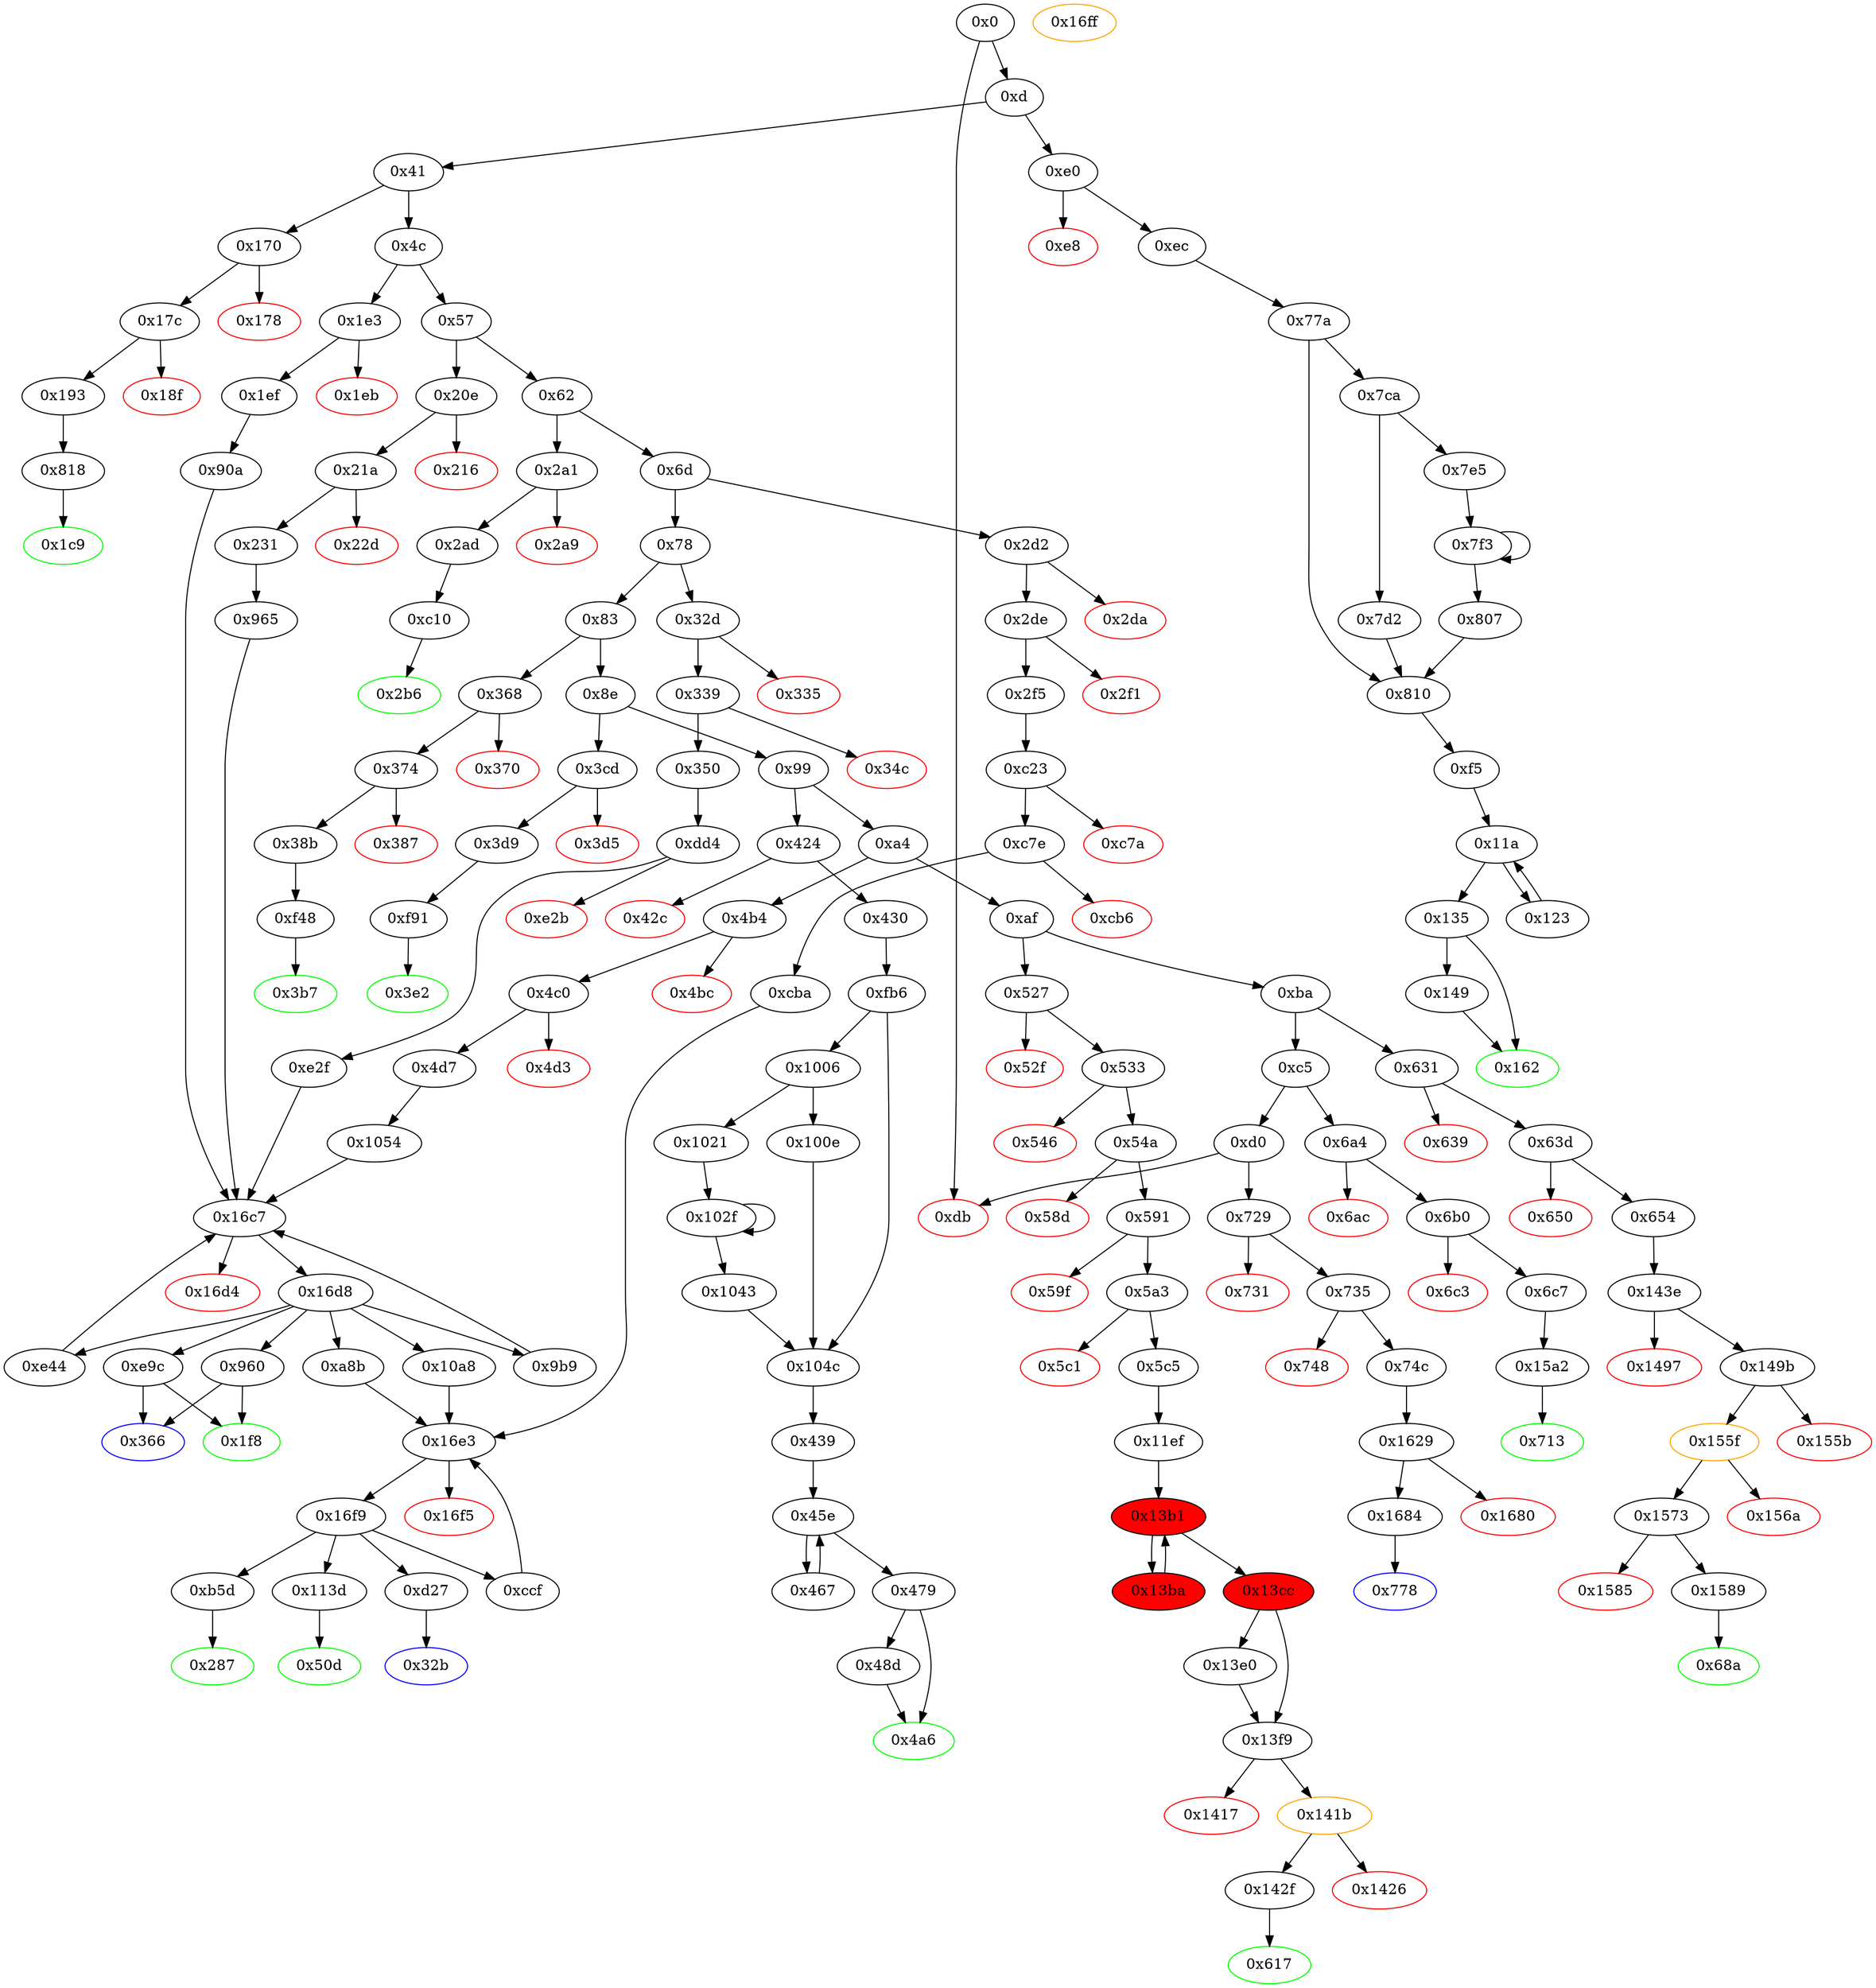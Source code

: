 digraph "" {
"0x42c" [color=red, fillcolor=white, id="0x42c", style=filled, tooltip="Block 0x42c\n[0x42c:0x42f]\n---\nPredecessors: [0x424]\nSuccessors: []\n---\n0x42c PUSH1 0x0\n0x42e DUP1\n0x42f REVERT\n---\n0x42c: V296 = 0x0\n0x42f: REVERT 0x0 0x0\n---\nEntry stack: [V11, V293]\nStack pops: 0\nStack additions: []\nExit stack: [V11, V293]\n\nDef sites:\nV11: {0xd.0x35}\nV293: {0x424.0x425}\n"];
"0x1589" [fillcolor=white, id="0x1589", style=filled, tooltip="Block 0x1589\n[0x1589:0x15a1]\n---\nPredecessors: [0x1573]\nSuccessors: [0x68a]\n---\n0x1589 JUMPDEST\n0x158a DUP2\n0x158b ADD\n0x158c SWAP1\n0x158d DUP1\n0x158e DUP1\n0x158f MLOAD\n0x1590 SWAP1\n0x1591 PUSH1 0x20\n0x1593 ADD\n0x1594 SWAP1\n0x1595 SWAP3\n0x1596 SWAP2\n0x1597 SWAP1\n0x1598 POP\n0x1599 POP\n0x159a POP\n0x159b SWAP1\n0x159c POP\n0x159d SWAP3\n0x159e SWAP2\n0x159f POP\n0x15a0 POP\n0x15a1 JUMP\n---\n0x1589: JUMPDEST \n0x158b: V1297 = ADD V1290 V1291\n0x158f: V1298 = M[V1290]\n0x1591: V1299 = 0x20\n0x1593: V1300 = ADD 0x20 V1290\n0x15a1: JUMP 0x68a\n---\nEntry stack: [V11, 0x68a, V473, V476, 0x0, V1290, V1291]\nStack pops: 6\nStack additions: [V1298]\nExit stack: [V11, V1298]\n\nDef sites:\nV11: {0xd.0x35}\n0x68a: {0x63d.0x63f}\nV473: {0x654.0x670}\nV476: {0x654.0x67a}\n0x0: {0x143e.0x143f}\nV1290: {0x1573.0x157a}\nV1291: {0x1573.0x157b}\n"];
"0x2ad" [fillcolor=white, id="0x2ad", style=filled, tooltip="Block 0x2ad\n[0x2ad:0x2b5]\n---\nPredecessors: [0x2a1]\nSuccessors: [0xc10]\n---\n0x2ad JUMPDEST\n0x2ae POP\n0x2af PUSH2 0x2b6\n0x2b2 PUSH2 0xc10\n0x2b5 JUMP\n---\n0x2ad: JUMPDEST \n0x2af: V195 = 0x2b6\n0x2b2: V196 = 0xc10\n0x2b5: JUMP 0xc10\n---\nEntry stack: [V11, V191]\nStack pops: 1\nStack additions: [0x2b6]\nExit stack: [V11, 0x2b6]\n\nDef sites:\nV11: {0xd.0x35}\nV191: {0x2a1.0x2a2}\n"];
"0xc7a" [color=red, fillcolor=white, id="0xc7a", style=filled, tooltip="Block 0xc7a\n[0xc7a:0xc7d]\n---\nPredecessors: [0xc23]\nSuccessors: []\n---\n0xc7a PUSH1 0x0\n0xc7c DUP1\n0xc7d REVERT\n---\n0xc7a: V815 = 0x0\n0xc7d: REVERT 0x0 0x0\n---\nEntry stack: [V11, 0x32b, V224, V227]\nStack pops: 0\nStack additions: []\nExit stack: [V11, 0x32b, V224, V227]\n\nDef sites:\nV11: {0xd.0x35}\n0x32b: {0x2de.0x2e0}\nV224: {0x2f5.0x311}\nV227: {0x2f5.0x31b}\n"];
"0xe44" [fillcolor=white, id="0xe44", style=filled, tooltip="Block 0xe44\n[0xe44:0xe9b]\n---\nPredecessors: [0x16d8]\nSuccessors: [0x16c7]\n---\n0xe44 JUMPDEST\n0xe45 PUSH1 0x4\n0xe47 DUP2\n0xe48 SWAP1\n0xe49 SSTORE\n0xe4a POP\n0xe4b PUSH2 0xe9c\n0xe4e DUP2\n0xe4f PUSH1 0x5\n0xe51 PUSH1 0x0\n0xe53 CALLER\n0xe54 PUSH20 0xffffffffffffffffffffffffffffffffffffffff\n0xe69 AND\n0xe6a PUSH20 0xffffffffffffffffffffffffffffffffffffffff\n0xe7f AND\n0xe80 DUP2\n0xe81 MSTORE\n0xe82 PUSH1 0x20\n0xe84 ADD\n0xe85 SWAP1\n0xe86 DUP2\n0xe87 MSTORE\n0xe88 PUSH1 0x20\n0xe8a ADD\n0xe8b PUSH1 0x0\n0xe8d SHA3\n0xe8e SLOAD\n0xe8f PUSH2 0x16c7\n0xe92 SWAP1\n0xe93 SWAP2\n0xe94 SWAP1\n0xe95 PUSH4 0xffffffff\n0xe9a AND\n0xe9b JUMP\n---\n0xe44: JUMPDEST \n0xe45: V899 = 0x4\n0xe49: S[0x4] = V1362\n0xe4b: V900 = 0xe9c\n0xe4f: V901 = 0x5\n0xe51: V902 = 0x0\n0xe53: V903 = CALLER\n0xe54: V904 = 0xffffffffffffffffffffffffffffffffffffffff\n0xe69: V905 = AND 0xffffffffffffffffffffffffffffffffffffffff V903\n0xe6a: V906 = 0xffffffffffffffffffffffffffffffffffffffff\n0xe7f: V907 = AND 0xffffffffffffffffffffffffffffffffffffffff V905\n0xe81: M[0x0] = V907\n0xe82: V908 = 0x20\n0xe84: V909 = ADD 0x20 0x0\n0xe87: M[0x20] = 0x5\n0xe88: V910 = 0x20\n0xe8a: V911 = ADD 0x20 0x20\n0xe8b: V912 = 0x0\n0xe8d: V913 = SHA3 0x0 0x40\n0xe8e: V914 = S[V913]\n0xe8f: V915 = 0x16c7\n0xe95: V916 = 0xffffffff\n0xe9a: V917 = AND 0xffffffff 0x16c7\n0xe9b: JUMP 0x16c7\n---\nEntry stack: [V11, S5, S4, S3, S2, S1, V1362]\nStack pops: 2\nStack additions: [S1, 0xe9c, V914, S1]\nExit stack: [V11, S5, S4, S3, S2, S1, 0xe9c, V914, S1]\n\nDef sites:\nV11: {0xd.0x35}\nS5: {0x21a.0x21c, 0xd.0x35}\nS4: {0x231.0x24d, 0x4c0.0x4c2}\nS3: {0x231.0x26d, 0xd.0x35, 0x4d7.0x4f3}\nS2: {0x231.0x277, 0x339.0x33b, 0x1ef.0x1f1, 0x4d7.0x4fd}\nS1: {0x350.0x356, 0x90a.0x90b, 0x965.0x966, 0x1054.0x1055}\nV1362: {0x16d8.0x16db}\n"];
"0xdd4" [fillcolor=white, id="0xdd4", style=filled, tooltip="Block 0xdd4\n[0xdd4:0xe2a]\n---\nPredecessors: [0x350]\nSuccessors: [0xe2b, 0xe2f]\n---\n0xdd4 JUMPDEST\n0xdd5 PUSH1 0x0\n0xdd7 DUP1\n0xdd8 SWAP1\n0xdd9 SLOAD\n0xdda SWAP1\n0xddb PUSH2 0x100\n0xdde EXP\n0xddf SWAP1\n0xde0 DIV\n0xde1 PUSH20 0xffffffffffffffffffffffffffffffffffffffff\n0xdf6 AND\n0xdf7 PUSH20 0xffffffffffffffffffffffffffffffffffffffff\n0xe0c AND\n0xe0d CALLER\n0xe0e PUSH20 0xffffffffffffffffffffffffffffffffffffffff\n0xe23 AND\n0xe24 EQ\n0xe25 ISZERO\n0xe26 ISZERO\n0xe27 PUSH2 0xe2f\n0xe2a JUMPI\n---\n0xdd4: JUMPDEST \n0xdd5: V876 = 0x0\n0xdd9: V877 = S[0x0]\n0xddb: V878 = 0x100\n0xdde: V879 = EXP 0x100 0x0\n0xde0: V880 = DIV V877 0x1\n0xde1: V881 = 0xffffffffffffffffffffffffffffffffffffffff\n0xdf6: V882 = AND 0xffffffffffffffffffffffffffffffffffffffff V880\n0xdf7: V883 = 0xffffffffffffffffffffffffffffffffffffffff\n0xe0c: V884 = AND 0xffffffffffffffffffffffffffffffffffffffff V882\n0xe0d: V885 = CALLER\n0xe0e: V886 = 0xffffffffffffffffffffffffffffffffffffffff\n0xe23: V887 = AND 0xffffffffffffffffffffffffffffffffffffffff V885\n0xe24: V888 = EQ V887 V884\n0xe25: V889 = ISZERO V888\n0xe26: V890 = ISZERO V889\n0xe27: V891 = 0xe2f\n0xe2a: JUMPI 0xe2f V890\n---\nEntry stack: [V11, 0x366, V245]\nStack pops: 0\nStack additions: []\nExit stack: [V11, 0x366, V245]\n\nDef sites:\nV11: {0xd.0x35}\n0x366: {0x339.0x33b}\nV245: {0x350.0x356}\n"];
"0x424" [fillcolor=white, id="0x424", style=filled, tooltip="Block 0x424\n[0x424:0x42b]\n---\nPredecessors: [0x99]\nSuccessors: [0x42c, 0x430]\n---\n0x424 JUMPDEST\n0x425 CALLVALUE\n0x426 DUP1\n0x427 ISZERO\n0x428 PUSH2 0x430\n0x42b JUMPI\n---\n0x424: JUMPDEST \n0x425: V293 = CALLVALUE\n0x427: V294 = ISZERO V293\n0x428: V295 = 0x430\n0x42b: JUMPI 0x430 V294\n---\nEntry stack: [V11]\nStack pops: 0\nStack additions: [V293]\nExit stack: [V11, V293]\n\nDef sites:\nV11: {0xd.0x35}\n"];
"0x729" [fillcolor=white, id="0x729", style=filled, tooltip="Block 0x729\n[0x729:0x730]\n---\nPredecessors: [0xd0]\nSuccessors: [0x731, 0x735]\n---\n0x729 JUMPDEST\n0x72a CALLVALUE\n0x72b DUP1\n0x72c ISZERO\n0x72d PUSH2 0x735\n0x730 JUMPI\n---\n0x729: JUMPDEST \n0x72a: V523 = CALLVALUE\n0x72c: V524 = ISZERO V523\n0x72d: V525 = 0x735\n0x730: JUMPI 0x735 V524\n---\nEntry stack: [V11]\nStack pops: 0\nStack additions: [V523]\nExit stack: [V11, V523]\n\nDef sites:\nV11: {0xd.0x35}\n"];
"0x713" [color=green, fillcolor=white, id="0x713", style=filled, tooltip="Block 0x713\n[0x713:0x728]\n---\nPredecessors: [0x15a2]\nSuccessors: []\n---\n0x713 JUMPDEST\n0x714 PUSH1 0x40\n0x716 MLOAD\n0x717 DUP1\n0x718 DUP3\n0x719 DUP2\n0x71a MSTORE\n0x71b PUSH1 0x20\n0x71d ADD\n0x71e SWAP2\n0x71f POP\n0x720 POP\n0x721 PUSH1 0x40\n0x723 MLOAD\n0x724 DUP1\n0x725 SWAP2\n0x726 SUB\n0x727 SWAP1\n0x728 RETURN\n---\n0x713: JUMPDEST \n0x714: V516 = 0x40\n0x716: V517 = M[0x40]\n0x71a: M[V517] = V1325\n0x71b: V518 = 0x20\n0x71d: V519 = ADD 0x20 V517\n0x721: V520 = 0x40\n0x723: V521 = M[0x40]\n0x726: V522 = SUB V519 V521\n0x728: RETURN V521 V522\n---\nEntry stack: [V11, V1325]\nStack pops: 1\nStack additions: []\nExit stack: [V11]\n\nDef sites:\nV11: {0xd.0x35}\nV1325: {0x15a2.0x1621}\n"];
"0x1680" [color=red, fillcolor=white, id="0x1680", style=filled, tooltip="Block 0x1680\n[0x1680:0x1683]\n---\nPredecessors: [0x1629]\nSuccessors: []\n---\n0x1680 PUSH1 0x0\n0x1682 DUP1\n0x1683 REVERT\n---\n0x1680: V1342 = 0x0\n0x1683: REVERT 0x0 0x0\n---\nEntry stack: [V11, 0x778, V539]\nStack pops: 0\nStack additions: []\nExit stack: [V11, 0x778, V539]\n\nDef sites:\nV11: {0xd.0x35}\n0x778: {0x735.0x737}\nV539: {0x74c.0x768}\n"];
"0x335" [color=red, fillcolor=white, id="0x335", style=filled, tooltip="Block 0x335\n[0x335:0x338]\n---\nPredecessors: [0x32d]\nSuccessors: []\n---\n0x335 PUSH1 0x0\n0x337 DUP1\n0x338 REVERT\n---\n0x335: V234 = 0x0\n0x338: REVERT 0x0 0x0\n---\nEntry stack: [V11, V231]\nStack pops: 0\nStack additions: []\nExit stack: [V11, V231]\n\nDef sites:\nV11: {0xd.0x35}\nV231: {0x32d.0x32e}\n"];
"0xaf" [fillcolor=white, id="0xaf", style=filled, tooltip="Block 0xaf\n[0xaf:0xb9]\n---\nPredecessors: [0xa4]\nSuccessors: [0xba, 0x527]\n---\n0xaf DUP1\n0xb0 PUSH4 0xcae9ca51\n0xb5 EQ\n0xb6 PUSH2 0x527\n0xb9 JUMPI\n---\n0xb0: V45 = 0xcae9ca51\n0xb5: V46 = EQ 0xcae9ca51 V11\n0xb6: V47 = 0x527\n0xb9: JUMPI 0x527 V46\n---\nEntry stack: [V11]\nStack pops: 1\nStack additions: [S0]\nExit stack: [V11]\n\nDef sites:\nV11: {0xd.0x35}\n"];
"0xfb6" [fillcolor=white, id="0xfb6", style=filled, tooltip="Block 0xfb6\n[0xfb6:0x1005]\n---\nPredecessors: [0x430]\nSuccessors: [0x1006, 0x104c]\n---\n0xfb6 JUMPDEST\n0xfb7 PUSH1 0x1\n0xfb9 DUP1\n0xfba SLOAD\n0xfbb PUSH1 0x1\n0xfbd DUP2\n0xfbe PUSH1 0x1\n0xfc0 AND\n0xfc1 ISZERO\n0xfc2 PUSH2 0x100\n0xfc5 MUL\n0xfc6 SUB\n0xfc7 AND\n0xfc8 PUSH1 0x2\n0xfca SWAP1\n0xfcb DIV\n0xfcc DUP1\n0xfcd PUSH1 0x1f\n0xfcf ADD\n0xfd0 PUSH1 0x20\n0xfd2 DUP1\n0xfd3 SWAP2\n0xfd4 DIV\n0xfd5 MUL\n0xfd6 PUSH1 0x20\n0xfd8 ADD\n0xfd9 PUSH1 0x40\n0xfdb MLOAD\n0xfdc SWAP1\n0xfdd DUP2\n0xfde ADD\n0xfdf PUSH1 0x40\n0xfe1 MSTORE\n0xfe2 DUP1\n0xfe3 SWAP3\n0xfe4 SWAP2\n0xfe5 SWAP1\n0xfe6 DUP2\n0xfe7 DUP2\n0xfe8 MSTORE\n0xfe9 PUSH1 0x20\n0xfeb ADD\n0xfec DUP3\n0xfed DUP1\n0xfee SLOAD\n0xfef PUSH1 0x1\n0xff1 DUP2\n0xff2 PUSH1 0x1\n0xff4 AND\n0xff5 ISZERO\n0xff6 PUSH2 0x100\n0xff9 MUL\n0xffa SUB\n0xffb AND\n0xffc PUSH1 0x2\n0xffe SWAP1\n0xfff DIV\n0x1000 DUP1\n0x1001 ISZERO\n0x1002 PUSH2 0x104c\n0x1005 JUMPI\n---\n0xfb6: JUMPDEST \n0xfb7: V966 = 0x1\n0xfba: V967 = S[0x1]\n0xfbb: V968 = 0x1\n0xfbe: V969 = 0x1\n0xfc0: V970 = AND 0x1 V967\n0xfc1: V971 = ISZERO V970\n0xfc2: V972 = 0x100\n0xfc5: V973 = MUL 0x100 V971\n0xfc6: V974 = SUB V973 0x1\n0xfc7: V975 = AND V974 V967\n0xfc8: V976 = 0x2\n0xfcb: V977 = DIV V975 0x2\n0xfcd: V978 = 0x1f\n0xfcf: V979 = ADD 0x1f V977\n0xfd0: V980 = 0x20\n0xfd4: V981 = DIV V979 0x20\n0xfd5: V982 = MUL V981 0x20\n0xfd6: V983 = 0x20\n0xfd8: V984 = ADD 0x20 V982\n0xfd9: V985 = 0x40\n0xfdb: V986 = M[0x40]\n0xfde: V987 = ADD V986 V984\n0xfdf: V988 = 0x40\n0xfe1: M[0x40] = V987\n0xfe8: M[V986] = V977\n0xfe9: V989 = 0x20\n0xfeb: V990 = ADD 0x20 V986\n0xfee: V991 = S[0x1]\n0xfef: V992 = 0x1\n0xff2: V993 = 0x1\n0xff4: V994 = AND 0x1 V991\n0xff5: V995 = ISZERO V994\n0xff6: V996 = 0x100\n0xff9: V997 = MUL 0x100 V995\n0xffa: V998 = SUB V997 0x1\n0xffb: V999 = AND V998 V991\n0xffc: V1000 = 0x2\n0xfff: V1001 = DIV V999 0x2\n0x1001: V1002 = ISZERO V1001\n0x1002: V1003 = 0x104c\n0x1005: JUMPI 0x104c V1002\n---\nEntry stack: [V11, 0x439]\nStack pops: 0\nStack additions: [V986, 0x1, V977, V990, 0x1, V1001]\nExit stack: [V11, 0x439, V986, 0x1, V977, V990, 0x1, V1001]\n\nDef sites:\nV11: {0xd.0x35}\n0x439: {0x430.0x432}\n"];
"0x810" [fillcolor=white, id="0x810", style=filled, tooltip="Block 0x810\n[0x810:0x817]\n---\nPredecessors: [0x77a, 0x7d2, 0x807]\nSuccessors: [0xf5]\n---\n0x810 JUMPDEST\n0x811 POP\n0x812 POP\n0x813 POP\n0x814 POP\n0x815 POP\n0x816 DUP2\n0x817 JUMP\n---\n0x810: JUMPDEST \n0x817: JUMP 0xf5\n---\nEntry stack: [V11, 0xf5, V563, 0x2, V554, S2, S1, S0]\nStack pops: 7\nStack additions: [S6, S5]\nExit stack: [V11, 0xf5, V563]\n\nDef sites:\nV11: {0xd.0x35}\n0xf5: {0xec.0xee}\nV563: {0x77a.0x79f}\n0x2: {0x77a.0x77b}\nV554: {0x77a.0x78f}\nS2: {0x7d2.0x7df, 0x77a.0x7af, 0x807.0x80e}\nS1: {0x7f3.0x7fb, 0x77a.0x77b}\nS0: {0x77a.0x7c3, 0x7e5.0x7e7}\n"];
"0x113d" [fillcolor=white, id="0x113d", style=filled, tooltip="Block 0x113d\n[0x113d:0x11ee]\n---\nPredecessors: [0x16f9]\nSuccessors: [0x50d]\n---\n0x113d JUMPDEST\n0x113e PUSH1 0x5\n0x1140 PUSH1 0x0\n0x1142 DUP6\n0x1143 PUSH20 0xffffffffffffffffffffffffffffffffffffffff\n0x1158 AND\n0x1159 PUSH20 0xffffffffffffffffffffffffffffffffffffffff\n0x116e AND\n0x116f DUP2\n0x1170 MSTORE\n0x1171 PUSH1 0x20\n0x1173 ADD\n0x1174 SWAP1\n0x1175 DUP2\n0x1176 MSTORE\n0x1177 PUSH1 0x20\n0x1179 ADD\n0x117a PUSH1 0x0\n0x117c SHA3\n0x117d DUP2\n0x117e SWAP1\n0x117f SSTORE\n0x1180 POP\n0x1181 DUP3\n0x1182 PUSH20 0xffffffffffffffffffffffffffffffffffffffff\n0x1197 AND\n0x1198 CALLER\n0x1199 PUSH20 0xffffffffffffffffffffffffffffffffffffffff\n0x11ae AND\n0x11af PUSH32 0xddf252ad1be2c89b69c2b068fc378daa952ba7f163c4a11628f55a4df523b3ef\n0x11d0 DUP5\n0x11d1 PUSH1 0x40\n0x11d3 MLOAD\n0x11d4 DUP1\n0x11d5 DUP3\n0x11d6 DUP2\n0x11d7 MSTORE\n0x11d8 PUSH1 0x20\n0x11da ADD\n0x11db SWAP2\n0x11dc POP\n0x11dd POP\n0x11de PUSH1 0x40\n0x11e0 MLOAD\n0x11e1 DUP1\n0x11e2 SWAP2\n0x11e3 SUB\n0x11e4 SWAP1\n0x11e5 LOG3\n0x11e6 PUSH1 0x1\n0x11e8 SWAP1\n0x11e9 POP\n0x11ea SWAP3\n0x11eb SWAP2\n0x11ec POP\n0x11ed POP\n0x11ee JUMP\n---\n0x113d: JUMPDEST \n0x113e: V1079 = 0x5\n0x1140: V1080 = 0x0\n0x1143: V1081 = 0xffffffffffffffffffffffffffffffffffffffff\n0x1158: V1082 = AND 0xffffffffffffffffffffffffffffffffffffffff S3\n0x1159: V1083 = 0xffffffffffffffffffffffffffffffffffffffff\n0x116e: V1084 = AND 0xffffffffffffffffffffffffffffffffffffffff V1082\n0x1170: M[0x0] = V1084\n0x1171: V1085 = 0x20\n0x1173: V1086 = ADD 0x20 0x0\n0x1176: M[0x20] = 0x5\n0x1177: V1087 = 0x20\n0x1179: V1088 = ADD 0x20 0x20\n0x117a: V1089 = 0x0\n0x117c: V1090 = SHA3 0x0 0x40\n0x117f: S[V1090] = S0\n0x1182: V1091 = 0xffffffffffffffffffffffffffffffffffffffff\n0x1197: V1092 = AND 0xffffffffffffffffffffffffffffffffffffffff S3\n0x1198: V1093 = CALLER\n0x1199: V1094 = 0xffffffffffffffffffffffffffffffffffffffff\n0x11ae: V1095 = AND 0xffffffffffffffffffffffffffffffffffffffff V1093\n0x11af: V1096 = 0xddf252ad1be2c89b69c2b068fc378daa952ba7f163c4a11628f55a4df523b3ef\n0x11d1: V1097 = 0x40\n0x11d3: V1098 = M[0x40]\n0x11d7: M[V1098] = S2\n0x11d8: V1099 = 0x20\n0x11da: V1100 = ADD 0x20 V1098\n0x11de: V1101 = 0x40\n0x11e0: V1102 = M[0x40]\n0x11e3: V1103 = SUB V1100 V1102\n0x11e5: LOG V1102 V1103 0xddf252ad1be2c89b69c2b068fc378daa952ba7f163c4a11628f55a4df523b3ef V1095 V1092\n0x11e6: V1104 = 0x1\n0x11ee: JUMP S4\n---\nEntry stack: [V11, S5, S4, S3, S2, S1, S0]\nStack pops: 5\nStack additions: [0x1]\nExit stack: [V11, S5, 0x1]\n\nDef sites:\nV11: {0xd.0x35}\nS5: {0x21a.0x21c, 0xd.0x35}\nS4: {0x231.0x24d, 0x4c0.0x4c2, 0xd.0x35}\nS3: {0x231.0x26d, 0x4d7.0x4f3, 0x2de.0x2e0}\nS2: {0x231.0x277, 0x2f5.0x311, 0x4d7.0x4fd}\nS1: {0x965.0x966, 0x1054.0x1055, 0x2f5.0x31b}\nS0: {0x16e3_0xccf.0x16e8, 0x16e3_0xa8b.0x16e8, 0x16e3_0xcba.0x16e8, 0x16e3_0x10a8.0x16e8}\n"];
"0xc10" [fillcolor=white, id="0xc10", style=filled, tooltip="Block 0xc10\n[0xc10:0xc22]\n---\nPredecessors: [0x2ad]\nSuccessors: [0x2b6]\n---\n0xc10 JUMPDEST\n0xc11 PUSH1 0x3\n0xc13 PUSH1 0x0\n0xc15 SWAP1\n0xc16 SLOAD\n0xc17 SWAP1\n0xc18 PUSH2 0x100\n0xc1b EXP\n0xc1c SWAP1\n0xc1d DIV\n0xc1e PUSH1 0xff\n0xc20 AND\n0xc21 DUP2\n0xc22 JUMP\n---\n0xc10: JUMPDEST \n0xc11: V791 = 0x3\n0xc13: V792 = 0x0\n0xc16: V793 = S[0x3]\n0xc18: V794 = 0x100\n0xc1b: V795 = EXP 0x100 0x0\n0xc1d: V796 = DIV V793 0x1\n0xc1e: V797 = 0xff\n0xc20: V798 = AND 0xff V796\n0xc22: JUMP 0x2b6\n---\nEntry stack: [V11, 0x2b6]\nStack pops: 1\nStack additions: [S0, V798]\nExit stack: [V11, 0x2b6, V798]\n\nDef sites:\nV11: {0xd.0x35}\n0x2b6: {0x2ad.0x2af}\n"];
"0xe0" [fillcolor=white, id="0xe0", style=filled, tooltip="Block 0xe0\n[0xe0:0xe7]\n---\nPredecessors: [0xd]\nSuccessors: [0xe8, 0xec]\n---\n0xe0 JUMPDEST\n0xe1 CALLVALUE\n0xe2 DUP1\n0xe3 ISZERO\n0xe4 PUSH2 0xec\n0xe7 JUMPI\n---\n0xe0: JUMPDEST \n0xe1: V58 = CALLVALUE\n0xe3: V59 = ISZERO V58\n0xe4: V60 = 0xec\n0xe7: JUMPI 0xec V59\n---\nEntry stack: [V11]\nStack pops: 0\nStack additions: [V58]\nExit stack: [V11, V58]\n\nDef sites:\nV11: {0xd.0x35}\n"];
"0x123" [fillcolor=white, id="0x123", style=filled, tooltip="Block 0x123\n[0x123:0x134]\n---\nPredecessors: [0x11a]\nSuccessors: [0x11a]\n---\n0x123 DUP1\n0x124 DUP3\n0x125 ADD\n0x126 MLOAD\n0x127 DUP2\n0x128 DUP5\n0x129 ADD\n0x12a MSTORE\n0x12b PUSH1 0x20\n0x12d DUP2\n0x12e ADD\n0x12f SWAP1\n0x130 POP\n0x131 PUSH2 0x11a\n0x134 JUMP\n---\n0x125: V79 = ADD V74 S0\n0x126: V80 = M[V79]\n0x129: V81 = ADD V71 S0\n0x12a: M[V81] = V80\n0x12b: V82 = 0x20\n0x12e: V83 = ADD S0 0x20\n0x131: V84 = 0x11a\n0x134: JUMP 0x11a\n---\nEntry stack: [V11, 0xf5, V563, V65, V65, V71, V74, V72, V72, V71, V74, S0]\nStack pops: 3\nStack additions: [S2, S1, V83]\nExit stack: [V11, 0xf5, V563, V65, V65, V71, V74, V72, V72, V71, V74, V83]\n\nDef sites:\nV11: {0xd.0x35}\n0xf5: {0xec.0xee}\nV563: {0x77a.0x79f}\nV65: {0xf5.0xf8}\nV65: {0xf5.0xf8}\nV71: {0xf5.0x10b}\nV74: {0xf5.0x113}\nV72: {0xf5.0x10f}\nV72: {0xf5.0x10f}\nV71: {0xf5.0x10b}\nV74: {0xf5.0x113}\nS0: {0x123.0x12e, 0xf5.0x118}\n"];
"0x6c3" [color=red, fillcolor=white, id="0x6c3", style=filled, tooltip="Block 0x6c3\n[0x6c3:0x6c6]\n---\nPredecessors: [0x6b0]\nSuccessors: []\n---\n0x6c3 PUSH1 0x0\n0x6c5 DUP1\n0x6c6 REVERT\n---\n0x6c3: V503 = 0x0\n0x6c6: REVERT 0x0 0x0\n---\nEntry stack: [V11, 0x713, 0x4, V498]\nStack pops: 0\nStack additions: []\nExit stack: [V11, 0x713, 0x4, V498]\n\nDef sites:\nV11: {0xd.0x35}\n0x713: {0x6b0.0x6b2}\n0x4: {0x6b0.0x6b5}\nV498: {0x6b0.0x6b9}\n"];
"0xf91" [fillcolor=white, id="0xf91", style=filled, tooltip="Block 0xf91\n[0xf91:0xfb5]\n---\nPredecessors: [0x3d9]\nSuccessors: [0x3e2]\n---\n0xf91 JUMPDEST\n0xf92 PUSH1 0x0\n0xf94 DUP1\n0xf95 SWAP1\n0xf96 SLOAD\n0xf97 SWAP1\n0xf98 PUSH2 0x100\n0xf9b EXP\n0xf9c SWAP1\n0xf9d DIV\n0xf9e PUSH20 0xffffffffffffffffffffffffffffffffffffffff\n0xfb3 AND\n0xfb4 DUP2\n0xfb5 JUMP\n---\n0xf91: JUMPDEST \n0xf92: V959 = 0x0\n0xf96: V960 = S[0x0]\n0xf98: V961 = 0x100\n0xf9b: V962 = EXP 0x100 0x0\n0xf9d: V963 = DIV V960 0x1\n0xf9e: V964 = 0xffffffffffffffffffffffffffffffffffffffff\n0xfb3: V965 = AND 0xffffffffffffffffffffffffffffffffffffffff V963\n0xfb5: JUMP 0x3e2\n---\nEntry stack: [V11, 0x3e2]\nStack pops: 1\nStack additions: [S0, V965]\nExit stack: [V11, 0x3e2, V965]\n\nDef sites:\nV11: {0xd.0x35}\n0x3e2: {0x3d9.0x3db}\n"];
"0xcb6" [color=red, fillcolor=white, id="0xcb6", style=filled, tooltip="Block 0xcb6\n[0xcb6:0xcb9]\n---\nPredecessors: [0xc7e]\nSuccessors: []\n---\n0xcb6 PUSH1 0x0\n0xcb8 DUP1\n0xcb9 REVERT\n---\n0xcb6: V826 = 0x0\n0xcb9: REVERT 0x0 0x0\n---\nEntry stack: [V11, 0x32b, V224, V227]\nStack pops: 0\nStack additions: []\nExit stack: [V11, 0x32b, V224, V227]\n\nDef sites:\nV11: {0xd.0x35}\n0x32b: {0x2de.0x2e0}\nV224: {0x2f5.0x311}\nV227: {0x2f5.0x31b}\n"];
"0x21a" [fillcolor=white, id="0x21a", style=filled, tooltip="Block 0x21a\n[0x21a:0x22c]\n---\nPredecessors: [0x20e]\nSuccessors: [0x22d, 0x231]\n---\n0x21a JUMPDEST\n0x21b POP\n0x21c PUSH2 0x287\n0x21f PUSH1 0x4\n0x221 DUP1\n0x222 CALLDATASIZE\n0x223 SUB\n0x224 PUSH1 0x60\n0x226 DUP2\n0x227 LT\n0x228 ISZERO\n0x229 PUSH2 0x231\n0x22c JUMPI\n---\n0x21a: JUMPDEST \n0x21c: V156 = 0x287\n0x21f: V157 = 0x4\n0x222: V158 = CALLDATASIZE\n0x223: V159 = SUB V158 0x4\n0x224: V160 = 0x60\n0x227: V161 = LT V159 0x60\n0x228: V162 = ISZERO V161\n0x229: V163 = 0x231\n0x22c: JUMPI 0x231 V162\n---\nEntry stack: [V11, V152]\nStack pops: 1\nStack additions: [0x287, 0x4, V159]\nExit stack: [V11, 0x287, 0x4, V159]\n\nDef sites:\nV11: {0xd.0x35}\nV152: {0x20e.0x20f}\n"];
"0x2de" [fillcolor=white, id="0x2de", style=filled, tooltip="Block 0x2de\n[0x2de:0x2f0]\n---\nPredecessors: [0x2d2]\nSuccessors: [0x2f1, 0x2f5]\n---\n0x2de JUMPDEST\n0x2df POP\n0x2e0 PUSH2 0x32b\n0x2e3 PUSH1 0x4\n0x2e5 DUP1\n0x2e6 CALLDATASIZE\n0x2e7 SUB\n0x2e8 PUSH1 0x40\n0x2ea DUP2\n0x2eb LT\n0x2ec ISZERO\n0x2ed PUSH2 0x2f5\n0x2f0 JUMPI\n---\n0x2de: JUMPDEST \n0x2e0: V212 = 0x32b\n0x2e3: V213 = 0x4\n0x2e6: V214 = CALLDATASIZE\n0x2e7: V215 = SUB V214 0x4\n0x2e8: V216 = 0x40\n0x2eb: V217 = LT V215 0x40\n0x2ec: V218 = ISZERO V217\n0x2ed: V219 = 0x2f5\n0x2f0: JUMPI 0x2f5 V218\n---\nEntry stack: [V11, V208]\nStack pops: 1\nStack additions: [0x32b, 0x4, V215]\nExit stack: [V11, 0x32b, 0x4, V215]\n\nDef sites:\nV11: {0xd.0x35}\nV208: {0x2d2.0x2d3}\n"];
"0xc5" [fillcolor=white, id="0xc5", style=filled, tooltip="Block 0xc5\n[0xc5:0xcf]\n---\nPredecessors: [0xba]\nSuccessors: [0xd0, 0x6a4]\n---\n0xc5 DUP1\n0xc6 PUSH4 0xdd62ed3e\n0xcb EQ\n0xcc PUSH2 0x6a4\n0xcf JUMPI\n---\n0xc6: V51 = 0xdd62ed3e\n0xcb: V52 = EQ 0xdd62ed3e V11\n0xcc: V53 = 0x6a4\n0xcf: JUMPI 0x6a4 V52\n---\nEntry stack: [V11]\nStack pops: 1\nStack additions: [S0]\nExit stack: [V11]\n\nDef sites:\nV11: {0xd.0x35}\n"];
"0x57" [fillcolor=white, id="0x57", style=filled, tooltip="Block 0x57\n[0x57:0x61]\n---\nPredecessors: [0x4c]\nSuccessors: [0x62, 0x20e]\n---\n0x57 DUP1\n0x58 PUSH4 0x23b872dd\n0x5d EQ\n0x5e PUSH2 0x20e\n0x61 JUMPI\n---\n0x58: V21 = 0x23b872dd\n0x5d: V22 = EQ 0x23b872dd V11\n0x5e: V23 = 0x20e\n0x61: JUMPI 0x20e V22\n---\nEntry stack: [V11]\nStack pops: 1\nStack additions: [S0]\nExit stack: [V11]\n\nDef sites:\nV11: {0xd.0x35}\n"];
"0x32b" [color=blue, fillcolor=white, id="0x32b", style=filled, tooltip="Block 0x32b\n[0x32b:0x32c]\n---\nPredecessors: [0xd27]\nSuccessors: []\n---\n0x32b JUMPDEST\n0x32c STOP\n---\n0x32b: JUMPDEST \n0x32c: STOP \n---\nEntry stack: [V11, S1, S0]\nStack pops: 0\nStack additions: []\nExit stack: [V11, S1, S0]\n\nDef sites:\nV11: {0xd.0x35}\nS1: {0x21a.0x21c, 0xd.0x35}\nS0: {0x231.0x24d, 0x4c0.0x4c2, 0xd.0x35}\n"];
"0x650" [color=red, fillcolor=white, id="0x650", style=filled, tooltip="Block 0x650\n[0x650:0x653]\n---\nPredecessors: [0x63d]\nSuccessors: []\n---\n0x650 PUSH1 0x0\n0x652 DUP1\n0x653 REVERT\n---\n0x650: V469 = 0x0\n0x653: REVERT 0x0 0x0\n---\nEntry stack: [V11, 0x68a, 0x4, V464]\nStack pops: 0\nStack additions: []\nExit stack: [V11, 0x68a, 0x4, V464]\n\nDef sites:\nV11: {0xd.0x35}\n0x68a: {0x63d.0x63f}\n0x4: {0x63d.0x642}\nV464: {0x63d.0x646}\n"];
"0x16e3" [fillcolor=white, id="0x16e3", style=filled, tooltip="Block 0x16e3\n[0x16e3:0x16f4]\n---\nPredecessors: [0xa8b, 0xcba, 0xccf, 0x10a8]\nSuccessors: [0x16f5, 0x16f9]\n---\n0x16e3 JUMPDEST\n0x16e4 PUSH1 0x0\n0x16e6 DUP2\n0x16e7 DUP4\n0x16e8 ADD\n0x16e9 SWAP1\n0x16ea POP\n0x16eb DUP3\n0x16ec DUP2\n0x16ed LT\n0x16ee ISZERO\n0x16ef ISZERO\n0x16f0 ISZERO\n0x16f1 PUSH2 0x16f9\n0x16f4 JUMPI\n---\n0x16e3: JUMPDEST \n0x16e4: V1363 = 0x0\n0x16e8: V1364 = ADD S1 S0\n0x16ed: V1365 = LT V1364 S1\n0x16ee: V1366 = ISZERO V1365\n0x16ef: V1367 = ISZERO V1366\n0x16f0: V1368 = ISZERO V1367\n0x16f1: V1369 = 0x16f9\n0x16f4: JUMPI 0x16f9 V1368\n---\nEntry stack: [V11, S7, S6, S5, S4, S3, {0xb5d, 0xccf, 0xd27, 0x113d}, S1, S0]\nStack pops: 2\nStack additions: [S1, S0, V1364]\nExit stack: [V11, S7, S6, S5, S4, S3, {0xb5d, 0xccf, 0xd27, 0x113d}, S1, S0, V1364]\n\nDef sites:\nV11: {0xd.0x35}\nS7: {0x21a.0x21c, 0xd.0x35}\nS6: {0x231.0x24d, 0x4c0.0x4c2, 0xd.0x35}\nS5: {0x231.0x26d, 0xd.0x35, 0x4d7.0x4f3, 0x2de.0x2e0}\nS4: {0x339.0x33b, 0x231.0x277, 0x2f5.0x311, 0x4d7.0x4fd, 0x1ef.0x1f1}\nS3: {0x350.0x356, 0x965.0x966, 0x90a.0x90b, 0x2f5.0x31b, 0x1054.0x1055}\n{0xb5d, 0xccf, 0xd27, 0x113d}: {0x10a8.0x10ec, 0xa8b.0xb0c, 0xcba.0xcbb, 0xccf.0xcd6}\nS1: {0x10a8.0x112f, 0xa8b.0xb4f, 0xcba.0xcc1, 0xccf.0xd19}\nS0: {0x339.0x33b, 0x1ef.0x1f1, 0x231.0x277, 0x965.0x966, 0x2f5.0x31b, 0x1054.0x1055, 0x4d7.0x4fd}\n"];
"0x17c" [fillcolor=white, id="0x17c", style=filled, tooltip="Block 0x17c\n[0x17c:0x18e]\n---\nPredecessors: [0x170]\nSuccessors: [0x18f, 0x193]\n---\n0x17c JUMPDEST\n0x17d POP\n0x17e PUSH2 0x1c9\n0x181 PUSH1 0x4\n0x183 DUP1\n0x184 CALLDATASIZE\n0x185 SUB\n0x186 PUSH1 0x40\n0x188 DUP2\n0x189 LT\n0x18a ISZERO\n0x18b PUSH2 0x193\n0x18e JUMPI\n---\n0x17c: JUMPDEST \n0x17e: V109 = 0x1c9\n0x181: V110 = 0x4\n0x184: V111 = CALLDATASIZE\n0x185: V112 = SUB V111 0x4\n0x186: V113 = 0x40\n0x189: V114 = LT V112 0x40\n0x18a: V115 = ISZERO V114\n0x18b: V116 = 0x193\n0x18e: JUMPI 0x193 V115\n---\nEntry stack: [V11, V105]\nStack pops: 1\nStack additions: [0x1c9, 0x4, V112]\nExit stack: [V11, 0x1c9, 0x4, V112]\n\nDef sites:\nV11: {0xd.0x35}\nV105: {0x170.0x171}\n"];
"0x654" [fillcolor=white, id="0x654", style=filled, tooltip="Block 0x654\n[0x654:0x689]\n---\nPredecessors: [0x63d]\nSuccessors: [0x143e]\n---\n0x654 JUMPDEST\n0x655 DUP2\n0x656 ADD\n0x657 SWAP1\n0x658 DUP1\n0x659 DUP1\n0x65a CALLDATALOAD\n0x65b PUSH20 0xffffffffffffffffffffffffffffffffffffffff\n0x670 AND\n0x671 SWAP1\n0x672 PUSH1 0x20\n0x674 ADD\n0x675 SWAP1\n0x676 SWAP3\n0x677 SWAP2\n0x678 SWAP1\n0x679 DUP1\n0x67a CALLDATALOAD\n0x67b SWAP1\n0x67c PUSH1 0x20\n0x67e ADD\n0x67f SWAP1\n0x680 SWAP3\n0x681 SWAP2\n0x682 SWAP1\n0x683 POP\n0x684 POP\n0x685 POP\n0x686 PUSH2 0x143e\n0x689 JUMP\n---\n0x654: JUMPDEST \n0x656: V470 = ADD 0x4 V464\n0x65a: V471 = CALLDATALOAD 0x4\n0x65b: V472 = 0xffffffffffffffffffffffffffffffffffffffff\n0x670: V473 = AND 0xffffffffffffffffffffffffffffffffffffffff V471\n0x672: V474 = 0x20\n0x674: V475 = ADD 0x20 0x4\n0x67a: V476 = CALLDATALOAD 0x24\n0x67c: V477 = 0x20\n0x67e: V478 = ADD 0x20 0x24\n0x686: V479 = 0x143e\n0x689: JUMP 0x143e\n---\nEntry stack: [V11, 0x68a, 0x4, V464]\nStack pops: 2\nStack additions: [V473, V476]\nExit stack: [V11, 0x68a, V473, V476]\n\nDef sites:\nV11: {0xd.0x35}\n0x68a: {0x63d.0x63f}\n0x4: {0x63d.0x642}\nV464: {0x63d.0x646}\n"];
"0x15a2" [fillcolor=white, id="0x15a2", style=filled, tooltip="Block 0x15a2\n[0x15a2:0x1628]\n---\nPredecessors: [0x6c7]\nSuccessors: [0x713]\n---\n0x15a2 JUMPDEST\n0x15a3 PUSH1 0x0\n0x15a5 PUSH1 0x6\n0x15a7 PUSH1 0x0\n0x15a9 DUP5\n0x15aa PUSH20 0xffffffffffffffffffffffffffffffffffffffff\n0x15bf AND\n0x15c0 PUSH20 0xffffffffffffffffffffffffffffffffffffffff\n0x15d5 AND\n0x15d6 DUP2\n0x15d7 MSTORE\n0x15d8 PUSH1 0x20\n0x15da ADD\n0x15db SWAP1\n0x15dc DUP2\n0x15dd MSTORE\n0x15de PUSH1 0x20\n0x15e0 ADD\n0x15e1 PUSH1 0x0\n0x15e3 SHA3\n0x15e4 PUSH1 0x0\n0x15e6 DUP4\n0x15e7 PUSH20 0xffffffffffffffffffffffffffffffffffffffff\n0x15fc AND\n0x15fd PUSH20 0xffffffffffffffffffffffffffffffffffffffff\n0x1612 AND\n0x1613 DUP2\n0x1614 MSTORE\n0x1615 PUSH1 0x20\n0x1617 ADD\n0x1618 SWAP1\n0x1619 DUP2\n0x161a MSTORE\n0x161b PUSH1 0x20\n0x161d ADD\n0x161e PUSH1 0x0\n0x1620 SHA3\n0x1621 SLOAD\n0x1622 SWAP1\n0x1623 POP\n0x1624 SWAP3\n0x1625 SWAP2\n0x1626 POP\n0x1627 POP\n0x1628 JUMP\n---\n0x15a2: JUMPDEST \n0x15a3: V1301 = 0x0\n0x15a5: V1302 = 0x6\n0x15a7: V1303 = 0x0\n0x15aa: V1304 = 0xffffffffffffffffffffffffffffffffffffffff\n0x15bf: V1305 = AND 0xffffffffffffffffffffffffffffffffffffffff V507\n0x15c0: V1306 = 0xffffffffffffffffffffffffffffffffffffffff\n0x15d5: V1307 = AND 0xffffffffffffffffffffffffffffffffffffffff V1305\n0x15d7: M[0x0] = V1307\n0x15d8: V1308 = 0x20\n0x15da: V1309 = ADD 0x20 0x0\n0x15dd: M[0x20] = 0x6\n0x15de: V1310 = 0x20\n0x15e0: V1311 = ADD 0x20 0x20\n0x15e1: V1312 = 0x0\n0x15e3: V1313 = SHA3 0x0 0x40\n0x15e4: V1314 = 0x0\n0x15e7: V1315 = 0xffffffffffffffffffffffffffffffffffffffff\n0x15fc: V1316 = AND 0xffffffffffffffffffffffffffffffffffffffff V512\n0x15fd: V1317 = 0xffffffffffffffffffffffffffffffffffffffff\n0x1612: V1318 = AND 0xffffffffffffffffffffffffffffffffffffffff V1316\n0x1614: M[0x0] = V1318\n0x1615: V1319 = 0x20\n0x1617: V1320 = ADD 0x20 0x0\n0x161a: M[0x20] = V1313\n0x161b: V1321 = 0x20\n0x161d: V1322 = ADD 0x20 0x20\n0x161e: V1323 = 0x0\n0x1620: V1324 = SHA3 0x0 0x40\n0x1621: V1325 = S[V1324]\n0x1628: JUMP 0x713\n---\nEntry stack: [V11, 0x713, V507, V512]\nStack pops: 3\nStack additions: [V1325]\nExit stack: [V11, V1325]\n\nDef sites:\nV11: {0xd.0x35}\n0x713: {0x6b0.0x6b2}\nV507: {0x6c7.0x6e3}\nV512: {0x6c7.0x703}\n"];
"0x1043" [fillcolor=white, id="0x1043", style=filled, tooltip="Block 0x1043\n[0x1043:0x104b]\n---\nPredecessors: [0x102f]\nSuccessors: [0x104c]\n---\n0x1043 DUP3\n0x1044 SWAP1\n0x1045 SUB\n0x1046 PUSH1 0x1f\n0x1048 AND\n0x1049 DUP3\n0x104a ADD\n0x104b SWAP2\n---\n0x1045: V1026 = SUB V1023 V1014\n0x1046: V1027 = 0x1f\n0x1048: V1028 = AND 0x1f V1026\n0x104a: V1029 = ADD V1014 V1028\n---\nEntry stack: [V11, 0x439, V986, 0x1, V977, V1014, V1021, V1023]\nStack pops: 3\nStack additions: [V1029, S1, S2]\nExit stack: [V11, 0x439, V986, 0x1, V977, V1029, V1021, V1014]\n\nDef sites:\nV11: {0xd.0x35}\n0x439: {0x430.0x432}\nV986: {0xfb6.0xfdb}\n0x1: {0xfb6.0xfb7}\nV977: {0xfb6.0xfcb}\nV1014: {0x1021.0x1023}\nV1021: {0x102f.0x1037}\nV1023: {0x102f.0x103b}\n"];
"0x99" [fillcolor=white, id="0x99", style=filled, tooltip="Block 0x99\n[0x99:0xa3]\n---\nPredecessors: [0x8e]\nSuccessors: [0xa4, 0x424]\n---\n0x99 DUP1\n0x9a PUSH4 0x95d89b41\n0x9f EQ\n0xa0 PUSH2 0x424\n0xa3 JUMPI\n---\n0x9a: V39 = 0x95d89b41\n0x9f: V40 = EQ 0x95d89b41 V11\n0xa0: V41 = 0x424\n0xa3: JUMPI 0x424 V40\n---\nEntry stack: [V11]\nStack pops: 1\nStack additions: [S0]\nExit stack: [V11]\n\nDef sites:\nV11: {0xd.0x35}\n"];
"0x143e" [fillcolor=white, id="0x143e", style=filled, tooltip="Block 0x143e\n[0x143e:0x1496]\n---\nPredecessors: [0x654]\nSuccessors: [0x1497, 0x149b]\n---\n0x143e JUMPDEST\n0x143f PUSH1 0x0\n0x1441 DUP1\n0x1442 PUSH1 0x0\n0x1444 SWAP1\n0x1445 SLOAD\n0x1446 SWAP1\n0x1447 PUSH2 0x100\n0x144a EXP\n0x144b SWAP1\n0x144c DIV\n0x144d PUSH20 0xffffffffffffffffffffffffffffffffffffffff\n0x1462 AND\n0x1463 PUSH20 0xffffffffffffffffffffffffffffffffffffffff\n0x1478 AND\n0x1479 CALLER\n0x147a PUSH20 0xffffffffffffffffffffffffffffffffffffffff\n0x148f AND\n0x1490 EQ\n0x1491 ISZERO\n0x1492 ISZERO\n0x1493 PUSH2 0x149b\n0x1496 JUMPI\n---\n0x143e: JUMPDEST \n0x143f: V1226 = 0x0\n0x1442: V1227 = 0x0\n0x1445: V1228 = S[0x0]\n0x1447: V1229 = 0x100\n0x144a: V1230 = EXP 0x100 0x0\n0x144c: V1231 = DIV V1228 0x1\n0x144d: V1232 = 0xffffffffffffffffffffffffffffffffffffffff\n0x1462: V1233 = AND 0xffffffffffffffffffffffffffffffffffffffff V1231\n0x1463: V1234 = 0xffffffffffffffffffffffffffffffffffffffff\n0x1478: V1235 = AND 0xffffffffffffffffffffffffffffffffffffffff V1233\n0x1479: V1236 = CALLER\n0x147a: V1237 = 0xffffffffffffffffffffffffffffffffffffffff\n0x148f: V1238 = AND 0xffffffffffffffffffffffffffffffffffffffff V1236\n0x1490: V1239 = EQ V1238 V1235\n0x1491: V1240 = ISZERO V1239\n0x1492: V1241 = ISZERO V1240\n0x1493: V1242 = 0x149b\n0x1496: JUMPI 0x149b V1241\n---\nEntry stack: [V11, 0x68a, V473, V476]\nStack pops: 0\nStack additions: [0x0]\nExit stack: [V11, 0x68a, V473, V476, 0x0]\n\nDef sites:\nV11: {0xd.0x35}\n0x68a: {0x63d.0x63f}\nV473: {0x654.0x670}\nV476: {0x654.0x67a}\n"];
"0x18f" [color=red, fillcolor=white, id="0x18f", style=filled, tooltip="Block 0x18f\n[0x18f:0x192]\n---\nPredecessors: [0x17c]\nSuccessors: []\n---\n0x18f PUSH1 0x0\n0x191 DUP1\n0x192 REVERT\n---\n0x18f: V117 = 0x0\n0x192: REVERT 0x0 0x0\n---\nEntry stack: [V11, 0x1c9, 0x4, V112]\nStack pops: 0\nStack additions: []\nExit stack: [V11, 0x1c9, 0x4, V112]\n\nDef sites:\nV11: {0xd.0x35}\n0x1c9: {0x17c.0x17e}\n0x4: {0x17c.0x181}\nV112: {0x17c.0x185}\n"];
"0x368" [fillcolor=white, id="0x368", style=filled, tooltip="Block 0x368\n[0x368:0x36f]\n---\nPredecessors: [0x83]\nSuccessors: [0x370, 0x374]\n---\n0x368 JUMPDEST\n0x369 CALLVALUE\n0x36a DUP1\n0x36b ISZERO\n0x36c PUSH2 0x374\n0x36f JUMPI\n---\n0x368: JUMPDEST \n0x369: V249 = CALLVALUE\n0x36b: V250 = ISZERO V249\n0x36c: V251 = 0x374\n0x36f: JUMPI 0x374 V250\n---\nEntry stack: [V11]\nStack pops: 0\nStack additions: [V249]\nExit stack: [V11, V249]\n\nDef sites:\nV11: {0xd.0x35}\n"];
"0x16d8" [fillcolor=white, id="0x16d8", style=filled, tooltip="Block 0x16d8\n[0x16d8:0x16e2]\n---\nPredecessors: [0x16c7]\nSuccessors: [0x960, 0x9b9, 0xa8b, 0xe44, 0xe9c, 0x10a8]\n---\n0x16d8 JUMPDEST\n0x16d9 DUP2\n0x16da DUP4\n0x16db SUB\n0x16dc SWAP1\n0x16dd POP\n0x16de SWAP3\n0x16df SWAP2\n0x16e0 POP\n0x16e1 POP\n0x16e2 JUMP\n---\n0x16d8: JUMPDEST \n0x16db: V1362 = SUB S2 S1\n0x16e2: JUMP {0x960, 0x9b9, 0xa8b, 0xe44, 0xe9c, 0x10a8}\n---\nEntry stack: [V11, S8, S7, S6, S5, S4, {0x960, 0x9b9, 0xa8b, 0xe44, 0xe9c, 0x10a8}, S2, S1, 0x0]\nStack pops: 4\nStack additions: [V1362]\nExit stack: [V11, S8, S7, S6, S5, S4, V1362]\n\nDef sites:\nV11: {0xd.0x35}\nS8: {0x21a.0x21c, 0xd.0x35}\nS7: {0x231.0x24d, 0x4c0.0x4c2}\nS6: {0x231.0x26d, 0xd.0x35, 0x4d7.0x4f3}\nS5: {0x339.0x33b, 0x231.0x277, 0x4d7.0x4fd, 0x1ef.0x1f1}\nS4: {0x350.0x356, 0x90a.0x90b, 0x965.0x966, 0x1054.0x1055}\n{0x960, 0x9b9, 0xa8b, 0xe44, 0xe9c, 0x10a8}: {0x9b9.0x9fd, 0x90a.0x90d, 0xe2f.0xe30, 0x1054.0x1057, 0x965.0x968, 0xe44.0xe4b}\nS2: {0x9b9.0xa7d, 0x90a.0x952, 0xe2f.0xe36, 0x1054.0x109a, 0x965.0x9ab, 0xe44.0xe8e}\nS1: {0x339.0x33b, 0x231.0x277, 0x350.0x356, 0x1054.0x1055, 0x4d7.0x4fd, 0x90a.0x94f, 0x90a.0x90b, 0x1ef.0x1f1, 0x965.0x966}\n0x0: {0x16c7.0x16c8}\n"];
"0x16f9" [fillcolor=white, id="0x16f9", style=filled, tooltip="Block 0x16f9\n[0x16f9:0x16fe]\n---\nPredecessors: [0x16e3]\nSuccessors: [0xb5d, 0xccf, 0xd27, 0x113d]\n---\n0x16f9 JUMPDEST\n0x16fa SWAP3\n0x16fb SWAP2\n0x16fc POP\n0x16fd POP\n0x16fe JUMP\n---\n0x16f9: JUMPDEST \n0x16fe: JUMP {0xb5d, 0xccf, 0xd27, 0x113d}\n---\nEntry stack: [V11, S8, S7, S6, S5, S4, {0xb5d, 0xccf, 0xd27, 0x113d}, S2, S1, V1364]\nStack pops: 4\nStack additions: [S0]\nExit stack: [V11, S8, S7, S6, S5, S4, V1364]\n\nDef sites:\nV11: {0xd.0x35}\nS8: {0x21a.0x21c, 0xd.0x35}\nS7: {0x231.0x24d, 0x4c0.0x4c2, 0xd.0x35}\nS6: {0x231.0x26d, 0xd.0x35, 0x4d7.0x4f3, 0x2de.0x2e0}\nS5: {0x339.0x33b, 0x231.0x277, 0x2f5.0x311, 0x4d7.0x4fd, 0x1ef.0x1f1}\nS4: {0x350.0x356, 0x965.0x966, 0x90a.0x90b, 0x2f5.0x31b, 0x1054.0x1055}\n{0xb5d, 0xccf, 0xd27, 0x113d}: {0x10a8.0x10ec, 0xa8b.0xb0c, 0xcba.0xcbb, 0xccf.0xcd6}\nS2: {0x10a8.0x112f, 0xa8b.0xb4f, 0xcba.0xcc1, 0xccf.0xd19}\nS1: {0x339.0x33b, 0x1ef.0x1f1, 0x231.0x277, 0x965.0x966, 0x2f5.0x31b, 0x1054.0x1055, 0x4d7.0x4fd}\nV1364: {0x16e3.0x16e8}\n"];
"0x13f9" [fillcolor=white, id="0x13f9", style=filled, tooltip="Block 0x13f9\n[0x13f9:0x1416]\n---\nPredecessors: [0x13cc, 0x13e0]\nSuccessors: [0x1417, 0x141b]\n---\n0x13f9 JUMPDEST\n0x13fa POP\n0x13fb SWAP6\n0x13fc POP\n0x13fd POP\n0x13fe POP\n0x13ff POP\n0x1400 POP\n0x1401 POP\n0x1402 PUSH1 0x0\n0x1404 PUSH1 0x40\n0x1406 MLOAD\n0x1407 DUP1\n0x1408 DUP4\n0x1409 SUB\n0x140a DUP2\n0x140b PUSH1 0x0\n0x140d DUP8\n0x140e DUP1\n0x140f EXTCODESIZE\n0x1410 ISZERO\n0x1411 DUP1\n0x1412 ISZERO\n0x1413 PUSH2 0x141b\n0x1416 JUMPI\n---\n0x13f9: JUMPDEST \n0x1402: V1206 = 0x0\n0x1404: V1207 = 0x40\n0x1406: V1208 = M[0x40]\n0x1409: V1209 = SUB S1 V1208\n0x140b: V1210 = 0x0\n0x140f: V1211 = EXTCODESIZE V1144\n0x1410: V1212 = ISZERO V1211\n0x1412: V1213 = ISZERO V1212\n0x1413: V1214 = 0x141b\n0x1416: JUMPI 0x141b V1213\n---\nEntry stack: [V11, 0x617, V390, V393, V432, 0x0, V1144, 0x8f4ffcb1, V1146, V393, V1147, V432, V1155, V1169, S1, V1191]\nStack pops: 10\nStack additions: [S9, S8, S1, 0x0, V1208, V1209, V1208, 0x0, S9, V1212]\nExit stack: [V11, 0x617, V390, V393, V432, 0x0, V1144, 0x8f4ffcb1, S1, 0x0, V1208, V1209, V1208, 0x0, V1144, V1212]\n\nDef sites:\nV11: {0xd.0x35}\n0x617: {0x533.0x535}\nV390: {0x54a.0x566}\nV393: {0x54a.0x570}\nV432: {0x5c5.0x5d8}\n0x0: {0x11ef.0x11f0}\nV1144: {0x11ef.0x12ee}\n0x8f4ffcb1: {0x11ef.0x12ef}\nV1146: {0x11ef.0x12f4}\nV393: {0x54a.0x570}\nV1147: {0x11ef.0x12f6}\nV432: {0x5c5.0x5d8}\nV1155: {0x11ef.0x1325}\nV1169: {0x11ef.0x1390}\nS1: {0x13e0.0x13f6, 0x13cc.0x13d5}\nV1191: {0x13cc.0x13d9}\n"];
"0x13b1" [fillcolor=red, id="0x13b1", style=filled, tooltip="Block 0x13b1\n[0x13b1:0x13b9]\n---\nPredecessors: [0x11ef, 0x13ba]\nSuccessors: [0x13ba, 0x13cc]\n---\n0x13b1 JUMPDEST\n0x13b2 DUP4\n0x13b3 DUP2\n0x13b4 LT\n0x13b5 ISZERO\n0x13b6 PUSH2 0x13cc\n0x13b9 JUMPI\n---\n0x13b1: JUMPDEST \n0x13b4: V1180 = LT S0 V1176\n0x13b5: V1181 = ISZERO V1180\n0x13b6: V1182 = 0x13cc\n0x13b9: JUMPI 0x13cc V1181\n---\nEntry stack: [V11, 0x617, V390, V393, V432, 0x0, V1144, 0x8f4ffcb1, V1146, V393, V1147, V432, V1155, V1169, V1175, V1178, V1176, V1176, V1175, V1178, S0]\nStack pops: 4\nStack additions: [S3, S2, S1, S0]\nExit stack: [V11, 0x617, V390, V393, V432, 0x0, V1144, 0x8f4ffcb1, V1146, V393, V1147, V432, V1155, V1169, V1175, V1178, V1176, V1176, V1175, V1178, S0]\n\nDef sites:\nV11: {0xd.0x35}\n0x617: {0x533.0x535}\nV390: {0x54a.0x566}\nV393: {0x54a.0x570}\nV432: {0x5c5.0x5d8}\n0x0: {0x11ef.0x11f0}\nV1144: {0x11ef.0x12ee}\n0x8f4ffcb1: {0x11ef.0x12ef}\nV1146: {0x11ef.0x12f4}\nV393: {0x54a.0x570}\nV1147: {0x11ef.0x12f6}\nV432: {0x5c5.0x5d8}\nV1155: {0x11ef.0x1325}\nV1169: {0x11ef.0x1390}\nV1175: {0x11ef.0x13a2}\nV1178: {0x11ef.0x13aa}\nV1176: {0x11ef.0x13a6}\nV1176: {0x11ef.0x13a6}\nV1175: {0x11ef.0x13a2}\nV1178: {0x11ef.0x13aa}\nS0: {0x13ba.0x13c5, 0x11ef.0x13af}\n"];
"0xd27" [fillcolor=white, id="0xd27", style=filled, tooltip="Block 0xd27\n[0xd27:0xdd3]\n---\nPredecessors: [0x16f9]\nSuccessors: [0x32b]\n---\n0xd27 JUMPDEST\n0xd28 PUSH1 0x5\n0xd2a PUSH1 0x0\n0xd2c DUP5\n0xd2d PUSH20 0xffffffffffffffffffffffffffffffffffffffff\n0xd42 AND\n0xd43 PUSH20 0xffffffffffffffffffffffffffffffffffffffff\n0xd58 AND\n0xd59 DUP2\n0xd5a MSTORE\n0xd5b PUSH1 0x20\n0xd5d ADD\n0xd5e SWAP1\n0xd5f DUP2\n0xd60 MSTORE\n0xd61 PUSH1 0x20\n0xd63 ADD\n0xd64 PUSH1 0x0\n0xd66 SHA3\n0xd67 DUP2\n0xd68 SWAP1\n0xd69 SSTORE\n0xd6a POP\n0xd6b DUP2\n0xd6c PUSH20 0xffffffffffffffffffffffffffffffffffffffff\n0xd81 AND\n0xd82 PUSH1 0x0\n0xd84 PUSH20 0xffffffffffffffffffffffffffffffffffffffff\n0xd99 AND\n0xd9a PUSH32 0xddf252ad1be2c89b69c2b068fc378daa952ba7f163c4a11628f55a4df523b3ef\n0xdbb DUP4\n0xdbc PUSH1 0x40\n0xdbe MLOAD\n0xdbf DUP1\n0xdc0 DUP3\n0xdc1 DUP2\n0xdc2 MSTORE\n0xdc3 PUSH1 0x20\n0xdc5 ADD\n0xdc6 SWAP2\n0xdc7 POP\n0xdc8 POP\n0xdc9 PUSH1 0x40\n0xdcb MLOAD\n0xdcc DUP1\n0xdcd SWAP2\n0xdce SUB\n0xdcf SWAP1\n0xdd0 LOG3\n0xdd1 POP\n0xdd2 POP\n0xdd3 JUMP\n---\n0xd27: JUMPDEST \n0xd28: V851 = 0x5\n0xd2a: V852 = 0x0\n0xd2d: V853 = 0xffffffffffffffffffffffffffffffffffffffff\n0xd42: V854 = AND 0xffffffffffffffffffffffffffffffffffffffff S2\n0xd43: V855 = 0xffffffffffffffffffffffffffffffffffffffff\n0xd58: V856 = AND 0xffffffffffffffffffffffffffffffffffffffff V854\n0xd5a: M[0x0] = V856\n0xd5b: V857 = 0x20\n0xd5d: V858 = ADD 0x20 0x0\n0xd60: M[0x20] = 0x5\n0xd61: V859 = 0x20\n0xd63: V860 = ADD 0x20 0x20\n0xd64: V861 = 0x0\n0xd66: V862 = SHA3 0x0 0x40\n0xd69: S[V862] = S0\n0xd6c: V863 = 0xffffffffffffffffffffffffffffffffffffffff\n0xd81: V864 = AND 0xffffffffffffffffffffffffffffffffffffffff S2\n0xd82: V865 = 0x0\n0xd84: V866 = 0xffffffffffffffffffffffffffffffffffffffff\n0xd99: V867 = AND 0xffffffffffffffffffffffffffffffffffffffff 0x0\n0xd9a: V868 = 0xddf252ad1be2c89b69c2b068fc378daa952ba7f163c4a11628f55a4df523b3ef\n0xdbc: V869 = 0x40\n0xdbe: V870 = M[0x40]\n0xdc2: M[V870] = S1\n0xdc3: V871 = 0x20\n0xdc5: V872 = ADD 0x20 V870\n0xdc9: V873 = 0x40\n0xdcb: V874 = M[0x40]\n0xdce: V875 = SUB V872 V874\n0xdd0: LOG V874 V875 0xddf252ad1be2c89b69c2b068fc378daa952ba7f163c4a11628f55a4df523b3ef 0x0 V864\n0xdd3: JUMP S3\n---\nEntry stack: [V11, S5, S4, S3, S2, S1, S0]\nStack pops: 4\nStack additions: []\nExit stack: [V11, S5, S4]\n\nDef sites:\nV11: {0xd.0x35}\nS5: {0x21a.0x21c, 0xd.0x35}\nS4: {0x231.0x24d, 0x4c0.0x4c2, 0xd.0x35}\nS3: {0x231.0x26d, 0x4d7.0x4f3, 0x2de.0x2e0}\nS2: {0x231.0x277, 0x2f5.0x311, 0x4d7.0x4fd}\nS1: {0x965.0x966, 0x1054.0x1055, 0x2f5.0x31b}\nS0: {0x16e3_0xccf.0x16e8, 0x16e3_0xa8b.0x16e8, 0x16e3_0xcba.0x16e8, 0x16e3_0x10a8.0x16e8}\n"];
"0xa4" [fillcolor=white, id="0xa4", style=filled, tooltip="Block 0xa4\n[0xa4:0xae]\n---\nPredecessors: [0x99]\nSuccessors: [0xaf, 0x4b4]\n---\n0xa4 DUP1\n0xa5 PUSH4 0xa9059cbb\n0xaa EQ\n0xab PUSH2 0x4b4\n0xae JUMPI\n---\n0xa5: V42 = 0xa9059cbb\n0xaa: V43 = EQ 0xa9059cbb V11\n0xab: V44 = 0x4b4\n0xae: JUMPI 0x4b4 V43\n---\nEntry stack: [V11]\nStack pops: 1\nStack additions: [S0]\nExit stack: [V11]\n\nDef sites:\nV11: {0xd.0x35}\n"];
"0x13e0" [fillcolor=white, id="0x13e0", style=filled, tooltip="Block 0x13e0\n[0x13e0:0x13f8]\n---\nPredecessors: [0x13cc]\nSuccessors: [0x13f9]\n---\n0x13e0 DUP1\n0x13e1 DUP3\n0x13e2 SUB\n0x13e3 DUP1\n0x13e4 MLOAD\n0x13e5 PUSH1 0x1\n0x13e7 DUP4\n0x13e8 PUSH1 0x20\n0x13ea SUB\n0x13eb PUSH2 0x100\n0x13ee EXP\n0x13ef SUB\n0x13f0 NOT\n0x13f1 AND\n0x13f2 DUP2\n0x13f3 MSTORE\n0x13f4 PUSH1 0x20\n0x13f6 ADD\n0x13f7 SWAP2\n0x13f8 POP\n---\n0x13e2: V1194 = SUB V1189 V1191\n0x13e4: V1195 = M[V1194]\n0x13e5: V1196 = 0x1\n0x13e8: V1197 = 0x20\n0x13ea: V1198 = SUB 0x20 V1191\n0x13eb: V1199 = 0x100\n0x13ee: V1200 = EXP 0x100 V1198\n0x13ef: V1201 = SUB V1200 0x1\n0x13f0: V1202 = NOT V1201\n0x13f1: V1203 = AND V1202 V1195\n0x13f3: M[V1194] = V1203\n0x13f4: V1204 = 0x20\n0x13f6: V1205 = ADD 0x20 V1194\n---\nEntry stack: [V11, 0x617, V390, V393, V432, 0x0, V1144, 0x8f4ffcb1, V1146, V393, V1147, V432, V1155, V1169, V1189, V1191]\nStack pops: 2\nStack additions: [V1205, S0]\nExit stack: [V11, 0x617, V390, V393, V432, 0x0, V1144, 0x8f4ffcb1, V1146, V393, V1147, V432, V1155, V1169, V1205, V1191]\n\nDef sites:\nV11: {0xd.0x35}\n0x617: {0x533.0x535}\nV390: {0x54a.0x566}\nV393: {0x54a.0x570}\nV432: {0x5c5.0x5d8}\n0x0: {0x11ef.0x11f0}\nV1144: {0x11ef.0x12ee}\n0x8f4ffcb1: {0x11ef.0x12ef}\nV1146: {0x11ef.0x12f4}\nV393: {0x54a.0x570}\nV1147: {0x11ef.0x12f6}\nV432: {0x5c5.0x5d8}\nV1155: {0x11ef.0x1325}\nV1169: {0x11ef.0x1390}\nV1189: {0x13cc.0x13d5}\nV1191: {0x13cc.0x13d9}\n"];
"0xdb" [color=red, fillcolor=white, id="0xdb", style=filled, tooltip="Block 0xdb\n[0xdb:0xdf]\n---\nPredecessors: [0x0, 0xd0]\nSuccessors: []\n---\n0xdb JUMPDEST\n0xdc PUSH1 0x0\n0xde DUP1\n0xdf REVERT\n---\n0xdb: JUMPDEST \n0xdc: V57 = 0x0\n0xdf: REVERT 0x0 0x0\n---\nEntry stack: [V11]\nStack pops: 0\nStack additions: []\nExit stack: [V11]\n\nDef sites:\nV11: {0xd.0x35}\n"];
"0x1006" [fillcolor=white, id="0x1006", style=filled, tooltip="Block 0x1006\n[0x1006:0x100d]\n---\nPredecessors: [0xfb6]\nSuccessors: [0x100e, 0x1021]\n---\n0x1006 DUP1\n0x1007 PUSH1 0x1f\n0x1009 LT\n0x100a PUSH2 0x1021\n0x100d JUMPI\n---\n0x1007: V1004 = 0x1f\n0x1009: V1005 = LT 0x1f V1001\n0x100a: V1006 = 0x1021\n0x100d: JUMPI 0x1021 V1005\n---\nEntry stack: [V11, 0x439, V986, 0x1, V977, V990, 0x1, V1001]\nStack pops: 1\nStack additions: [S0]\nExit stack: [V11, 0x439, V986, 0x1, V977, V990, 0x1, V1001]\n\nDef sites:\nV11: {0xd.0x35}\n0x439: {0x430.0x432}\nV986: {0xfb6.0xfdb}\n0x1: {0xfb6.0xfb7}\nV977: {0xfb6.0xfcb}\nV990: {0xfb6.0xfeb}\n0x1: {0xfb6.0xfb7}\nV1001: {0xfb6.0xfff}\n"];
"0xcba" [fillcolor=white, id="0xcba", style=filled, tooltip="Block 0xcba\n[0xcba:0xcce]\n---\nPredecessors: [0xc7e]\nSuccessors: [0x16e3]\n---\n0xcba JUMPDEST\n0xcbb PUSH2 0xccf\n0xcbe DUP2\n0xcbf PUSH1 0x4\n0xcc1 SLOAD\n0xcc2 PUSH2 0x16e3\n0xcc5 SWAP1\n0xcc6 SWAP2\n0xcc7 SWAP1\n0xcc8 PUSH4 0xffffffff\n0xccd AND\n0xcce JUMP\n---\n0xcba: JUMPDEST \n0xcbb: V827 = 0xccf\n0xcbf: V828 = 0x4\n0xcc1: V829 = S[0x4]\n0xcc2: V830 = 0x16e3\n0xcc8: V831 = 0xffffffff\n0xccd: V832 = AND 0xffffffff 0x16e3\n0xcce: JUMP 0x16e3\n---\nEntry stack: [V11, 0x32b, V224, V227]\nStack pops: 1\nStack additions: [S0, 0xccf, V829, S0]\nExit stack: [V11, 0x32b, V224, V227, 0xccf, V829, V227]\n\nDef sites:\nV11: {0xd.0x35}\n0x32b: {0x2de.0x2e0}\nV224: {0x2f5.0x311}\nV227: {0x2f5.0x31b}\n"];
"0x3e2" [color=green, fillcolor=white, id="0x3e2", style=filled, tooltip="Block 0x3e2\n[0x3e2:0x423]\n---\nPredecessors: [0xf91]\nSuccessors: []\n---\n0x3e2 JUMPDEST\n0x3e3 PUSH1 0x40\n0x3e5 MLOAD\n0x3e6 DUP1\n0x3e7 DUP3\n0x3e8 PUSH20 0xffffffffffffffffffffffffffffffffffffffff\n0x3fd AND\n0x3fe PUSH20 0xffffffffffffffffffffffffffffffffffffffff\n0x413 AND\n0x414 DUP2\n0x415 MSTORE\n0x416 PUSH1 0x20\n0x418 ADD\n0x419 SWAP2\n0x41a POP\n0x41b POP\n0x41c PUSH1 0x40\n0x41e MLOAD\n0x41f DUP1\n0x420 SWAP2\n0x421 SUB\n0x422 SWAP1\n0x423 RETURN\n---\n0x3e2: JUMPDEST \n0x3e3: V282 = 0x40\n0x3e5: V283 = M[0x40]\n0x3e8: V284 = 0xffffffffffffffffffffffffffffffffffffffff\n0x3fd: V285 = AND 0xffffffffffffffffffffffffffffffffffffffff V965\n0x3fe: V286 = 0xffffffffffffffffffffffffffffffffffffffff\n0x413: V287 = AND 0xffffffffffffffffffffffffffffffffffffffff V285\n0x415: M[V283] = V287\n0x416: V288 = 0x20\n0x418: V289 = ADD 0x20 V283\n0x41c: V290 = 0x40\n0x41e: V291 = M[0x40]\n0x421: V292 = SUB V289 V291\n0x423: RETURN V291 V292\n---\nEntry stack: [V11, 0x3e2, V965]\nStack pops: 1\nStack additions: []\nExit stack: [V11, 0x3e2]\n\nDef sites:\nV11: {0xd.0x35}\n0x3e2: {0x3d9.0x3db}\nV965: {0xf91.0xfb3}\n"];
"0x16f5" [color=red, fillcolor=white, id="0x16f5", style=filled, tooltip="Block 0x16f5\n[0x16f5:0x16f8]\n---\nPredecessors: [0x16e3]\nSuccessors: []\n---\n0x16f5 PUSH1 0x0\n0x16f7 DUP1\n0x16f8 REVERT\n---\n0x16f5: V1370 = 0x0\n0x16f8: REVERT 0x0 0x0\n---\nEntry stack: [V11, S8, S7, S6, S5, S4, {0xb5d, 0xccf, 0xd27, 0x113d}, S2, S1, V1364]\nStack pops: 0\nStack additions: []\nExit stack: [V11, S8, S7, S6, S5, S4, {0xb5d, 0xccf, 0xd27, 0x113d}, S2, S1, V1364]\n\nDef sites:\nV11: {0xd.0x35}\nS8: {0x21a.0x21c, 0xd.0x35}\nS7: {0x231.0x24d, 0x4c0.0x4c2, 0xd.0x35}\nS6: {0x231.0x26d, 0xd.0x35, 0x4d7.0x4f3, 0x2de.0x2e0}\nS5: {0x339.0x33b, 0x231.0x277, 0x2f5.0x311, 0x4d7.0x4fd, 0x1ef.0x1f1}\nS4: {0x350.0x356, 0x965.0x966, 0x90a.0x90b, 0x2f5.0x31b, 0x1054.0x1055}\n{0xb5d, 0xccf, 0xd27, 0x113d}: {0x10a8.0x10ec, 0xa8b.0xb0c, 0xcba.0xcbb, 0xccf.0xcd6}\nS2: {0x10a8.0x112f, 0xa8b.0xb4f, 0xcba.0xcc1, 0xccf.0xd19}\nS1: {0x339.0x33b, 0x1ef.0x1f1, 0x231.0x277, 0x965.0x966, 0x2f5.0x31b, 0x1054.0x1055, 0x4d7.0x4fd}\nV1364: {0x16e3.0x16e8}\n"];
"0x1417" [color=red, fillcolor=white, id="0x1417", style=filled, tooltip="Block 0x1417\n[0x1417:0x141a]\n---\nPredecessors: [0x13f9]\nSuccessors: []\n---\n0x1417 PUSH1 0x0\n0x1419 DUP1\n0x141a REVERT\n---\n0x1417: V1215 = 0x0\n0x141a: REVERT 0x0 0x0\n---\nEntry stack: [V11, 0x617, V390, V393, V432, 0x0, V1144, 0x8f4ffcb1, S7, 0x0, V1208, V1209, V1208, 0x0, V1144, V1212]\nStack pops: 0\nStack additions: []\nExit stack: [V11, 0x617, V390, V393, V432, 0x0, V1144, 0x8f4ffcb1, S7, 0x0, V1208, V1209, V1208, 0x0, V1144, V1212]\n\nDef sites:\nV11: {0xd.0x35}\n0x617: {0x533.0x535}\nV390: {0x54a.0x566}\nV393: {0x54a.0x570}\nV432: {0x5c5.0x5d8}\n0x0: {0x11ef.0x11f0}\nV1144: {0x11ef.0x12ee}\n0x8f4ffcb1: {0x11ef.0x12ef}\nS7: {0x13e0.0x13f6, 0x13cc.0x13d5}\n0x0: {0x13f9.0x1402}\nV1208: {0x13f9.0x1406}\nV1209: {0x13f9.0x1409}\nV1208: {0x13f9.0x1406}\n0x0: {0x13f9.0x140b}\nV1144: {0x11ef.0x12ee}\nV1212: {0x13f9.0x1410}\n"];
"0x48d" [fillcolor=white, id="0x48d", style=filled, tooltip="Block 0x48d\n[0x48d:0x4a5]\n---\nPredecessors: [0x479]\nSuccessors: [0x4a6]\n---\n0x48d DUP1\n0x48e DUP3\n0x48f SUB\n0x490 DUP1\n0x491 MLOAD\n0x492 PUSH1 0x1\n0x494 DUP4\n0x495 PUSH1 0x20\n0x497 SUB\n0x498 PUSH2 0x100\n0x49b EXP\n0x49c SUB\n0x49d NOT\n0x49e AND\n0x49f DUP2\n0x4a0 MSTORE\n0x4a1 PUSH1 0x20\n0x4a3 ADD\n0x4a4 SWAP2\n0x4a5 POP\n---\n0x48f: V325 = SUB V320 V322\n0x491: V326 = M[V325]\n0x492: V327 = 0x1\n0x495: V328 = 0x20\n0x497: V329 = SUB 0x20 V322\n0x498: V330 = 0x100\n0x49b: V331 = EXP 0x100 V329\n0x49c: V332 = SUB V331 0x1\n0x49d: V333 = NOT V332\n0x49e: V334 = AND V333 V326\n0x4a0: M[V325] = V334\n0x4a1: V335 = 0x20\n0x4a3: V336 = ADD 0x20 V325\n---\nEntry stack: [V11, 0x439, V986, V300, V300, V320, V322]\nStack pops: 2\nStack additions: [V336, S0]\nExit stack: [V11, 0x439, V986, V300, V300, V336, V322]\n\nDef sites:\nV11: {0xd.0x35}\n0x439: {0x430.0x432}\nV986: {0xfb6.0xfdb}\nV300: {0x439.0x43c}\nV300: {0x439.0x43c}\nV320: {0x479.0x482}\nV322: {0x479.0x486}\n"];
"0x5c1" [color=red, fillcolor=white, id="0x5c1", style=filled, tooltip="Block 0x5c1\n[0x5c1:0x5c4]\n---\nPredecessors: [0x5a3]\nSuccessors: []\n---\n0x5c1 PUSH1 0x0\n0x5c3 DUP1\n0x5c4 REVERT\n---\n0x5c1: V423 = 0x0\n0x5c4: REVERT 0x0 0x0\n---\nEntry stack: [V11, 0x617, V390, V393, V387, 0x4, V413, V411, 0x64]\nStack pops: 0\nStack additions: []\nExit stack: [V11, 0x617, V390, V393, V387, 0x4, V413, V411, 0x64]\n\nDef sites:\nV11: {0xd.0x35}\n0x617: {0x533.0x535}\nV390: {0x54a.0x566}\nV393: {0x54a.0x570}\nV387: {0x54a.0x54c}\n0x4: {0x533.0x538}\nV413: {0x5a3.0x5a9}\nV411: {0x5a3.0x5a5}\n0x64: {0x54a.0x57e}\n"];
"0xe2f" [fillcolor=white, id="0xe2f", style=filled, tooltip="Block 0xe2f\n[0xe2f:0xe43]\n---\nPredecessors: [0xdd4]\nSuccessors: [0x16c7]\n---\n0xe2f JUMPDEST\n0xe30 PUSH2 0xe44\n0xe33 DUP2\n0xe34 PUSH1 0x4\n0xe36 SLOAD\n0xe37 PUSH2 0x16c7\n0xe3a SWAP1\n0xe3b SWAP2\n0xe3c SWAP1\n0xe3d PUSH4 0xffffffff\n0xe42 AND\n0xe43 JUMP\n---\n0xe2f: JUMPDEST \n0xe30: V893 = 0xe44\n0xe34: V894 = 0x4\n0xe36: V895 = S[0x4]\n0xe37: V896 = 0x16c7\n0xe3d: V897 = 0xffffffff\n0xe42: V898 = AND 0xffffffff 0x16c7\n0xe43: JUMP 0x16c7\n---\nEntry stack: [V11, 0x366, V245]\nStack pops: 1\nStack additions: [S0, 0xe44, V895, S0]\nExit stack: [V11, 0x366, V245, 0xe44, V895, V245]\n\nDef sites:\nV11: {0xd.0x35}\n0x366: {0x339.0x33b}\nV245: {0x350.0x356}\n"];
"0x818" [fillcolor=white, id="0x818", style=filled, tooltip="Block 0x818\n[0x818:0x909]\n---\nPredecessors: [0x193]\nSuccessors: [0x1c9]\n---\n0x818 JUMPDEST\n0x819 PUSH1 0x0\n0x81b DUP2\n0x81c PUSH1 0x6\n0x81e PUSH1 0x0\n0x820 CALLER\n0x821 PUSH20 0xffffffffffffffffffffffffffffffffffffffff\n0x836 AND\n0x837 PUSH20 0xffffffffffffffffffffffffffffffffffffffff\n0x84c AND\n0x84d DUP2\n0x84e MSTORE\n0x84f PUSH1 0x20\n0x851 ADD\n0x852 SWAP1\n0x853 DUP2\n0x854 MSTORE\n0x855 PUSH1 0x20\n0x857 ADD\n0x858 PUSH1 0x0\n0x85a SHA3\n0x85b PUSH1 0x0\n0x85d DUP6\n0x85e PUSH20 0xffffffffffffffffffffffffffffffffffffffff\n0x873 AND\n0x874 PUSH20 0xffffffffffffffffffffffffffffffffffffffff\n0x889 AND\n0x88a DUP2\n0x88b MSTORE\n0x88c PUSH1 0x20\n0x88e ADD\n0x88f SWAP1\n0x890 DUP2\n0x891 MSTORE\n0x892 PUSH1 0x20\n0x894 ADD\n0x895 PUSH1 0x0\n0x897 SHA3\n0x898 DUP2\n0x899 SWAP1\n0x89a SSTORE\n0x89b POP\n0x89c DUP3\n0x89d PUSH20 0xffffffffffffffffffffffffffffffffffffffff\n0x8b2 AND\n0x8b3 CALLER\n0x8b4 PUSH20 0xffffffffffffffffffffffffffffffffffffffff\n0x8c9 AND\n0x8ca PUSH32 0x8c5be1e5ebec7d5bd14f71427d1e84f3dd0314c0f7b2291e5b200ac8c7c3b925\n0x8eb DUP5\n0x8ec PUSH1 0x40\n0x8ee MLOAD\n0x8ef DUP1\n0x8f0 DUP3\n0x8f1 DUP2\n0x8f2 MSTORE\n0x8f3 PUSH1 0x20\n0x8f5 ADD\n0x8f6 SWAP2\n0x8f7 POP\n0x8f8 POP\n0x8f9 PUSH1 0x40\n0x8fb MLOAD\n0x8fc DUP1\n0x8fd SWAP2\n0x8fe SUB\n0x8ff SWAP1\n0x900 LOG3\n0x901 PUSH1 0x1\n0x903 SWAP1\n0x904 POP\n0x905 SWAP3\n0x906 SWAP2\n0x907 POP\n0x908 POP\n0x909 JUMP\n---\n0x818: JUMPDEST \n0x819: V607 = 0x0\n0x81c: V608 = 0x6\n0x81e: V609 = 0x0\n0x820: V610 = CALLER\n0x821: V611 = 0xffffffffffffffffffffffffffffffffffffffff\n0x836: V612 = AND 0xffffffffffffffffffffffffffffffffffffffff V610\n0x837: V613 = 0xffffffffffffffffffffffffffffffffffffffff\n0x84c: V614 = AND 0xffffffffffffffffffffffffffffffffffffffff V612\n0x84e: M[0x0] = V614\n0x84f: V615 = 0x20\n0x851: V616 = ADD 0x20 0x0\n0x854: M[0x20] = 0x6\n0x855: V617 = 0x20\n0x857: V618 = ADD 0x20 0x20\n0x858: V619 = 0x0\n0x85a: V620 = SHA3 0x0 0x40\n0x85b: V621 = 0x0\n0x85e: V622 = 0xffffffffffffffffffffffffffffffffffffffff\n0x873: V623 = AND 0xffffffffffffffffffffffffffffffffffffffff V121\n0x874: V624 = 0xffffffffffffffffffffffffffffffffffffffff\n0x889: V625 = AND 0xffffffffffffffffffffffffffffffffffffffff V623\n0x88b: M[0x0] = V625\n0x88c: V626 = 0x20\n0x88e: V627 = ADD 0x20 0x0\n0x891: M[0x20] = V620\n0x892: V628 = 0x20\n0x894: V629 = ADD 0x20 0x20\n0x895: V630 = 0x0\n0x897: V631 = SHA3 0x0 0x40\n0x89a: S[V631] = V124\n0x89d: V632 = 0xffffffffffffffffffffffffffffffffffffffff\n0x8b2: V633 = AND 0xffffffffffffffffffffffffffffffffffffffff V121\n0x8b3: V634 = CALLER\n0x8b4: V635 = 0xffffffffffffffffffffffffffffffffffffffff\n0x8c9: V636 = AND 0xffffffffffffffffffffffffffffffffffffffff V634\n0x8ca: V637 = 0x8c5be1e5ebec7d5bd14f71427d1e84f3dd0314c0f7b2291e5b200ac8c7c3b925\n0x8ec: V638 = 0x40\n0x8ee: V639 = M[0x40]\n0x8f2: M[V639] = V124\n0x8f3: V640 = 0x20\n0x8f5: V641 = ADD 0x20 V639\n0x8f9: V642 = 0x40\n0x8fb: V643 = M[0x40]\n0x8fe: V644 = SUB V641 V643\n0x900: LOG V643 V644 0x8c5be1e5ebec7d5bd14f71427d1e84f3dd0314c0f7b2291e5b200ac8c7c3b925 V636 V633\n0x901: V645 = 0x1\n0x909: JUMP 0x1c9\n---\nEntry stack: [V11, 0x1c9, V121, V124]\nStack pops: 3\nStack additions: [0x1]\nExit stack: [V11, 0x1]\n\nDef sites:\nV11: {0xd.0x35}\n0x1c9: {0x17c.0x17e}\nV121: {0x193.0x1af}\nV124: {0x193.0x1b9}\n"];
"0x631" [fillcolor=white, id="0x631", style=filled, tooltip="Block 0x631\n[0x631:0x638]\n---\nPredecessors: [0xba]\nSuccessors: [0x639, 0x63d]\n---\n0x631 JUMPDEST\n0x632 CALLVALUE\n0x633 DUP1\n0x634 ISZERO\n0x635 PUSH2 0x63d\n0x638 JUMPI\n---\n0x631: JUMPDEST \n0x632: V457 = CALLVALUE\n0x634: V458 = ISZERO V457\n0x635: V459 = 0x63d\n0x638: JUMPI 0x63d V458\n---\nEntry stack: [V11]\nStack pops: 0\nStack additions: [V457]\nExit stack: [V11, V457]\n\nDef sites:\nV11: {0xd.0x35}\n"];
"0x546" [color=red, fillcolor=white, id="0x546", style=filled, tooltip="Block 0x546\n[0x546:0x549]\n---\nPredecessors: [0x533]\nSuccessors: []\n---\n0x546 PUSH1 0x0\n0x548 DUP1\n0x549 REVERT\n---\n0x546: V386 = 0x0\n0x549: REVERT 0x0 0x0\n---\nEntry stack: [V11, 0x617, 0x4, V381]\nStack pops: 0\nStack additions: []\nExit stack: [V11, 0x617, 0x4, V381]\n\nDef sites:\nV11: {0xd.0x35}\n0x617: {0x533.0x535}\n0x4: {0x533.0x538}\nV381: {0x533.0x53c}\n"];
"0x59f" [color=red, fillcolor=white, id="0x59f", style=filled, tooltip="Block 0x59f\n[0x59f:0x5a2]\n---\nPredecessors: [0x591]\nSuccessors: []\n---\n0x59f PUSH1 0x0\n0x5a1 DUP1\n0x5a2 REVERT\n---\n0x59f: V410 = 0x0\n0x5a2: REVERT 0x0 0x0\n---\nEntry stack: [V11, 0x617, V390, V393, V387, 0x4, 0x64, V404]\nStack pops: 0\nStack additions: []\nExit stack: [V11, 0x617, V390, V393, V387, 0x4, 0x64, V404]\n\nDef sites:\nV11: {0xd.0x35}\n0x617: {0x533.0x535}\nV390: {0x54a.0x566}\nV393: {0x54a.0x570}\nV387: {0x54a.0x54c}\n0x4: {0x533.0x538}\n0x64: {0x54a.0x57e}\nV404: {0x591.0x593}\n"];
"0x430" [fillcolor=white, id="0x430", style=filled, tooltip="Block 0x430\n[0x430:0x438]\n---\nPredecessors: [0x424]\nSuccessors: [0xfb6]\n---\n0x430 JUMPDEST\n0x431 POP\n0x432 PUSH2 0x439\n0x435 PUSH2 0xfb6\n0x438 JUMP\n---\n0x430: JUMPDEST \n0x432: V297 = 0x439\n0x435: V298 = 0xfb6\n0x438: JUMP 0xfb6\n---\nEntry stack: [V11, V293]\nStack pops: 1\nStack additions: [0x439]\nExit stack: [V11, 0x439]\n\nDef sites:\nV11: {0xd.0x35}\nV293: {0x424.0x425}\n"];
"0x41" [fillcolor=white, id="0x41", style=filled, tooltip="Block 0x41\n[0x41:0x4b]\n---\nPredecessors: [0xd]\nSuccessors: [0x4c, 0x170]\n---\n0x41 DUP1\n0x42 PUSH4 0x95ea7b3\n0x47 EQ\n0x48 PUSH2 0x170\n0x4b JUMPI\n---\n0x42: V15 = 0x95ea7b3\n0x47: V16 = EQ 0x95ea7b3 V11\n0x48: V17 = 0x170\n0x4b: JUMPI 0x170 V16\n---\nEntry stack: [V11]\nStack pops: 1\nStack additions: [S0]\nExit stack: [V11]\n\nDef sites:\nV11: {0xd.0x35}\n"];
"0x1ef" [fillcolor=white, id="0x1ef", style=filled, tooltip="Block 0x1ef\n[0x1ef:0x1f7]\n---\nPredecessors: [0x1e3]\nSuccessors: [0x90a]\n---\n0x1ef JUMPDEST\n0x1f0 POP\n0x1f1 PUSH2 0x1f8\n0x1f4 PUSH2 0x90a\n0x1f7 JUMP\n---\n0x1ef: JUMPDEST \n0x1f1: V143 = 0x1f8\n0x1f4: V144 = 0x90a\n0x1f7: JUMP 0x90a\n---\nEntry stack: [V11, V139]\nStack pops: 1\nStack additions: [0x1f8]\nExit stack: [V11, 0x1f8]\n\nDef sites:\nV11: {0xd.0x35}\nV139: {0x1e3.0x1e4}\n"];
"0x1f8" [color=green, fillcolor=white, id="0x1f8", style=filled, tooltip="Block 0x1f8\n[0x1f8:0x20d]\n---\nPredecessors: [0x960, 0xe9c]\nSuccessors: []\n---\n0x1f8 JUMPDEST\n0x1f9 PUSH1 0x40\n0x1fb MLOAD\n0x1fc DUP1\n0x1fd DUP3\n0x1fe DUP2\n0x1ff MSTORE\n0x200 PUSH1 0x20\n0x202 ADD\n0x203 SWAP2\n0x204 POP\n0x205 POP\n0x206 PUSH1 0x40\n0x208 MLOAD\n0x209 DUP1\n0x20a SWAP2\n0x20b SUB\n0x20c SWAP1\n0x20d RETURN\n---\n0x1f8: JUMPDEST \n0x1f9: V145 = 0x40\n0x1fb: V146 = M[0x40]\n0x1ff: M[V146] = S0\n0x200: V147 = 0x20\n0x202: V148 = ADD 0x20 V146\n0x206: V149 = 0x40\n0x208: V150 = M[0x40]\n0x20b: V151 = SUB V148 V150\n0x20d: RETURN V150 V151\n---\nEntry stack: [V11, S3, S2, S1, S0]\nStack pops: 1\nStack additions: []\nExit stack: [V11, S3, S2, S1]\n\nDef sites:\nV11: {0xd.0x35}\nS3: {0x21a.0x21c, 0xd.0x35}\nS2: {0x231.0x24d, 0x4c0.0x4c2}\nS1: {0x231.0x26d, 0xd.0x35, 0x4d7.0x4f3}\nS0: {0x16d8_0x9b9.0x16db, 0x16d8_0x90a.0x16db, 0x16d8_0x1054.0x16db, 0x16d8_0x965.0x16db, 0x16d8_0xe44.0x16db, 0x16d8_0xe2f.0x16db}\n"];
"0x4b4" [fillcolor=white, id="0x4b4", style=filled, tooltip="Block 0x4b4\n[0x4b4:0x4bb]\n---\nPredecessors: [0xa4]\nSuccessors: [0x4bc, 0x4c0]\n---\n0x4b4 JUMPDEST\n0x4b5 CALLVALUE\n0x4b6 DUP1\n0x4b7 ISZERO\n0x4b8 PUSH2 0x4c0\n0x4bb JUMPI\n---\n0x4b4: JUMPDEST \n0x4b5: V340 = CALLVALUE\n0x4b7: V341 = ISZERO V340\n0x4b8: V342 = 0x4c0\n0x4bb: JUMPI 0x4c0 V341\n---\nEntry stack: [V11]\nStack pops: 0\nStack additions: [V340]\nExit stack: [V11, V340]\n\nDef sites:\nV11: {0xd.0x35}\n"];
"0x2f1" [color=red, fillcolor=white, id="0x2f1", style=filled, tooltip="Block 0x2f1\n[0x2f1:0x2f4]\n---\nPredecessors: [0x2de]\nSuccessors: []\n---\n0x2f1 PUSH1 0x0\n0x2f3 DUP1\n0x2f4 REVERT\n---\n0x2f1: V220 = 0x0\n0x2f4: REVERT 0x0 0x0\n---\nEntry stack: [V11, 0x32b, 0x4, V215]\nStack pops: 0\nStack additions: []\nExit stack: [V11, 0x32b, 0x4, V215]\n\nDef sites:\nV11: {0xd.0x35}\n0x32b: {0x2de.0x2e0}\n0x4: {0x2de.0x2e3}\nV215: {0x2de.0x2e7}\n"];
"0x3cd" [fillcolor=white, id="0x3cd", style=filled, tooltip="Block 0x3cd\n[0x3cd:0x3d4]\n---\nPredecessors: [0x8e]\nSuccessors: [0x3d5, 0x3d9]\n---\n0x3cd JUMPDEST\n0x3ce CALLVALUE\n0x3cf DUP1\n0x3d0 ISZERO\n0x3d1 PUSH2 0x3d9\n0x3d4 JUMPI\n---\n0x3cd: JUMPDEST \n0x3ce: V276 = CALLVALUE\n0x3d0: V277 = ISZERO V276\n0x3d1: V278 = 0x3d9\n0x3d4: JUMPI 0x3d9 V277\n---\nEntry stack: [V11]\nStack pops: 0\nStack additions: [V276]\nExit stack: [V11, V276]\n\nDef sites:\nV11: {0xd.0x35}\n"];
"0x1054" [fillcolor=white, id="0x1054", style=filled, tooltip="Block 0x1054\n[0x1054:0x10a7]\n---\nPredecessors: [0x4d7]\nSuccessors: [0x16c7]\n---\n0x1054 JUMPDEST\n0x1055 PUSH1 0x0\n0x1057 PUSH2 0x10a8\n0x105a DUP3\n0x105b PUSH1 0x5\n0x105d PUSH1 0x0\n0x105f CALLER\n0x1060 PUSH20 0xffffffffffffffffffffffffffffffffffffffff\n0x1075 AND\n0x1076 PUSH20 0xffffffffffffffffffffffffffffffffffffffff\n0x108b AND\n0x108c DUP2\n0x108d MSTORE\n0x108e PUSH1 0x20\n0x1090 ADD\n0x1091 SWAP1\n0x1092 DUP2\n0x1093 MSTORE\n0x1094 PUSH1 0x20\n0x1096 ADD\n0x1097 PUSH1 0x0\n0x1099 SHA3\n0x109a SLOAD\n0x109b PUSH2 0x16c7\n0x109e SWAP1\n0x109f SWAP2\n0x10a0 SWAP1\n0x10a1 PUSH4 0xffffffff\n0x10a6 AND\n0x10a7 JUMP\n---\n0x1054: JUMPDEST \n0x1055: V1030 = 0x0\n0x1057: V1031 = 0x10a8\n0x105b: V1032 = 0x5\n0x105d: V1033 = 0x0\n0x105f: V1034 = CALLER\n0x1060: V1035 = 0xffffffffffffffffffffffffffffffffffffffff\n0x1075: V1036 = AND 0xffffffffffffffffffffffffffffffffffffffff V1034\n0x1076: V1037 = 0xffffffffffffffffffffffffffffffffffffffff\n0x108b: V1038 = AND 0xffffffffffffffffffffffffffffffffffffffff V1036\n0x108d: M[0x0] = V1038\n0x108e: V1039 = 0x20\n0x1090: V1040 = ADD 0x20 0x0\n0x1093: M[0x20] = 0x5\n0x1094: V1041 = 0x20\n0x1096: V1042 = ADD 0x20 0x20\n0x1097: V1043 = 0x0\n0x1099: V1044 = SHA3 0x0 0x40\n0x109a: V1045 = S[V1044]\n0x109b: V1046 = 0x16c7\n0x10a1: V1047 = 0xffffffff\n0x10a6: V1048 = AND 0xffffffff 0x16c7\n0x10a7: JUMP 0x16c7\n---\nEntry stack: [V11, 0x50d, V356, V359]\nStack pops: 1\nStack additions: [S0, 0x0, 0x10a8, V1045, S0]\nExit stack: [V11, 0x50d, V356, V359, 0x0, 0x10a8, V1045, V359]\n\nDef sites:\nV11: {0xd.0x35}\n0x50d: {0x4c0.0x4c2}\nV356: {0x4d7.0x4f3}\nV359: {0x4d7.0x4fd}\n"];
"0x38b" [fillcolor=white, id="0x38b", style=filled, tooltip="Block 0x38b\n[0x38b:0x3b6]\n---\nPredecessors: [0x374]\nSuccessors: [0xf48]\n---\n0x38b JUMPDEST\n0x38c DUP2\n0x38d ADD\n0x38e SWAP1\n0x38f DUP1\n0x390 DUP1\n0x391 CALLDATALOAD\n0x392 PUSH20 0xffffffffffffffffffffffffffffffffffffffff\n0x3a7 AND\n0x3a8 SWAP1\n0x3a9 PUSH1 0x20\n0x3ab ADD\n0x3ac SWAP1\n0x3ad SWAP3\n0x3ae SWAP2\n0x3af SWAP1\n0x3b0 POP\n0x3b1 POP\n0x3b2 POP\n0x3b3 PUSH2 0xf48\n0x3b6 JUMP\n---\n0x38b: JUMPDEST \n0x38d: V262 = ADD 0x4 V256\n0x391: V263 = CALLDATALOAD 0x4\n0x392: V264 = 0xffffffffffffffffffffffffffffffffffffffff\n0x3a7: V265 = AND 0xffffffffffffffffffffffffffffffffffffffff V263\n0x3a9: V266 = 0x20\n0x3ab: V267 = ADD 0x20 0x4\n0x3b3: V268 = 0xf48\n0x3b6: JUMP 0xf48\n---\nEntry stack: [V11, 0x3b7, 0x4, V256]\nStack pops: 2\nStack additions: [V265]\nExit stack: [V11, 0x3b7, V265]\n\nDef sites:\nV11: {0xd.0x35}\n0x3b7: {0x374.0x376}\n0x4: {0x374.0x379}\nV256: {0x374.0x37d}\n"];
"0x77a" [fillcolor=white, id="0x77a", style=filled, tooltip="Block 0x77a\n[0x77a:0x7c9]\n---\nPredecessors: [0xec]\nSuccessors: [0x7ca, 0x810]\n---\n0x77a JUMPDEST\n0x77b PUSH1 0x2\n0x77d DUP1\n0x77e SLOAD\n0x77f PUSH1 0x1\n0x781 DUP2\n0x782 PUSH1 0x1\n0x784 AND\n0x785 ISZERO\n0x786 PUSH2 0x100\n0x789 MUL\n0x78a SUB\n0x78b AND\n0x78c PUSH1 0x2\n0x78e SWAP1\n0x78f DIV\n0x790 DUP1\n0x791 PUSH1 0x1f\n0x793 ADD\n0x794 PUSH1 0x20\n0x796 DUP1\n0x797 SWAP2\n0x798 DIV\n0x799 MUL\n0x79a PUSH1 0x20\n0x79c ADD\n0x79d PUSH1 0x40\n0x79f MLOAD\n0x7a0 SWAP1\n0x7a1 DUP2\n0x7a2 ADD\n0x7a3 PUSH1 0x40\n0x7a5 MSTORE\n0x7a6 DUP1\n0x7a7 SWAP3\n0x7a8 SWAP2\n0x7a9 SWAP1\n0x7aa DUP2\n0x7ab DUP2\n0x7ac MSTORE\n0x7ad PUSH1 0x20\n0x7af ADD\n0x7b0 DUP3\n0x7b1 DUP1\n0x7b2 SLOAD\n0x7b3 PUSH1 0x1\n0x7b5 DUP2\n0x7b6 PUSH1 0x1\n0x7b8 AND\n0x7b9 ISZERO\n0x7ba PUSH2 0x100\n0x7bd MUL\n0x7be SUB\n0x7bf AND\n0x7c0 PUSH1 0x2\n0x7c2 SWAP1\n0x7c3 DIV\n0x7c4 DUP1\n0x7c5 ISZERO\n0x7c6 PUSH2 0x810\n0x7c9 JUMPI\n---\n0x77a: JUMPDEST \n0x77b: V543 = 0x2\n0x77e: V544 = S[0x2]\n0x77f: V545 = 0x1\n0x782: V546 = 0x1\n0x784: V547 = AND 0x1 V544\n0x785: V548 = ISZERO V547\n0x786: V549 = 0x100\n0x789: V550 = MUL 0x100 V548\n0x78a: V551 = SUB V550 0x1\n0x78b: V552 = AND V551 V544\n0x78c: V553 = 0x2\n0x78f: V554 = DIV V552 0x2\n0x791: V555 = 0x1f\n0x793: V556 = ADD 0x1f V554\n0x794: V557 = 0x20\n0x798: V558 = DIV V556 0x20\n0x799: V559 = MUL V558 0x20\n0x79a: V560 = 0x20\n0x79c: V561 = ADD 0x20 V559\n0x79d: V562 = 0x40\n0x79f: V563 = M[0x40]\n0x7a2: V564 = ADD V563 V561\n0x7a3: V565 = 0x40\n0x7a5: M[0x40] = V564\n0x7ac: M[V563] = V554\n0x7ad: V566 = 0x20\n0x7af: V567 = ADD 0x20 V563\n0x7b2: V568 = S[0x2]\n0x7b3: V569 = 0x1\n0x7b6: V570 = 0x1\n0x7b8: V571 = AND 0x1 V568\n0x7b9: V572 = ISZERO V571\n0x7ba: V573 = 0x100\n0x7bd: V574 = MUL 0x100 V572\n0x7be: V575 = SUB V574 0x1\n0x7bf: V576 = AND V575 V568\n0x7c0: V577 = 0x2\n0x7c3: V578 = DIV V576 0x2\n0x7c5: V579 = ISZERO V578\n0x7c6: V580 = 0x810\n0x7c9: JUMPI 0x810 V579\n---\nEntry stack: [V11, 0xf5]\nStack pops: 0\nStack additions: [V563, 0x2, V554, V567, 0x2, V578]\nExit stack: [V11, 0xf5, V563, 0x2, V554, V567, 0x2, V578]\n\nDef sites:\nV11: {0xd.0x35}\n0xf5: {0xec.0xee}\n"];
"0x778" [color=blue, fillcolor=white, id="0x778", style=filled, tooltip="Block 0x778\n[0x778:0x779]\n---\nPredecessors: [0x1684]\nSuccessors: []\n---\n0x778 JUMPDEST\n0x779 STOP\n---\n0x778: JUMPDEST \n0x779: STOP \n---\nEntry stack: [V11]\nStack pops: 0\nStack additions: []\nExit stack: [V11]\n\nDef sites:\nV11: {0xd.0x35}\n"];
"0x439" [fillcolor=white, id="0x439", style=filled, tooltip="Block 0x439\n[0x439:0x45d]\n---\nPredecessors: [0x104c]\nSuccessors: [0x45e]\n---\n0x439 JUMPDEST\n0x43a PUSH1 0x40\n0x43c MLOAD\n0x43d DUP1\n0x43e DUP1\n0x43f PUSH1 0x20\n0x441 ADD\n0x442 DUP3\n0x443 DUP2\n0x444 SUB\n0x445 DUP3\n0x446 MSTORE\n0x447 DUP4\n0x448 DUP2\n0x449 DUP2\n0x44a MLOAD\n0x44b DUP2\n0x44c MSTORE\n0x44d PUSH1 0x20\n0x44f ADD\n0x450 SWAP2\n0x451 POP\n0x452 DUP1\n0x453 MLOAD\n0x454 SWAP1\n0x455 PUSH1 0x20\n0x457 ADD\n0x458 SWAP1\n0x459 DUP1\n0x45a DUP4\n0x45b DUP4\n0x45c PUSH1 0x0\n---\n0x439: JUMPDEST \n0x43a: V299 = 0x40\n0x43c: V300 = M[0x40]\n0x43f: V301 = 0x20\n0x441: V302 = ADD 0x20 V300\n0x444: V303 = SUB V302 V300\n0x446: M[V300] = V303\n0x44a: V304 = M[V986]\n0x44c: M[V302] = V304\n0x44d: V305 = 0x20\n0x44f: V306 = ADD 0x20 V302\n0x453: V307 = M[V986]\n0x455: V308 = 0x20\n0x457: V309 = ADD 0x20 V986\n0x45c: V310 = 0x0\n---\nEntry stack: [V11, 0x439, V986]\nStack pops: 1\nStack additions: [S0, V300, V300, V306, V309, V307, V307, V306, V309, 0x0]\nExit stack: [V11, 0x439, V986, V300, V300, V306, V309, V307, V307, V306, V309, 0x0]\n\nDef sites:\nV11: {0xd.0x35}\n0x439: {0x430.0x432}\nV986: {0xfb6.0xfdb}\n"];
"0x4d3" [color=red, fillcolor=white, id="0x4d3", style=filled, tooltip="Block 0x4d3\n[0x4d3:0x4d6]\n---\nPredecessors: [0x4c0]\nSuccessors: []\n---\n0x4d3 PUSH1 0x0\n0x4d5 DUP1\n0x4d6 REVERT\n---\n0x4d3: V352 = 0x0\n0x4d6: REVERT 0x0 0x0\n---\nEntry stack: [V11, 0x50d, 0x4, V347]\nStack pops: 0\nStack additions: []\nExit stack: [V11, 0x50d, 0x4, V347]\n\nDef sites:\nV11: {0xd.0x35}\n0x50d: {0x4c0.0x4c2}\n0x4: {0x4c0.0x4c5}\nV347: {0x4c0.0x4c9}\n"];
"0x11ef" [fillcolor=white, id="0x11ef", style=filled, tooltip="Block 0x11ef\n[0x11ef:0x13b0]\n---\nPredecessors: [0x5c5]\nSuccessors: [0x13b1]\n---\n0x11ef JUMPDEST\n0x11f0 PUSH1 0x0\n0x11f2 DUP3\n0x11f3 PUSH1 0x6\n0x11f5 PUSH1 0x0\n0x11f7 CALLER\n0x11f8 PUSH20 0xffffffffffffffffffffffffffffffffffffffff\n0x120d AND\n0x120e PUSH20 0xffffffffffffffffffffffffffffffffffffffff\n0x1223 AND\n0x1224 DUP2\n0x1225 MSTORE\n0x1226 PUSH1 0x20\n0x1228 ADD\n0x1229 SWAP1\n0x122a DUP2\n0x122b MSTORE\n0x122c PUSH1 0x20\n0x122e ADD\n0x122f PUSH1 0x0\n0x1231 SHA3\n0x1232 PUSH1 0x0\n0x1234 DUP7\n0x1235 PUSH20 0xffffffffffffffffffffffffffffffffffffffff\n0x124a AND\n0x124b PUSH20 0xffffffffffffffffffffffffffffffffffffffff\n0x1260 AND\n0x1261 DUP2\n0x1262 MSTORE\n0x1263 PUSH1 0x20\n0x1265 ADD\n0x1266 SWAP1\n0x1267 DUP2\n0x1268 MSTORE\n0x1269 PUSH1 0x20\n0x126b ADD\n0x126c PUSH1 0x0\n0x126e SHA3\n0x126f DUP2\n0x1270 SWAP1\n0x1271 SSTORE\n0x1272 POP\n0x1273 DUP4\n0x1274 PUSH20 0xffffffffffffffffffffffffffffffffffffffff\n0x1289 AND\n0x128a CALLER\n0x128b PUSH20 0xffffffffffffffffffffffffffffffffffffffff\n0x12a0 AND\n0x12a1 PUSH32 0x8c5be1e5ebec7d5bd14f71427d1e84f3dd0314c0f7b2291e5b200ac8c7c3b925\n0x12c2 DUP6\n0x12c3 PUSH1 0x40\n0x12c5 MLOAD\n0x12c6 DUP1\n0x12c7 DUP3\n0x12c8 DUP2\n0x12c9 MSTORE\n0x12ca PUSH1 0x20\n0x12cc ADD\n0x12cd SWAP2\n0x12ce POP\n0x12cf POP\n0x12d0 PUSH1 0x40\n0x12d2 MLOAD\n0x12d3 DUP1\n0x12d4 SWAP2\n0x12d5 SUB\n0x12d6 SWAP1\n0x12d7 LOG3\n0x12d8 DUP4\n0x12d9 PUSH20 0xffffffffffffffffffffffffffffffffffffffff\n0x12ee AND\n0x12ef PUSH4 0x8f4ffcb1\n0x12f4 CALLER\n0x12f5 DUP6\n0x12f6 ADDRESS\n0x12f7 DUP7\n0x12f8 PUSH1 0x40\n0x12fa MLOAD\n0x12fb DUP6\n0x12fc PUSH4 0xffffffff\n0x1301 AND\n0x1302 PUSH29 0x100000000000000000000000000000000000000000000000000000000\n0x1320 MUL\n0x1321 DUP2\n0x1322 MSTORE\n0x1323 PUSH1 0x4\n0x1325 ADD\n0x1326 DUP1\n0x1327 DUP6\n0x1328 PUSH20 0xffffffffffffffffffffffffffffffffffffffff\n0x133d AND\n0x133e PUSH20 0xffffffffffffffffffffffffffffffffffffffff\n0x1353 AND\n0x1354 DUP2\n0x1355 MSTORE\n0x1356 PUSH1 0x20\n0x1358 ADD\n0x1359 DUP5\n0x135a DUP2\n0x135b MSTORE\n0x135c PUSH1 0x20\n0x135e ADD\n0x135f DUP4\n0x1360 PUSH20 0xffffffffffffffffffffffffffffffffffffffff\n0x1375 AND\n0x1376 PUSH20 0xffffffffffffffffffffffffffffffffffffffff\n0x138b AND\n0x138c DUP2\n0x138d MSTORE\n0x138e PUSH1 0x20\n0x1390 ADD\n0x1391 DUP1\n0x1392 PUSH1 0x20\n0x1394 ADD\n0x1395 DUP3\n0x1396 DUP2\n0x1397 SUB\n0x1398 DUP3\n0x1399 MSTORE\n0x139a DUP4\n0x139b DUP2\n0x139c DUP2\n0x139d MLOAD\n0x139e DUP2\n0x139f MSTORE\n0x13a0 PUSH1 0x20\n0x13a2 ADD\n0x13a3 SWAP2\n0x13a4 POP\n0x13a5 DUP1\n0x13a6 MLOAD\n0x13a7 SWAP1\n0x13a8 PUSH1 0x20\n0x13aa ADD\n0x13ab SWAP1\n0x13ac DUP1\n0x13ad DUP4\n0x13ae DUP4\n0x13af PUSH1 0x0\n---\n0x11ef: JUMPDEST \n0x11f0: V1105 = 0x0\n0x11f3: V1106 = 0x6\n0x11f5: V1107 = 0x0\n0x11f7: V1108 = CALLER\n0x11f8: V1109 = 0xffffffffffffffffffffffffffffffffffffffff\n0x120d: V1110 = AND 0xffffffffffffffffffffffffffffffffffffffff V1108\n0x120e: V1111 = 0xffffffffffffffffffffffffffffffffffffffff\n0x1223: V1112 = AND 0xffffffffffffffffffffffffffffffffffffffff V1110\n0x1225: M[0x0] = V1112\n0x1226: V1113 = 0x20\n0x1228: V1114 = ADD 0x20 0x0\n0x122b: M[0x20] = 0x6\n0x122c: V1115 = 0x20\n0x122e: V1116 = ADD 0x20 0x20\n0x122f: V1117 = 0x0\n0x1231: V1118 = SHA3 0x0 0x40\n0x1232: V1119 = 0x0\n0x1235: V1120 = 0xffffffffffffffffffffffffffffffffffffffff\n0x124a: V1121 = AND 0xffffffffffffffffffffffffffffffffffffffff V390\n0x124b: V1122 = 0xffffffffffffffffffffffffffffffffffffffff\n0x1260: V1123 = AND 0xffffffffffffffffffffffffffffffffffffffff V1121\n0x1262: M[0x0] = V1123\n0x1263: V1124 = 0x20\n0x1265: V1125 = ADD 0x20 0x0\n0x1268: M[0x20] = V1118\n0x1269: V1126 = 0x20\n0x126b: V1127 = ADD 0x20 0x20\n0x126c: V1128 = 0x0\n0x126e: V1129 = SHA3 0x0 0x40\n0x1271: S[V1129] = V393\n0x1274: V1130 = 0xffffffffffffffffffffffffffffffffffffffff\n0x1289: V1131 = AND 0xffffffffffffffffffffffffffffffffffffffff V390\n0x128a: V1132 = CALLER\n0x128b: V1133 = 0xffffffffffffffffffffffffffffffffffffffff\n0x12a0: V1134 = AND 0xffffffffffffffffffffffffffffffffffffffff V1132\n0x12a1: V1135 = 0x8c5be1e5ebec7d5bd14f71427d1e84f3dd0314c0f7b2291e5b200ac8c7c3b925\n0x12c3: V1136 = 0x40\n0x12c5: V1137 = M[0x40]\n0x12c9: M[V1137] = V393\n0x12ca: V1138 = 0x20\n0x12cc: V1139 = ADD 0x20 V1137\n0x12d0: V1140 = 0x40\n0x12d2: V1141 = M[0x40]\n0x12d5: V1142 = SUB V1139 V1141\n0x12d7: LOG V1141 V1142 0x8c5be1e5ebec7d5bd14f71427d1e84f3dd0314c0f7b2291e5b200ac8c7c3b925 V1134 V1131\n0x12d9: V1143 = 0xffffffffffffffffffffffffffffffffffffffff\n0x12ee: V1144 = AND 0xffffffffffffffffffffffffffffffffffffffff V390\n0x12ef: V1145 = 0x8f4ffcb1\n0x12f4: V1146 = CALLER\n0x12f6: V1147 = ADDRESS\n0x12f8: V1148 = 0x40\n0x12fa: V1149 = M[0x40]\n0x12fc: V1150 = 0xffffffff\n0x1301: V1151 = AND 0xffffffff 0x8f4ffcb1\n0x1302: V1152 = 0x100000000000000000000000000000000000000000000000000000000\n0x1320: V1153 = MUL 0x100000000000000000000000000000000000000000000000000000000 0x8f4ffcb1\n0x1322: M[V1149] = 0x8f4ffcb100000000000000000000000000000000000000000000000000000000\n0x1323: V1154 = 0x4\n0x1325: V1155 = ADD 0x4 V1149\n0x1328: V1156 = 0xffffffffffffffffffffffffffffffffffffffff\n0x133d: V1157 = AND 0xffffffffffffffffffffffffffffffffffffffff V1146\n0x133e: V1158 = 0xffffffffffffffffffffffffffffffffffffffff\n0x1353: V1159 = AND 0xffffffffffffffffffffffffffffffffffffffff V1157\n0x1355: M[V1155] = V1159\n0x1356: V1160 = 0x20\n0x1358: V1161 = ADD 0x20 V1155\n0x135b: M[V1161] = V393\n0x135c: V1162 = 0x20\n0x135e: V1163 = ADD 0x20 V1161\n0x1360: V1164 = 0xffffffffffffffffffffffffffffffffffffffff\n0x1375: V1165 = AND 0xffffffffffffffffffffffffffffffffffffffff V1147\n0x1376: V1166 = 0xffffffffffffffffffffffffffffffffffffffff\n0x138b: V1167 = AND 0xffffffffffffffffffffffffffffffffffffffff V1165\n0x138d: M[V1163] = V1167\n0x138e: V1168 = 0x20\n0x1390: V1169 = ADD 0x20 V1163\n0x1392: V1170 = 0x20\n0x1394: V1171 = ADD 0x20 V1169\n0x1397: V1172 = SUB V1171 V1155\n0x1399: M[V1169] = V1172\n0x139d: V1173 = M[V432]\n0x139f: M[V1171] = V1173\n0x13a0: V1174 = 0x20\n0x13a2: V1175 = ADD 0x20 V1171\n0x13a6: V1176 = M[V432]\n0x13a8: V1177 = 0x20\n0x13aa: V1178 = ADD 0x20 V432\n0x13af: V1179 = 0x0\n---\nEntry stack: [V11, 0x617, V390, V393, V432]\nStack pops: 3\nStack additions: [S2, S1, S0, 0x0, V1144, 0x8f4ffcb1, V1146, S1, V1147, S0, V1155, V1169, V1175, V1178, V1176, V1176, V1175, V1178, 0x0]\nExit stack: [V11, 0x617, V390, V393, V432, 0x0, V1144, 0x8f4ffcb1, V1146, V393, V1147, V432, V1155, V1169, V1175, V1178, V1176, V1176, V1175, V1178, 0x0]\n\nDef sites:\nV11: {0xd.0x35}\n0x617: {0x533.0x535}\nV390: {0x54a.0x566}\nV393: {0x54a.0x570}\nV432: {0x5c5.0x5d8}\n"];
"0x13ba" [fillcolor=red, id="0x13ba", style=filled, tooltip="Block 0x13ba\n[0x13ba:0x13cb]\n---\nPredecessors: [0x13b1]\nSuccessors: [0x13b1]\n---\n0x13ba DUP1\n0x13bb DUP3\n0x13bc ADD\n0x13bd MLOAD\n0x13be DUP2\n0x13bf DUP5\n0x13c0 ADD\n0x13c1 MSTORE\n0x13c2 PUSH1 0x20\n0x13c4 DUP2\n0x13c5 ADD\n0x13c6 SWAP1\n0x13c7 POP\n0x13c8 PUSH2 0x13b1\n0x13cb JUMP\n---\n0x13bc: V1183 = ADD V1178 S0\n0x13bd: V1184 = M[V1183]\n0x13c0: V1185 = ADD V1175 S0\n0x13c1: M[V1185] = V1184\n0x13c2: V1186 = 0x20\n0x13c5: V1187 = ADD S0 0x20\n0x13c8: V1188 = 0x13b1\n0x13cb: JUMP 0x13b1\n---\nEntry stack: [V11, 0x617, V390, V393, V432, 0x0, V1144, 0x8f4ffcb1, V1146, V393, V1147, V432, V1155, V1169, V1175, V1178, V1176, V1176, V1175, V1178, S0]\nStack pops: 3\nStack additions: [S2, S1, V1187]\nExit stack: [V11, 0x617, V390, V393, V432, 0x0, V1144, 0x8f4ffcb1, V1146, V393, V1147, V432, V1155, V1169, V1175, V1178, V1176, V1176, V1175, V1178, V1187]\n\nDef sites:\nV11: {0xd.0x35}\n0x617: {0x533.0x535}\nV390: {0x54a.0x566}\nV393: {0x54a.0x570}\nV432: {0x5c5.0x5d8}\n0x0: {0x11ef.0x11f0}\nV1144: {0x11ef.0x12ee}\n0x8f4ffcb1: {0x11ef.0x12ef}\nV1146: {0x11ef.0x12f4}\nV393: {0x54a.0x570}\nV1147: {0x11ef.0x12f6}\nV432: {0x5c5.0x5d8}\nV1155: {0x11ef.0x1325}\nV1169: {0x11ef.0x1390}\nV1175: {0x11ef.0x13a2}\nV1178: {0x11ef.0x13aa}\nV1176: {0x11ef.0x13a6}\nV1176: {0x11ef.0x13a6}\nV1175: {0x11ef.0x13a2}\nV1178: {0x11ef.0x13aa}\nS0: {0x13ba.0x13c5, 0x11ef.0x13af}\n"];
"0xec" [fillcolor=white, id="0xec", style=filled, tooltip="Block 0xec\n[0xec:0xf4]\n---\nPredecessors: [0xe0]\nSuccessors: [0x77a]\n---\n0xec JUMPDEST\n0xed POP\n0xee PUSH2 0xf5\n0xf1 PUSH2 0x77a\n0xf4 JUMP\n---\n0xec: JUMPDEST \n0xee: V62 = 0xf5\n0xf1: V63 = 0x77a\n0xf4: JUMP 0x77a\n---\nEntry stack: [V11, V58]\nStack pops: 1\nStack additions: [0xf5]\nExit stack: [V11, 0xf5]\n\nDef sites:\nV11: {0xd.0x35}\nV58: {0xe0.0xe1}\n"];
"0x155b" [color=red, fillcolor=white, id="0x155b", style=filled, tooltip="Block 0x155b\n[0x155b:0x155e]\n---\nPredecessors: [0x149b]\nSuccessors: []\n---\n0x155b PUSH1 0x0\n0x155d DUP1\n0x155e REVERT\n---\n0x155b: V1279 = 0x0\n0x155e: REVERT 0x0 0x0\n---\nEntry stack: [V11, 0x68a, V473, V476, 0x0, V1245, 0xa9059cbb, V1269, 0x20, V1272, V1273, V1272, 0x0, V1245, V1276]\nStack pops: 0\nStack additions: []\nExit stack: [V11, 0x68a, V473, V476, 0x0, V1245, 0xa9059cbb, V1269, 0x20, V1272, V1273, V1272, 0x0, V1245, V1276]\n\nDef sites:\nV11: {0xd.0x35}\n0x68a: {0x63d.0x63f}\nV473: {0x654.0x670}\nV476: {0x654.0x67a}\n0x0: {0x143e.0x143f}\nV1245: {0x149b.0x14b2}\n0xa9059cbb: {0x149b.0x14b3}\nV1269: {0x149b.0x1541}\n0x20: {0x149b.0x1546}\nV1272: {0x149b.0x154a}\nV1273: {0x149b.0x154d}\nV1272: {0x149b.0x154a}\n0x0: {0x149b.0x154f}\nV1245: {0x149b.0x14b2}\nV1276: {0x149b.0x1554}\n"];
"0xc23" [fillcolor=white, id="0xc23", style=filled, tooltip="Block 0xc23\n[0xc23:0xc79]\n---\nPredecessors: [0x2f5]\nSuccessors: [0xc7a, 0xc7e]\n---\n0xc23 JUMPDEST\n0xc24 PUSH1 0x0\n0xc26 DUP1\n0xc27 SWAP1\n0xc28 SLOAD\n0xc29 SWAP1\n0xc2a PUSH2 0x100\n0xc2d EXP\n0xc2e SWAP1\n0xc2f DIV\n0xc30 PUSH20 0xffffffffffffffffffffffffffffffffffffffff\n0xc45 AND\n0xc46 PUSH20 0xffffffffffffffffffffffffffffffffffffffff\n0xc5b AND\n0xc5c CALLER\n0xc5d PUSH20 0xffffffffffffffffffffffffffffffffffffffff\n0xc72 AND\n0xc73 EQ\n0xc74 ISZERO\n0xc75 ISZERO\n0xc76 PUSH2 0xc7e\n0xc79 JUMPI\n---\n0xc23: JUMPDEST \n0xc24: V799 = 0x0\n0xc28: V800 = S[0x0]\n0xc2a: V801 = 0x100\n0xc2d: V802 = EXP 0x100 0x0\n0xc2f: V803 = DIV V800 0x1\n0xc30: V804 = 0xffffffffffffffffffffffffffffffffffffffff\n0xc45: V805 = AND 0xffffffffffffffffffffffffffffffffffffffff V803\n0xc46: V806 = 0xffffffffffffffffffffffffffffffffffffffff\n0xc5b: V807 = AND 0xffffffffffffffffffffffffffffffffffffffff V805\n0xc5c: V808 = CALLER\n0xc5d: V809 = 0xffffffffffffffffffffffffffffffffffffffff\n0xc72: V810 = AND 0xffffffffffffffffffffffffffffffffffffffff V808\n0xc73: V811 = EQ V810 V807\n0xc74: V812 = ISZERO V811\n0xc75: V813 = ISZERO V812\n0xc76: V814 = 0xc7e\n0xc79: JUMPI 0xc7e V813\n---\nEntry stack: [V11, 0x32b, V224, V227]\nStack pops: 0\nStack additions: []\nExit stack: [V11, 0x32b, V224, V227]\n\nDef sites:\nV11: {0xd.0x35}\n0x32b: {0x2de.0x2e0}\nV224: {0x2f5.0x311}\nV227: {0x2f5.0x31b}\n"];
"0x13cc" [fillcolor=red, id="0x13cc", style=filled, tooltip="Block 0x13cc\n[0x13cc:0x13df]\n---\nPredecessors: [0x13b1]\nSuccessors: [0x13e0, 0x13f9]\n---\n0x13cc JUMPDEST\n0x13cd POP\n0x13ce POP\n0x13cf POP\n0x13d0 POP\n0x13d1 SWAP1\n0x13d2 POP\n0x13d3 SWAP1\n0x13d4 DUP2\n0x13d5 ADD\n0x13d6 SWAP1\n0x13d7 PUSH1 0x1f\n0x13d9 AND\n0x13da DUP1\n0x13db ISZERO\n0x13dc PUSH2 0x13f9\n0x13df JUMPI\n---\n0x13cc: JUMPDEST \n0x13d5: V1189 = ADD V1176 V1175\n0x13d7: V1190 = 0x1f\n0x13d9: V1191 = AND 0x1f V1176\n0x13db: V1192 = ISZERO V1191\n0x13dc: V1193 = 0x13f9\n0x13df: JUMPI 0x13f9 V1192\n---\nEntry stack: [V11, 0x617, V390, V393, V432, 0x0, V1144, 0x8f4ffcb1, V1146, V393, V1147, V432, V1155, V1169, V1175, V1178, V1176, V1176, V1175, V1178, S0]\nStack pops: 7\nStack additions: [V1189, V1191]\nExit stack: [V11, 0x617, V390, V393, V432, 0x0, V1144, 0x8f4ffcb1, V1146, V393, V1147, V432, V1155, V1169, V1189, V1191]\n\nDef sites:\nV11: {0xd.0x35}\n0x617: {0x533.0x535}\nV390: {0x54a.0x566}\nV393: {0x54a.0x570}\nV432: {0x5c5.0x5d8}\n0x0: {0x11ef.0x11f0}\nV1144: {0x11ef.0x12ee}\n0x8f4ffcb1: {0x11ef.0x12ef}\nV1146: {0x11ef.0x12f4}\nV393: {0x54a.0x570}\nV1147: {0x11ef.0x12f6}\nV432: {0x5c5.0x5d8}\nV1155: {0x11ef.0x1325}\nV1169: {0x11ef.0x1390}\nV1175: {0x11ef.0x13a2}\nV1178: {0x11ef.0x13aa}\nV1176: {0x11ef.0x13a6}\nV1176: {0x11ef.0x13a6}\nV1175: {0x11ef.0x13a2}\nV1178: {0x11ef.0x13aa}\nS0: {0x13ba.0x13c5, 0x11ef.0x13af}\n"];
"0x3d9" [fillcolor=white, id="0x3d9", style=filled, tooltip="Block 0x3d9\n[0x3d9:0x3e1]\n---\nPredecessors: [0x3cd]\nSuccessors: [0xf91]\n---\n0x3d9 JUMPDEST\n0x3da POP\n0x3db PUSH2 0x3e2\n0x3de PUSH2 0xf91\n0x3e1 JUMP\n---\n0x3d9: JUMPDEST \n0x3db: V280 = 0x3e2\n0x3de: V281 = 0xf91\n0x3e1: JUMP 0xf91\n---\nEntry stack: [V11, V276]\nStack pops: 1\nStack additions: [0x3e2]\nExit stack: [V11, 0x3e2]\n\nDef sites:\nV11: {0xd.0x35}\nV276: {0x3cd.0x3ce}\n"];
"0x2da" [color=red, fillcolor=white, id="0x2da", style=filled, tooltip="Block 0x2da\n[0x2da:0x2dd]\n---\nPredecessors: [0x2d2]\nSuccessors: []\n---\n0x2da PUSH1 0x0\n0x2dc DUP1\n0x2dd REVERT\n---\n0x2da: V211 = 0x0\n0x2dd: REVERT 0x0 0x0\n---\nEntry stack: [V11, V208]\nStack pops: 0\nStack additions: []\nExit stack: [V11, V208]\n\nDef sites:\nV11: {0xd.0x35}\nV208: {0x2d2.0x2d3}\n"];
"0xf48" [fillcolor=white, id="0xf48", style=filled, tooltip="Block 0xf48\n[0xf48:0xf90]\n---\nPredecessors: [0x38b]\nSuccessors: [0x3b7]\n---\n0xf48 JUMPDEST\n0xf49 PUSH1 0x0\n0xf4b PUSH1 0x5\n0xf4d PUSH1 0x0\n0xf4f DUP4\n0xf50 PUSH20 0xffffffffffffffffffffffffffffffffffffffff\n0xf65 AND\n0xf66 PUSH20 0xffffffffffffffffffffffffffffffffffffffff\n0xf7b AND\n0xf7c DUP2\n0xf7d MSTORE\n0xf7e PUSH1 0x20\n0xf80 ADD\n0xf81 SWAP1\n0xf82 DUP2\n0xf83 MSTORE\n0xf84 PUSH1 0x20\n0xf86 ADD\n0xf87 PUSH1 0x0\n0xf89 SHA3\n0xf8a SLOAD\n0xf8b SWAP1\n0xf8c POP\n0xf8d SWAP2\n0xf8e SWAP1\n0xf8f POP\n0xf90 JUMP\n---\n0xf48: JUMPDEST \n0xf49: V945 = 0x0\n0xf4b: V946 = 0x5\n0xf4d: V947 = 0x0\n0xf50: V948 = 0xffffffffffffffffffffffffffffffffffffffff\n0xf65: V949 = AND 0xffffffffffffffffffffffffffffffffffffffff V265\n0xf66: V950 = 0xffffffffffffffffffffffffffffffffffffffff\n0xf7b: V951 = AND 0xffffffffffffffffffffffffffffffffffffffff V949\n0xf7d: M[0x0] = V951\n0xf7e: V952 = 0x20\n0xf80: V953 = ADD 0x20 0x0\n0xf83: M[0x20] = 0x5\n0xf84: V954 = 0x20\n0xf86: V955 = ADD 0x20 0x20\n0xf87: V956 = 0x0\n0xf89: V957 = SHA3 0x0 0x40\n0xf8a: V958 = S[V957]\n0xf90: JUMP 0x3b7\n---\nEntry stack: [V11, 0x3b7, V265]\nStack pops: 2\nStack additions: [V958]\nExit stack: [V11, V958]\n\nDef sites:\nV11: {0xd.0x35}\n0x3b7: {0x374.0x376}\nV265: {0x38b.0x3a7}\n"];
"0xc7e" [fillcolor=white, id="0xc7e", style=filled, tooltip="Block 0xc7e\n[0xc7e:0xcb5]\n---\nPredecessors: [0xc23]\nSuccessors: [0xcb6, 0xcba]\n---\n0xc7e JUMPDEST\n0xc7f PUSH1 0x0\n0xc81 PUSH20 0xffffffffffffffffffffffffffffffffffffffff\n0xc96 AND\n0xc97 DUP3\n0xc98 PUSH20 0xffffffffffffffffffffffffffffffffffffffff\n0xcad AND\n0xcae EQ\n0xcaf ISZERO\n0xcb0 ISZERO\n0xcb1 ISZERO\n0xcb2 PUSH2 0xcba\n0xcb5 JUMPI\n---\n0xc7e: JUMPDEST \n0xc7f: V816 = 0x0\n0xc81: V817 = 0xffffffffffffffffffffffffffffffffffffffff\n0xc96: V818 = AND 0xffffffffffffffffffffffffffffffffffffffff 0x0\n0xc98: V819 = 0xffffffffffffffffffffffffffffffffffffffff\n0xcad: V820 = AND 0xffffffffffffffffffffffffffffffffffffffff V224\n0xcae: V821 = EQ V820 0x0\n0xcaf: V822 = ISZERO V821\n0xcb0: V823 = ISZERO V822\n0xcb1: V824 = ISZERO V823\n0xcb2: V825 = 0xcba\n0xcb5: JUMPI 0xcba V824\n---\nEntry stack: [V11, 0x32b, V224, V227]\nStack pops: 2\nStack additions: [S1, S0]\nExit stack: [V11, 0x32b, V224, V227]\n\nDef sites:\nV11: {0xd.0x35}\n0x32b: {0x2de.0x2e0}\nV224: {0x2f5.0x311}\nV227: {0x2f5.0x31b}\n"];
"0x0" [fillcolor=white, id="0x0", style=filled, tooltip="Block 0x0\n[0x0:0xc]\n---\nPredecessors: []\nSuccessors: [0xd, 0xdb]\n---\n0x0 PUSH1 0x80\n0x2 PUSH1 0x40\n0x4 MSTORE\n0x5 PUSH1 0x4\n0x7 CALLDATASIZE\n0x8 LT\n0x9 PUSH2 0xdb\n0xc JUMPI\n---\n0x0: V0 = 0x80\n0x2: V1 = 0x40\n0x4: M[0x40] = 0x80\n0x5: V2 = 0x4\n0x7: V3 = CALLDATASIZE\n0x8: V4 = LT V3 0x4\n0x9: V5 = 0xdb\n0xc: JUMPI 0xdb V4\n---\nEntry stack: []\nStack pops: 0\nStack additions: []\nExit stack: []\n\nDef sites:\n"];
"0xf5" [fillcolor=white, id="0xf5", style=filled, tooltip="Block 0xf5\n[0xf5:0x119]\n---\nPredecessors: [0x810]\nSuccessors: [0x11a]\n---\n0xf5 JUMPDEST\n0xf6 PUSH1 0x40\n0xf8 MLOAD\n0xf9 DUP1\n0xfa DUP1\n0xfb PUSH1 0x20\n0xfd ADD\n0xfe DUP3\n0xff DUP2\n0x100 SUB\n0x101 DUP3\n0x102 MSTORE\n0x103 DUP4\n0x104 DUP2\n0x105 DUP2\n0x106 MLOAD\n0x107 DUP2\n0x108 MSTORE\n0x109 PUSH1 0x20\n0x10b ADD\n0x10c SWAP2\n0x10d POP\n0x10e DUP1\n0x10f MLOAD\n0x110 SWAP1\n0x111 PUSH1 0x20\n0x113 ADD\n0x114 SWAP1\n0x115 DUP1\n0x116 DUP4\n0x117 DUP4\n0x118 PUSH1 0x0\n---\n0xf5: JUMPDEST \n0xf6: V64 = 0x40\n0xf8: V65 = M[0x40]\n0xfb: V66 = 0x20\n0xfd: V67 = ADD 0x20 V65\n0x100: V68 = SUB V67 V65\n0x102: M[V65] = V68\n0x106: V69 = M[V563]\n0x108: M[V67] = V69\n0x109: V70 = 0x20\n0x10b: V71 = ADD 0x20 V67\n0x10f: V72 = M[V563]\n0x111: V73 = 0x20\n0x113: V74 = ADD 0x20 V563\n0x118: V75 = 0x0\n---\nEntry stack: [V11, 0xf5, V563]\nStack pops: 1\nStack additions: [S0, V65, V65, V71, V74, V72, V72, V71, V74, 0x0]\nExit stack: [V11, 0xf5, V563, V65, V65, V71, V74, V72, V72, V71, V74, 0x0]\n\nDef sites:\nV11: {0xd.0x35}\n0xf5: {0xec.0xee}\nV563: {0x77a.0x79f}\n"];
"0x374" [fillcolor=white, id="0x374", style=filled, tooltip="Block 0x374\n[0x374:0x386]\n---\nPredecessors: [0x368]\nSuccessors: [0x387, 0x38b]\n---\n0x374 JUMPDEST\n0x375 POP\n0x376 PUSH2 0x3b7\n0x379 PUSH1 0x4\n0x37b DUP1\n0x37c CALLDATASIZE\n0x37d SUB\n0x37e PUSH1 0x20\n0x380 DUP2\n0x381 LT\n0x382 ISZERO\n0x383 PUSH2 0x38b\n0x386 JUMPI\n---\n0x374: JUMPDEST \n0x376: V253 = 0x3b7\n0x379: V254 = 0x4\n0x37c: V255 = CALLDATASIZE\n0x37d: V256 = SUB V255 0x4\n0x37e: V257 = 0x20\n0x381: V258 = LT V256 0x20\n0x382: V259 = ISZERO V258\n0x383: V260 = 0x38b\n0x386: JUMPI 0x38b V259\n---\nEntry stack: [V11, V249]\nStack pops: 1\nStack additions: [0x3b7, 0x4, V256]\nExit stack: [V11, 0x3b7, 0x4, V256]\n\nDef sites:\nV11: {0xd.0x35}\nV249: {0x368.0x369}\n"];
"0x16c7" [fillcolor=white, id="0x16c7", style=filled, tooltip="Block 0x16c7\n[0x16c7:0x16d3]\n---\nPredecessors: [0x90a, 0x965, 0x9b9, 0xe2f, 0xe44, 0x1054]\nSuccessors: [0x16d4, 0x16d8]\n---\n0x16c7 JUMPDEST\n0x16c8 PUSH1 0x0\n0x16ca DUP3\n0x16cb DUP3\n0x16cc GT\n0x16cd ISZERO\n0x16ce ISZERO\n0x16cf ISZERO\n0x16d0 PUSH2 0x16d8\n0x16d3 JUMPI\n---\n0x16c7: JUMPDEST \n0x16c8: V1355 = 0x0\n0x16cc: V1356 = GT S0 S1\n0x16cd: V1357 = ISZERO V1356\n0x16ce: V1358 = ISZERO V1357\n0x16cf: V1359 = ISZERO V1358\n0x16d0: V1360 = 0x16d8\n0x16d3: JUMPI 0x16d8 V1359\n---\nEntry stack: [V11, S7, S6, S5, S4, S3, {0x960, 0x9b9, 0xa8b, 0xe44, 0xe9c, 0x10a8}, S1, S0]\nStack pops: 2\nStack additions: [S1, S0, 0x0]\nExit stack: [V11, S7, S6, S5, S4, S3, {0x960, 0x9b9, 0xa8b, 0xe44, 0xe9c, 0x10a8}, S1, S0, 0x0]\n\nDef sites:\nV11: {0xd.0x35}\nS7: {0x21a.0x21c, 0xd.0x35}\nS6: {0x231.0x24d, 0x4c0.0x4c2}\nS5: {0x231.0x26d, 0xd.0x35, 0x4d7.0x4f3}\nS4: {0x339.0x33b, 0x231.0x277, 0x4d7.0x4fd, 0x1ef.0x1f1}\nS3: {0x350.0x356, 0x90a.0x90b, 0x965.0x966, 0x1054.0x1055}\n{0x960, 0x9b9, 0xa8b, 0xe44, 0xe9c, 0x10a8}: {0x9b9.0x9fd, 0x90a.0x90d, 0xe2f.0xe30, 0x1054.0x1057, 0x965.0x968, 0xe44.0xe4b}\nS1: {0x9b9.0xa7d, 0x90a.0x952, 0xe2f.0xe36, 0x1054.0x109a, 0x965.0x9ab, 0xe44.0xe8e}\nS0: {0x339.0x33b, 0x231.0x277, 0x350.0x356, 0x1054.0x1055, 0x4d7.0x4fd, 0x90a.0x94f, 0x90a.0x90b, 0x1ef.0x1f1, 0x965.0x966}\n"];
"0x639" [color=red, fillcolor=white, id="0x639", style=filled, tooltip="Block 0x639\n[0x639:0x63c]\n---\nPredecessors: [0x631]\nSuccessors: []\n---\n0x639 PUSH1 0x0\n0x63b DUP1\n0x63c REVERT\n---\n0x639: V460 = 0x0\n0x63c: REVERT 0x0 0x0\n---\nEntry stack: [V11, V457]\nStack pops: 0\nStack additions: []\nExit stack: [V11, V457]\n\nDef sites:\nV11: {0xd.0x35}\nV457: {0x631.0x632}\n"];
"0x1684" [fillcolor=white, id="0x1684", style=filled, tooltip="Block 0x1684\n[0x1684:0x16c6]\n---\nPredecessors: [0x1629]\nSuccessors: [0x778]\n---\n0x1684 JUMPDEST\n0x1685 DUP1\n0x1686 PUSH1 0x0\n0x1688 DUP1\n0x1689 PUSH2 0x100\n0x168c EXP\n0x168d DUP2\n0x168e SLOAD\n0x168f DUP2\n0x1690 PUSH20 0xffffffffffffffffffffffffffffffffffffffff\n0x16a5 MUL\n0x16a6 NOT\n0x16a7 AND\n0x16a8 SWAP1\n0x16a9 DUP4\n0x16aa PUSH20 0xffffffffffffffffffffffffffffffffffffffff\n0x16bf AND\n0x16c0 MUL\n0x16c1 OR\n0x16c2 SWAP1\n0x16c3 SSTORE\n0x16c4 POP\n0x16c5 POP\n0x16c6 JUMP\n---\n0x1684: JUMPDEST \n0x1686: V1343 = 0x0\n0x1689: V1344 = 0x100\n0x168c: V1345 = EXP 0x100 0x0\n0x168e: V1346 = S[0x0]\n0x1690: V1347 = 0xffffffffffffffffffffffffffffffffffffffff\n0x16a5: V1348 = MUL 0xffffffffffffffffffffffffffffffffffffffff 0x1\n0x16a6: V1349 = NOT 0xffffffffffffffffffffffffffffffffffffffff\n0x16a7: V1350 = AND 0xffffffffffffffffffffffff0000000000000000000000000000000000000000 V1346\n0x16aa: V1351 = 0xffffffffffffffffffffffffffffffffffffffff\n0x16bf: V1352 = AND 0xffffffffffffffffffffffffffffffffffffffff V539\n0x16c0: V1353 = MUL V1352 0x1\n0x16c1: V1354 = OR V1353 V1350\n0x16c3: S[0x0] = V1354\n0x16c6: JUMP 0x778\n---\nEntry stack: [V11, 0x778, V539]\nStack pops: 2\nStack additions: []\nExit stack: [V11]\n\nDef sites:\nV11: {0xd.0x35}\n0x778: {0x735.0x737}\nV539: {0x74c.0x768}\n"];
"0x287" [color=green, fillcolor=white, id="0x287", style=filled, tooltip="Block 0x287\n[0x287:0x2a0]\n---\nPredecessors: [0xb5d]\nSuccessors: []\n---\n0x287 JUMPDEST\n0x288 PUSH1 0x40\n0x28a MLOAD\n0x28b DUP1\n0x28c DUP3\n0x28d ISZERO\n0x28e ISZERO\n0x28f ISZERO\n0x290 ISZERO\n0x291 DUP2\n0x292 MSTORE\n0x293 PUSH1 0x20\n0x295 ADD\n0x296 SWAP2\n0x297 POP\n0x298 POP\n0x299 PUSH1 0x40\n0x29b MLOAD\n0x29c DUP1\n0x29d SWAP2\n0x29e SUB\n0x29f SWAP1\n0x2a0 RETURN\n---\n0x287: JUMPDEST \n0x288: V180 = 0x40\n0x28a: V181 = M[0x40]\n0x28d: V182 = ISZERO 0x1\n0x28e: V183 = ISZERO 0x0\n0x28f: V184 = ISZERO 0x1\n0x290: V185 = ISZERO 0x0\n0x292: M[V181] = 0x1\n0x293: V186 = 0x20\n0x295: V187 = ADD 0x20 V181\n0x299: V188 = 0x40\n0x29b: V189 = M[0x40]\n0x29e: V190 = SUB V187 V189\n0x2a0: RETURN V189 V190\n---\nEntry stack: [V11, 0x1]\nStack pops: 1\nStack additions: []\nExit stack: [V11]\n\nDef sites:\nV11: {0xd.0x35}\n0x1: {0xb5d.0xc06}\n"];
"0x366" [color=blue, fillcolor=white, id="0x366", style=filled, tooltip="Block 0x366\n[0x366:0x367]\n---\nPredecessors: [0x960, 0xe9c]\nSuccessors: []\n---\n0x366 JUMPDEST\n0x367 STOP\n---\n0x366: JUMPDEST \n0x367: STOP \n---\nEntry stack: [V11, S3, S2, S1, S0]\nStack pops: 0\nStack additions: []\nExit stack: [V11, S3, S2, S1, S0]\n\nDef sites:\nV11: {0xd.0x35}\nS3: {0x21a.0x21c, 0xd.0x35}\nS2: {0x231.0x24d, 0x4c0.0x4c2, 0x21a.0x21c, 0xd.0x35}\nS1: {0x231.0x24d, 0x4c0.0x4c2, 0x231.0x26d, 0xd.0x35, 0x4d7.0x4f3}\nS0: {0x231.0x26d, 0x4d7.0x4f3, 0x16d8_0x1054.0x16db, 0x16d8_0x965.0x16db, 0x16d8_0xe44.0x16db, 0x16d8_0xe2f.0x16db, 0xd.0x35, 0x16d8_0x9b9.0x16db, 0x16d8_0x90a.0x16db}\n"];
"0x68a" [color=green, fillcolor=white, id="0x68a", style=filled, tooltip="Block 0x68a\n[0x68a:0x6a3]\n---\nPredecessors: [0x1589]\nSuccessors: []\n---\n0x68a JUMPDEST\n0x68b PUSH1 0x40\n0x68d MLOAD\n0x68e DUP1\n0x68f DUP3\n0x690 ISZERO\n0x691 ISZERO\n0x692 ISZERO\n0x693 ISZERO\n0x694 DUP2\n0x695 MSTORE\n0x696 PUSH1 0x20\n0x698 ADD\n0x699 SWAP2\n0x69a POP\n0x69b POP\n0x69c PUSH1 0x40\n0x69e MLOAD\n0x69f DUP1\n0x6a0 SWAP2\n0x6a1 SUB\n0x6a2 SWAP1\n0x6a3 RETURN\n---\n0x68a: JUMPDEST \n0x68b: V480 = 0x40\n0x68d: V481 = M[0x40]\n0x690: V482 = ISZERO V1298\n0x691: V483 = ISZERO V482\n0x692: V484 = ISZERO V483\n0x693: V485 = ISZERO V484\n0x695: M[V481] = V485\n0x696: V486 = 0x20\n0x698: V487 = ADD 0x20 V481\n0x69c: V488 = 0x40\n0x69e: V489 = M[0x40]\n0x6a1: V490 = SUB V487 V489\n0x6a3: RETURN V489 V490\n---\nEntry stack: [V11, V1298]\nStack pops: 1\nStack additions: []\nExit stack: [V11]\n\nDef sites:\nV11: {0xd.0x35}\nV1298: {0x1589.0x158f}\n"];
"0x149" [fillcolor=white, id="0x149", style=filled, tooltip="Block 0x149\n[0x149:0x161]\n---\nPredecessors: [0x135]\nSuccessors: [0x162]\n---\n0x149 DUP1\n0x14a DUP3\n0x14b SUB\n0x14c DUP1\n0x14d MLOAD\n0x14e PUSH1 0x1\n0x150 DUP4\n0x151 PUSH1 0x20\n0x153 SUB\n0x154 PUSH2 0x100\n0x157 EXP\n0x158 SUB\n0x159 NOT\n0x15a AND\n0x15b DUP2\n0x15c MSTORE\n0x15d PUSH1 0x20\n0x15f ADD\n0x160 SWAP2\n0x161 POP\n---\n0x14b: V90 = SUB V85 V87\n0x14d: V91 = M[V90]\n0x14e: V92 = 0x1\n0x151: V93 = 0x20\n0x153: V94 = SUB 0x20 V87\n0x154: V95 = 0x100\n0x157: V96 = EXP 0x100 V94\n0x158: V97 = SUB V96 0x1\n0x159: V98 = NOT V97\n0x15a: V99 = AND V98 V91\n0x15c: M[V90] = V99\n0x15d: V100 = 0x20\n0x15f: V101 = ADD 0x20 V90\n---\nEntry stack: [V11, 0xf5, V563, V65, V65, V85, V87]\nStack pops: 2\nStack additions: [V101, S0]\nExit stack: [V11, 0xf5, V563, V65, V65, V101, V87]\n\nDef sites:\nV11: {0xd.0x35}\n0xf5: {0xec.0xee}\nV563: {0x77a.0x79f}\nV65: {0xf5.0xf8}\nV65: {0xf5.0xf8}\nV85: {0x135.0x13e}\nV87: {0x135.0x142}\n"];
"0x6c7" [fillcolor=white, id="0x6c7", style=filled, tooltip="Block 0x6c7\n[0x6c7:0x712]\n---\nPredecessors: [0x6b0]\nSuccessors: [0x15a2]\n---\n0x6c7 JUMPDEST\n0x6c8 DUP2\n0x6c9 ADD\n0x6ca SWAP1\n0x6cb DUP1\n0x6cc DUP1\n0x6cd CALLDATALOAD\n0x6ce PUSH20 0xffffffffffffffffffffffffffffffffffffffff\n0x6e3 AND\n0x6e4 SWAP1\n0x6e5 PUSH1 0x20\n0x6e7 ADD\n0x6e8 SWAP1\n0x6e9 SWAP3\n0x6ea SWAP2\n0x6eb SWAP1\n0x6ec DUP1\n0x6ed CALLDATALOAD\n0x6ee PUSH20 0xffffffffffffffffffffffffffffffffffffffff\n0x703 AND\n0x704 SWAP1\n0x705 PUSH1 0x20\n0x707 ADD\n0x708 SWAP1\n0x709 SWAP3\n0x70a SWAP2\n0x70b SWAP1\n0x70c POP\n0x70d POP\n0x70e POP\n0x70f PUSH2 0x15a2\n0x712 JUMP\n---\n0x6c7: JUMPDEST \n0x6c9: V504 = ADD 0x4 V498\n0x6cd: V505 = CALLDATALOAD 0x4\n0x6ce: V506 = 0xffffffffffffffffffffffffffffffffffffffff\n0x6e3: V507 = AND 0xffffffffffffffffffffffffffffffffffffffff V505\n0x6e5: V508 = 0x20\n0x6e7: V509 = ADD 0x20 0x4\n0x6ed: V510 = CALLDATALOAD 0x24\n0x6ee: V511 = 0xffffffffffffffffffffffffffffffffffffffff\n0x703: V512 = AND 0xffffffffffffffffffffffffffffffffffffffff V510\n0x705: V513 = 0x20\n0x707: V514 = ADD 0x20 0x24\n0x70f: V515 = 0x15a2\n0x712: JUMP 0x15a2\n---\nEntry stack: [V11, 0x713, 0x4, V498]\nStack pops: 2\nStack additions: [V507, V512]\nExit stack: [V11, 0x713, V507, V512]\n\nDef sites:\nV11: {0xd.0x35}\n0x713: {0x6b0.0x6b2}\n0x4: {0x6b0.0x6b5}\nV498: {0x6b0.0x6b9}\n"];
"0x735" [fillcolor=white, id="0x735", style=filled, tooltip="Block 0x735\n[0x735:0x747]\n---\nPredecessors: [0x729]\nSuccessors: [0x748, 0x74c]\n---\n0x735 JUMPDEST\n0x736 POP\n0x737 PUSH2 0x778\n0x73a PUSH1 0x4\n0x73c DUP1\n0x73d CALLDATASIZE\n0x73e SUB\n0x73f PUSH1 0x20\n0x741 DUP2\n0x742 LT\n0x743 ISZERO\n0x744 PUSH2 0x74c\n0x747 JUMPI\n---\n0x735: JUMPDEST \n0x737: V527 = 0x778\n0x73a: V528 = 0x4\n0x73d: V529 = CALLDATASIZE\n0x73e: V530 = SUB V529 0x4\n0x73f: V531 = 0x20\n0x742: V532 = LT V530 0x20\n0x743: V533 = ISZERO V532\n0x744: V534 = 0x74c\n0x747: JUMPI 0x74c V533\n---\nEntry stack: [V11, V523]\nStack pops: 1\nStack additions: [0x778, 0x4, V530]\nExit stack: [V11, 0x778, 0x4, V530]\n\nDef sites:\nV11: {0xd.0x35}\nV523: {0x729.0x72a}\n"];
"0x965" [fillcolor=white, id="0x965", style=filled, tooltip="Block 0x965\n[0x965:0x9b8]\n---\nPredecessors: [0x231]\nSuccessors: [0x16c7]\n---\n0x965 JUMPDEST\n0x966 PUSH1 0x0\n0x968 PUSH2 0x9b9\n0x96b DUP3\n0x96c PUSH1 0x5\n0x96e PUSH1 0x0\n0x970 DUP8\n0x971 PUSH20 0xffffffffffffffffffffffffffffffffffffffff\n0x986 AND\n0x987 PUSH20 0xffffffffffffffffffffffffffffffffffffffff\n0x99c AND\n0x99d DUP2\n0x99e MSTORE\n0x99f PUSH1 0x20\n0x9a1 ADD\n0x9a2 SWAP1\n0x9a3 DUP2\n0x9a4 MSTORE\n0x9a5 PUSH1 0x20\n0x9a7 ADD\n0x9a8 PUSH1 0x0\n0x9aa SHA3\n0x9ab SLOAD\n0x9ac PUSH2 0x16c7\n0x9af SWAP1\n0x9b0 SWAP2\n0x9b1 SWAP1\n0x9b2 PUSH4 0xffffffff\n0x9b7 AND\n0x9b8 JUMP\n---\n0x965: JUMPDEST \n0x966: V666 = 0x0\n0x968: V667 = 0x9b9\n0x96c: V668 = 0x5\n0x96e: V669 = 0x0\n0x971: V670 = 0xffffffffffffffffffffffffffffffffffffffff\n0x986: V671 = AND 0xffffffffffffffffffffffffffffffffffffffff V168\n0x987: V672 = 0xffffffffffffffffffffffffffffffffffffffff\n0x99c: V673 = AND 0xffffffffffffffffffffffffffffffffffffffff V671\n0x99e: M[0x0] = V673\n0x99f: V674 = 0x20\n0x9a1: V675 = ADD 0x20 0x0\n0x9a4: M[0x20] = 0x5\n0x9a5: V676 = 0x20\n0x9a7: V677 = ADD 0x20 0x20\n0x9a8: V678 = 0x0\n0x9aa: V679 = SHA3 0x0 0x40\n0x9ab: V680 = S[V679]\n0x9ac: V681 = 0x16c7\n0x9b2: V682 = 0xffffffff\n0x9b7: V683 = AND 0xffffffff 0x16c7\n0x9b8: JUMP 0x16c7\n---\nEntry stack: [V11, 0x287, V168, V173, V176]\nStack pops: 3\nStack additions: [S2, S1, S0, 0x0, 0x9b9, V680, S0]\nExit stack: [V11, 0x287, V168, V173, V176, 0x0, 0x9b9, V680, V176]\n\nDef sites:\nV11: {0xd.0x35}\n0x287: {0x21a.0x21c}\nV168: {0x231.0x24d}\nV173: {0x231.0x26d}\nV176: {0x231.0x277}\n"];
"0x1e3" [fillcolor=white, id="0x1e3", style=filled, tooltip="Block 0x1e3\n[0x1e3:0x1ea]\n---\nPredecessors: [0x4c]\nSuccessors: [0x1eb, 0x1ef]\n---\n0x1e3 JUMPDEST\n0x1e4 CALLVALUE\n0x1e5 DUP1\n0x1e6 ISZERO\n0x1e7 PUSH2 0x1ef\n0x1ea JUMPI\n---\n0x1e3: JUMPDEST \n0x1e4: V139 = CALLVALUE\n0x1e6: V140 = ISZERO V139\n0x1e7: V141 = 0x1ef\n0x1ea: JUMPI 0x1ef V140\n---\nEntry stack: [V11]\nStack pops: 0\nStack additions: [V139]\nExit stack: [V11, V139]\n\nDef sites:\nV11: {0xd.0x35}\n"];
"0x731" [color=red, fillcolor=white, id="0x731", style=filled, tooltip="Block 0x731\n[0x731:0x734]\n---\nPredecessors: [0x729]\nSuccessors: []\n---\n0x731 PUSH1 0x0\n0x733 DUP1\n0x734 REVERT\n---\n0x731: V526 = 0x0\n0x734: REVERT 0x0 0x0\n---\nEntry stack: [V11, V523]\nStack pops: 0\nStack additions: []\nExit stack: [V11, V523]\n\nDef sites:\nV11: {0xd.0x35}\nV523: {0x729.0x72a}\n"];
"0x141b" [color=orange, fillcolor=white, id="0x141b", style=filled, tooltip="Block 0x141b\n[0x141b:0x1425]\n---\nPredecessors: [0x13f9]\nSuccessors: [0x1426, 0x142f]\n---\n0x141b JUMPDEST\n0x141c POP\n0x141d GAS\n0x141e CALL\n0x141f ISZERO\n0x1420 DUP1\n0x1421 ISZERO\n0x1422 PUSH2 0x142f\n0x1425 JUMPI\n---\n0x141b: JUMPDEST \n0x141d: V1216 = GAS\n0x141e: V1217 = CALL V1216 V1144 0x0 V1208 V1209 V1208 0x0\n0x141f: V1218 = ISZERO V1217\n0x1421: V1219 = ISZERO V1218\n0x1422: V1220 = 0x142f\n0x1425: JUMPI 0x142f V1219\n---\nEntry stack: [V11, 0x617, V390, V393, V432, 0x0, V1144, 0x8f4ffcb1, S7, 0x0, V1208, V1209, V1208, 0x0, V1144, V1212]\nStack pops: 7\nStack additions: [V1218]\nExit stack: [V11, 0x617, V390, V393, V432, 0x0, V1144, 0x8f4ffcb1, S7, V1218]\n\nDef sites:\nV11: {0xd.0x35}\n0x617: {0x533.0x535}\nV390: {0x54a.0x566}\nV393: {0x54a.0x570}\nV432: {0x5c5.0x5d8}\n0x0: {0x11ef.0x11f0}\nV1144: {0x11ef.0x12ee}\n0x8f4ffcb1: {0x11ef.0x12ef}\nS7: {0x13e0.0x13f6, 0x13cc.0x13d5}\n0x0: {0x13f9.0x1402}\nV1208: {0x13f9.0x1406}\nV1209: {0x13f9.0x1409}\nV1208: {0x13f9.0x1406}\n0x0: {0x13f9.0x140b}\nV1144: {0x11ef.0x12ee}\nV1212: {0x13f9.0x1410}\n"];
"0x479" [fillcolor=white, id="0x479", style=filled, tooltip="Block 0x479\n[0x479:0x48c]\n---\nPredecessors: [0x45e]\nSuccessors: [0x48d, 0x4a6]\n---\n0x479 JUMPDEST\n0x47a POP\n0x47b POP\n0x47c POP\n0x47d POP\n0x47e SWAP1\n0x47f POP\n0x480 SWAP1\n0x481 DUP2\n0x482 ADD\n0x483 SWAP1\n0x484 PUSH1 0x1f\n0x486 AND\n0x487 DUP1\n0x488 ISZERO\n0x489 PUSH2 0x4a6\n0x48c JUMPI\n---\n0x479: JUMPDEST \n0x482: V320 = ADD V307 V306\n0x484: V321 = 0x1f\n0x486: V322 = AND 0x1f V307\n0x488: V323 = ISZERO V322\n0x489: V324 = 0x4a6\n0x48c: JUMPI 0x4a6 V323\n---\nEntry stack: [V11, 0x439, V986, V300, V300, V306, V309, V307, V307, V306, V309, S0]\nStack pops: 7\nStack additions: [V320, V322]\nExit stack: [V11, 0x439, V986, V300, V300, V320, V322]\n\nDef sites:\nV11: {0xd.0x35}\n0x439: {0x430.0x432}\nV986: {0xfb6.0xfdb}\nV300: {0x439.0x43c}\nV300: {0x439.0x43c}\nV306: {0x439.0x44f}\nV309: {0x439.0x457}\nV307: {0x439.0x453}\nV307: {0x439.0x453}\nV306: {0x439.0x44f}\nV309: {0x439.0x457}\nS0: {0x439.0x45c, 0x467.0x472}\n"];
"0x34c" [color=red, fillcolor=white, id="0x34c", style=filled, tooltip="Block 0x34c\n[0x34c:0x34f]\n---\nPredecessors: [0x339]\nSuccessors: []\n---\n0x34c PUSH1 0x0\n0x34e DUP1\n0x34f REVERT\n---\n0x34c: V243 = 0x0\n0x34f: REVERT 0x0 0x0\n---\nEntry stack: [V11, 0x366, 0x4, V238]\nStack pops: 0\nStack additions: []\nExit stack: [V11, 0x366, 0x4, V238]\n\nDef sites:\nV11: {0xd.0x35}\n0x366: {0x339.0x33b}\n0x4: {0x339.0x33e}\nV238: {0x339.0x342}\n"];
"0x4c0" [fillcolor=white, id="0x4c0", style=filled, tooltip="Block 0x4c0\n[0x4c0:0x4d2]\n---\nPredecessors: [0x4b4]\nSuccessors: [0x4d3, 0x4d7]\n---\n0x4c0 JUMPDEST\n0x4c1 POP\n0x4c2 PUSH2 0x50d\n0x4c5 PUSH1 0x4\n0x4c7 DUP1\n0x4c8 CALLDATASIZE\n0x4c9 SUB\n0x4ca PUSH1 0x40\n0x4cc DUP2\n0x4cd LT\n0x4ce ISZERO\n0x4cf PUSH2 0x4d7\n0x4d2 JUMPI\n---\n0x4c0: JUMPDEST \n0x4c2: V344 = 0x50d\n0x4c5: V345 = 0x4\n0x4c8: V346 = CALLDATASIZE\n0x4c9: V347 = SUB V346 0x4\n0x4ca: V348 = 0x40\n0x4cd: V349 = LT V347 0x40\n0x4ce: V350 = ISZERO V349\n0x4cf: V351 = 0x4d7\n0x4d2: JUMPI 0x4d7 V350\n---\nEntry stack: [V11, V340]\nStack pops: 1\nStack additions: [0x50d, 0x4, V347]\nExit stack: [V11, 0x50d, 0x4, V347]\n\nDef sites:\nV11: {0xd.0x35}\nV340: {0x4b4.0x4b5}\n"];
"0xe9c" [fillcolor=white, id="0xe9c", style=filled, tooltip="Block 0xe9c\n[0xe9c:0xf47]\n---\nPredecessors: [0x16d8]\nSuccessors: [0x1f8, 0x366]\n---\n0xe9c JUMPDEST\n0xe9d PUSH1 0x5\n0xe9f PUSH1 0x0\n0xea1 CALLER\n0xea2 PUSH20 0xffffffffffffffffffffffffffffffffffffffff\n0xeb7 AND\n0xeb8 PUSH20 0xffffffffffffffffffffffffffffffffffffffff\n0xecd AND\n0xece DUP2\n0xecf MSTORE\n0xed0 PUSH1 0x20\n0xed2 ADD\n0xed3 SWAP1\n0xed4 DUP2\n0xed5 MSTORE\n0xed6 PUSH1 0x20\n0xed8 ADD\n0xed9 PUSH1 0x0\n0xedb SHA3\n0xedc DUP2\n0xedd SWAP1\n0xede SSTORE\n0xedf POP\n0xee0 PUSH1 0x0\n0xee2 PUSH20 0xffffffffffffffffffffffffffffffffffffffff\n0xef7 AND\n0xef8 CALLER\n0xef9 PUSH20 0xffffffffffffffffffffffffffffffffffffffff\n0xf0e AND\n0xf0f PUSH32 0xddf252ad1be2c89b69c2b068fc378daa952ba7f163c4a11628f55a4df523b3ef\n0xf30 DUP4\n0xf31 PUSH1 0x40\n0xf33 MLOAD\n0xf34 DUP1\n0xf35 DUP3\n0xf36 DUP2\n0xf37 MSTORE\n0xf38 PUSH1 0x20\n0xf3a ADD\n0xf3b SWAP2\n0xf3c POP\n0xf3d POP\n0xf3e PUSH1 0x40\n0xf40 MLOAD\n0xf41 DUP1\n0xf42 SWAP2\n0xf43 SUB\n0xf44 SWAP1\n0xf45 LOG3\n0xf46 POP\n0xf47 JUMP\n---\n0xe9c: JUMPDEST \n0xe9d: V918 = 0x5\n0xe9f: V919 = 0x0\n0xea1: V920 = CALLER\n0xea2: V921 = 0xffffffffffffffffffffffffffffffffffffffff\n0xeb7: V922 = AND 0xffffffffffffffffffffffffffffffffffffffff V920\n0xeb8: V923 = 0xffffffffffffffffffffffffffffffffffffffff\n0xecd: V924 = AND 0xffffffffffffffffffffffffffffffffffffffff V922\n0xecf: M[0x0] = V924\n0xed0: V925 = 0x20\n0xed2: V926 = ADD 0x20 0x0\n0xed5: M[0x20] = 0x5\n0xed6: V927 = 0x20\n0xed8: V928 = ADD 0x20 0x20\n0xed9: V929 = 0x0\n0xedb: V930 = SHA3 0x0 0x40\n0xede: S[V930] = V1362\n0xee0: V931 = 0x0\n0xee2: V932 = 0xffffffffffffffffffffffffffffffffffffffff\n0xef7: V933 = AND 0xffffffffffffffffffffffffffffffffffffffff 0x0\n0xef8: V934 = CALLER\n0xef9: V935 = 0xffffffffffffffffffffffffffffffffffffffff\n0xf0e: V936 = AND 0xffffffffffffffffffffffffffffffffffffffff V934\n0xf0f: V937 = 0xddf252ad1be2c89b69c2b068fc378daa952ba7f163c4a11628f55a4df523b3ef\n0xf31: V938 = 0x40\n0xf33: V939 = M[0x40]\n0xf37: M[V939] = S1\n0xf38: V940 = 0x20\n0xf3a: V941 = ADD 0x20 V939\n0xf3e: V942 = 0x40\n0xf40: V943 = M[0x40]\n0xf43: V944 = SUB V941 V943\n0xf45: LOG V943 V944 0xddf252ad1be2c89b69c2b068fc378daa952ba7f163c4a11628f55a4df523b3ef V936 0x0\n0xf47: JUMP S2\n---\nEntry stack: [V11, S5, S4, S3, S2, S1, V1362]\nStack pops: 3\nStack additions: []\nExit stack: [V11, S5, S4, S3]\n\nDef sites:\nV11: {0xd.0x35}\nS5: {0x21a.0x21c, 0xd.0x35}\nS4: {0x231.0x24d, 0x4c0.0x4c2}\nS3: {0x231.0x26d, 0xd.0x35, 0x4d7.0x4f3}\nS2: {0x231.0x277, 0x339.0x33b, 0x1ef.0x1f1, 0x4d7.0x4fd}\nS1: {0x350.0x356, 0x90a.0x90b, 0x965.0x966, 0x1054.0x1055}\nV1362: {0x16d8.0x16db}\n"];
"0x533" [fillcolor=white, id="0x533", style=filled, tooltip="Block 0x533\n[0x533:0x545]\n---\nPredecessors: [0x527]\nSuccessors: [0x546, 0x54a]\n---\n0x533 JUMPDEST\n0x534 POP\n0x535 PUSH2 0x617\n0x538 PUSH1 0x4\n0x53a DUP1\n0x53b CALLDATASIZE\n0x53c SUB\n0x53d PUSH1 0x60\n0x53f DUP2\n0x540 LT\n0x541 ISZERO\n0x542 PUSH2 0x54a\n0x545 JUMPI\n---\n0x533: JUMPDEST \n0x535: V378 = 0x617\n0x538: V379 = 0x4\n0x53b: V380 = CALLDATASIZE\n0x53c: V381 = SUB V380 0x4\n0x53d: V382 = 0x60\n0x540: V383 = LT V381 0x60\n0x541: V384 = ISZERO V383\n0x542: V385 = 0x54a\n0x545: JUMPI 0x54a V384\n---\nEntry stack: [V11, V374]\nStack pops: 1\nStack additions: [0x617, 0x4, V381]\nExit stack: [V11, 0x617, 0x4, V381]\n\nDef sites:\nV11: {0xd.0x35}\nV374: {0x527.0x528}\n"];
"0x1497" [color=red, fillcolor=white, id="0x1497", style=filled, tooltip="Block 0x1497\n[0x1497:0x149a]\n---\nPredecessors: [0x143e]\nSuccessors: []\n---\n0x1497 PUSH1 0x0\n0x1499 DUP1\n0x149a REVERT\n---\n0x1497: V1243 = 0x0\n0x149a: REVERT 0x0 0x0\n---\nEntry stack: [V11, 0x68a, V473, V476, 0x0]\nStack pops: 0\nStack additions: []\nExit stack: [V11, 0x68a, V473, V476, 0x0]\n\nDef sites:\nV11: {0xd.0x35}\n0x68a: {0x63d.0x63f}\nV473: {0x654.0x670}\nV476: {0x654.0x67a}\n0x0: {0x143e.0x143f}\n"];
"0x83" [fillcolor=white, id="0x83", style=filled, tooltip="Block 0x83\n[0x83:0x8d]\n---\nPredecessors: [0x78]\nSuccessors: [0x8e, 0x368]\n---\n0x83 DUP1\n0x84 PUSH4 0x70a08231\n0x89 EQ\n0x8a PUSH2 0x368\n0x8d JUMPI\n---\n0x84: V33 = 0x70a08231\n0x89: V34 = EQ 0x70a08231 V11\n0x8a: V35 = 0x368\n0x8d: JUMPI 0x368 V34\n---\nEntry stack: [V11]\nStack pops: 1\nStack additions: [S0]\nExit stack: [V11]\n\nDef sites:\nV11: {0xd.0x35}\n"];
"0x387" [color=red, fillcolor=white, id="0x387", style=filled, tooltip="Block 0x387\n[0x387:0x38a]\n---\nPredecessors: [0x374]\nSuccessors: []\n---\n0x387 PUSH1 0x0\n0x389 DUP1\n0x38a REVERT\n---\n0x387: V261 = 0x0\n0x38a: REVERT 0x0 0x0\n---\nEntry stack: [V11, 0x3b7, 0x4, V256]\nStack pops: 0\nStack additions: []\nExit stack: [V11, 0x3b7, 0x4, V256]\n\nDef sites:\nV11: {0xd.0x35}\n0x3b7: {0x374.0x376}\n0x4: {0x374.0x379}\nV256: {0x374.0x37d}\n"];
"0x52f" [color=red, fillcolor=white, id="0x52f", style=filled, tooltip="Block 0x52f\n[0x52f:0x532]\n---\nPredecessors: [0x527]\nSuccessors: []\n---\n0x52f PUSH1 0x0\n0x531 DUP1\n0x532 REVERT\n---\n0x52f: V377 = 0x0\n0x532: REVERT 0x0 0x0\n---\nEntry stack: [V11, V374]\nStack pops: 0\nStack additions: []\nExit stack: [V11, V374]\n\nDef sites:\nV11: {0xd.0x35}\nV374: {0x527.0x528}\n"];
"0x16ff" [color=orange, fillcolor=white, id="0x16ff", style=filled, tooltip="Block 0x16ff\n[0x16ff:0x172a]\n---\nPredecessors: []\nSuccessors: []\n---\n0x16ff INVALID\n0x1700 LOG1\n0x1701 PUSH6 0x627a7a723058\n0x1708 SHA3\n0x1709 MISSING 0xb7\n0x170a MISSING 0xcd\n0x170b SWAP8\n0x170c CALL\n0x170d MISSING 0xcc\n0x170e SELFDESTRUCT\n0x170f SMOD\n0x1710 MISSING 0xa7\n0x1711 LOG0\n0x1712 MISSING 0xc3\n0x1713 BLOCKHASH\n0x1714 MISSING 0xf\n0x1715 PUSH19 0xe9a8e2eea26df8bec6a10dabbbe03234cd8bab\n0x1729 STOP\n0x172a MISSING 0x29\n---\n0x16ff: INVALID \n0x1700: LOG S0 S1 S2\n0x1701: V1371 = 0x627a7a723058\n0x1708: V1372 = SHA3 0x627a7a723058 S3\n0x1709: MISSING 0xb7\n0x170a: MISSING 0xcd\n0x170c: V1373 = CALL S8 S1 S2 S3 S4 S5 S6\n0x170d: MISSING 0xcc\n0x170e: SELFDESTRUCT S0\n0x170f: V1374 = SMOD S0 S1\n0x1710: MISSING 0xa7\n0x1711: LOG S0 S1\n0x1712: MISSING 0xc3\n0x1713: V1375 = BLOCKHASH S0\n0x1714: MISSING 0xf\n0x1715: V1376 = 0xe9a8e2eea26df8bec6a10dabbbe03234cd8bab\n0x1729: STOP \n0x172a: MISSING 0x29\n---\nEntry stack: []\nStack pops: 0\nStack additions: [V1372, V1373, S7, S0, V1374, V1375, 0xe9a8e2eea26df8bec6a10dabbbe03234cd8bab]\nExit stack: []\n\nDef sites:\n"];
"0x3b7" [color=green, fillcolor=white, id="0x3b7", style=filled, tooltip="Block 0x3b7\n[0x3b7:0x3cc]\n---\nPredecessors: [0xf48]\nSuccessors: []\n---\n0x3b7 JUMPDEST\n0x3b8 PUSH1 0x40\n0x3ba MLOAD\n0x3bb DUP1\n0x3bc DUP3\n0x3bd DUP2\n0x3be MSTORE\n0x3bf PUSH1 0x20\n0x3c1 ADD\n0x3c2 SWAP2\n0x3c3 POP\n0x3c4 POP\n0x3c5 PUSH1 0x40\n0x3c7 MLOAD\n0x3c8 DUP1\n0x3c9 SWAP2\n0x3ca SUB\n0x3cb SWAP1\n0x3cc RETURN\n---\n0x3b7: JUMPDEST \n0x3b8: V269 = 0x40\n0x3ba: V270 = M[0x40]\n0x3be: M[V270] = V958\n0x3bf: V271 = 0x20\n0x3c1: V272 = ADD 0x20 V270\n0x3c5: V273 = 0x40\n0x3c7: V274 = M[0x40]\n0x3ca: V275 = SUB V272 V274\n0x3cc: RETURN V274 V275\n---\nEntry stack: [V11, V958]\nStack pops: 1\nStack additions: []\nExit stack: [V11]\n\nDef sites:\nV11: {0xd.0x35}\nV958: {0xf48.0xf8a}\n"];
"0x156a" [color=red, fillcolor=white, id="0x156a", style=filled, tooltip="Block 0x156a\n[0x156a:0x1572]\n---\nPredecessors: [0x155f]\nSuccessors: []\n---\n0x156a RETURNDATASIZE\n0x156b PUSH1 0x0\n0x156d DUP1\n0x156e RETURNDATACOPY\n0x156f RETURNDATASIZE\n0x1570 PUSH1 0x0\n0x1572 REVERT\n---\n0x156a: V1285 = RETURNDATASIZE\n0x156b: V1286 = 0x0\n0x156e: RETURNDATACOPY 0x0 0x0 V1285\n0x156f: V1287 = RETURNDATASIZE\n0x1570: V1288 = 0x0\n0x1572: REVERT 0x0 V1287\n---\nEntry stack: [V11, 0x68a, V473, V476, 0x0, V1245, 0xa9059cbb, V1269, V1282]\nStack pops: 0\nStack additions: []\nExit stack: [V11, 0x68a, V473, V476, 0x0, V1245, 0xa9059cbb, V1269, V1282]\n\nDef sites:\nV11: {0xd.0x35}\n0x68a: {0x63d.0x63f}\nV473: {0x654.0x670}\nV476: {0x654.0x67a}\n0x0: {0x143e.0x143f}\nV1245: {0x149b.0x14b2}\n0xa9059cbb: {0x149b.0x14b3}\nV1269: {0x149b.0x1541}\nV1282: {0x155f.0x1563}\n"];
"0x6d" [fillcolor=white, id="0x6d", style=filled, tooltip="Block 0x6d\n[0x6d:0x77]\n---\nPredecessors: [0x62]\nSuccessors: [0x78, 0x2d2]\n---\n0x6d DUP1\n0x6e PUSH4 0x40c10f19\n0x73 EQ\n0x74 PUSH2 0x2d2\n0x77 JUMPI\n---\n0x6e: V27 = 0x40c10f19\n0x73: V28 = EQ 0x40c10f19 V11\n0x74: V29 = 0x2d2\n0x77: JUMPI 0x2d2 V28\n---\nEntry stack: [V11]\nStack pops: 1\nStack additions: [S0]\nExit stack: [V11]\n\nDef sites:\nV11: {0xd.0x35}\n"];
"0x2a1" [fillcolor=white, id="0x2a1", style=filled, tooltip="Block 0x2a1\n[0x2a1:0x2a8]\n---\nPredecessors: [0x62]\nSuccessors: [0x2a9, 0x2ad]\n---\n0x2a1 JUMPDEST\n0x2a2 CALLVALUE\n0x2a3 DUP1\n0x2a4 ISZERO\n0x2a5 PUSH2 0x2ad\n0x2a8 JUMPI\n---\n0x2a1: JUMPDEST \n0x2a2: V191 = CALLVALUE\n0x2a4: V192 = ISZERO V191\n0x2a5: V193 = 0x2ad\n0x2a8: JUMPI 0x2ad V192\n---\nEntry stack: [V11]\nStack pops: 0\nStack additions: [V191]\nExit stack: [V11, V191]\n\nDef sites:\nV11: {0xd.0x35}\n"];
"0x8e" [fillcolor=white, id="0x8e", style=filled, tooltip="Block 0x8e\n[0x8e:0x98]\n---\nPredecessors: [0x83]\nSuccessors: [0x99, 0x3cd]\n---\n0x8e DUP1\n0x8f PUSH4 0x8da5cb5b\n0x94 EQ\n0x95 PUSH2 0x3cd\n0x98 JUMPI\n---\n0x8f: V36 = 0x8da5cb5b\n0x94: V37 = EQ 0x8da5cb5b V11\n0x95: V38 = 0x3cd\n0x98: JUMPI 0x3cd V37\n---\nEntry stack: [V11]\nStack pops: 1\nStack additions: [S0]\nExit stack: [V11]\n\nDef sites:\nV11: {0xd.0x35}\n"];
"0x748" [color=red, fillcolor=white, id="0x748", style=filled, tooltip="Block 0x748\n[0x748:0x74b]\n---\nPredecessors: [0x735]\nSuccessors: []\n---\n0x748 PUSH1 0x0\n0x74a DUP1\n0x74b REVERT\n---\n0x748: V535 = 0x0\n0x74b: REVERT 0x0 0x0\n---\nEntry stack: [V11, 0x778, 0x4, V530]\nStack pops: 0\nStack additions: []\nExit stack: [V11, 0x778, 0x4, V530]\n\nDef sites:\nV11: {0xd.0x35}\n0x778: {0x735.0x737}\n0x4: {0x735.0x73a}\nV530: {0x735.0x73e}\n"];
"0x90a" [fillcolor=white, id="0x90a", style=filled, tooltip="Block 0x90a\n[0x90a:0x95f]\n---\nPredecessors: [0x1ef]\nSuccessors: [0x16c7]\n---\n0x90a JUMPDEST\n0x90b PUSH1 0x0\n0x90d PUSH2 0x960\n0x910 PUSH1 0x5\n0x912 PUSH1 0x0\n0x914 DUP1\n0x915 PUSH20 0xffffffffffffffffffffffffffffffffffffffff\n0x92a AND\n0x92b PUSH20 0xffffffffffffffffffffffffffffffffffffffff\n0x940 AND\n0x941 DUP2\n0x942 MSTORE\n0x943 PUSH1 0x20\n0x945 ADD\n0x946 SWAP1\n0x947 DUP2\n0x948 MSTORE\n0x949 PUSH1 0x20\n0x94b ADD\n0x94c PUSH1 0x0\n0x94e SHA3\n0x94f SLOAD\n0x950 PUSH1 0x4\n0x952 SLOAD\n0x953 PUSH2 0x16c7\n0x956 SWAP1\n0x957 SWAP2\n0x958 SWAP1\n0x959 PUSH4 0xffffffff\n0x95e AND\n0x95f JUMP\n---\n0x90a: JUMPDEST \n0x90b: V646 = 0x0\n0x90d: V647 = 0x960\n0x910: V648 = 0x5\n0x912: V649 = 0x0\n0x915: V650 = 0xffffffffffffffffffffffffffffffffffffffff\n0x92a: V651 = AND 0xffffffffffffffffffffffffffffffffffffffff 0x0\n0x92b: V652 = 0xffffffffffffffffffffffffffffffffffffffff\n0x940: V653 = AND 0xffffffffffffffffffffffffffffffffffffffff 0x0\n0x942: M[0x0] = 0x0\n0x943: V654 = 0x20\n0x945: V655 = ADD 0x20 0x0\n0x948: M[0x20] = 0x5\n0x949: V656 = 0x20\n0x94b: V657 = ADD 0x20 0x20\n0x94c: V658 = 0x0\n0x94e: V659 = SHA3 0x0 0x40\n0x94f: V660 = S[V659]\n0x950: V661 = 0x4\n0x952: V662 = S[0x4]\n0x953: V663 = 0x16c7\n0x959: V664 = 0xffffffff\n0x95e: V665 = AND 0xffffffff 0x16c7\n0x95f: JUMP 0x16c7\n---\nEntry stack: [V11, 0x1f8]\nStack pops: 0\nStack additions: [0x0, 0x960, V662, V660]\nExit stack: [V11, 0x1f8, 0x0, 0x960, V662, V660]\n\nDef sites:\nV11: {0xd.0x35}\n0x1f8: {0x1ef.0x1f1}\n"];
"0x45e" [fillcolor=white, id="0x45e", style=filled, tooltip="Block 0x45e\n[0x45e:0x466]\n---\nPredecessors: [0x439, 0x467]\nSuccessors: [0x467, 0x479]\n---\n0x45e JUMPDEST\n0x45f DUP4\n0x460 DUP2\n0x461 LT\n0x462 ISZERO\n0x463 PUSH2 0x479\n0x466 JUMPI\n---\n0x45e: JUMPDEST \n0x461: V311 = LT S0 V307\n0x462: V312 = ISZERO V311\n0x463: V313 = 0x479\n0x466: JUMPI 0x479 V312\n---\nEntry stack: [V11, 0x439, V986, V300, V300, V306, V309, V307, V307, V306, V309, S0]\nStack pops: 4\nStack additions: [S3, S2, S1, S0]\nExit stack: [V11, 0x439, V986, V300, V300, V306, V309, V307, V307, V306, V309, S0]\n\nDef sites:\nV11: {0xd.0x35}\n0x439: {0x430.0x432}\nV986: {0xfb6.0xfdb}\nV300: {0x439.0x43c}\nV300: {0x439.0x43c}\nV306: {0x439.0x44f}\nV309: {0x439.0x457}\nV307: {0x439.0x453}\nV307: {0x439.0x453}\nV306: {0x439.0x44f}\nV309: {0x439.0x457}\nS0: {0x439.0x45c, 0x467.0x472}\n"];
"0x178" [color=red, fillcolor=white, id="0x178", style=filled, tooltip="Block 0x178\n[0x178:0x17b]\n---\nPredecessors: [0x170]\nSuccessors: []\n---\n0x178 PUSH1 0x0\n0x17a DUP1\n0x17b REVERT\n---\n0x178: V108 = 0x0\n0x17b: REVERT 0x0 0x0\n---\nEntry stack: [V11, V105]\nStack pops: 0\nStack additions: []\nExit stack: [V11, V105]\n\nDef sites:\nV11: {0xd.0x35}\nV105: {0x170.0x171}\n"];
"0x7ca" [fillcolor=white, id="0x7ca", style=filled, tooltip="Block 0x7ca\n[0x7ca:0x7d1]\n---\nPredecessors: [0x77a]\nSuccessors: [0x7d2, 0x7e5]\n---\n0x7ca DUP1\n0x7cb PUSH1 0x1f\n0x7cd LT\n0x7ce PUSH2 0x7e5\n0x7d1 JUMPI\n---\n0x7cb: V581 = 0x1f\n0x7cd: V582 = LT 0x1f V578\n0x7ce: V583 = 0x7e5\n0x7d1: JUMPI 0x7e5 V582\n---\nEntry stack: [V11, 0xf5, V563, 0x2, V554, V567, 0x2, V578]\nStack pops: 1\nStack additions: [S0]\nExit stack: [V11, 0xf5, V563, 0x2, V554, V567, 0x2, V578]\n\nDef sites:\nV11: {0xd.0x35}\n0xf5: {0xec.0xee}\nV563: {0x77a.0x79f}\n0x2: {0x77a.0x77b}\nV554: {0x77a.0x78f}\nV567: {0x77a.0x7af}\n0x2: {0x77a.0x77b}\nV578: {0x77a.0x7c3}\n"];
"0x370" [color=red, fillcolor=white, id="0x370", style=filled, tooltip="Block 0x370\n[0x370:0x373]\n---\nPredecessors: [0x368]\nSuccessors: []\n---\n0x370 PUSH1 0x0\n0x372 DUP1\n0x373 REVERT\n---\n0x370: V252 = 0x0\n0x373: REVERT 0x0 0x0\n---\nEntry stack: [V11, V249]\nStack pops: 0\nStack additions: []\nExit stack: [V11, V249]\n\nDef sites:\nV11: {0xd.0x35}\nV249: {0x368.0x369}\n"];
"0x2d2" [fillcolor=white, id="0x2d2", style=filled, tooltip="Block 0x2d2\n[0x2d2:0x2d9]\n---\nPredecessors: [0x6d]\nSuccessors: [0x2da, 0x2de]\n---\n0x2d2 JUMPDEST\n0x2d3 CALLVALUE\n0x2d4 DUP1\n0x2d5 ISZERO\n0x2d6 PUSH2 0x2de\n0x2d9 JUMPI\n---\n0x2d2: JUMPDEST \n0x2d3: V208 = CALLVALUE\n0x2d5: V209 = ISZERO V208\n0x2d6: V210 = 0x2de\n0x2d9: JUMPI 0x2de V209\n---\nEntry stack: [V11]\nStack pops: 0\nStack additions: [V208]\nExit stack: [V11, V208]\n\nDef sites:\nV11: {0xd.0x35}\n"];
"0x62" [fillcolor=white, id="0x62", style=filled, tooltip="Block 0x62\n[0x62:0x6c]\n---\nPredecessors: [0x57]\nSuccessors: [0x6d, 0x2a1]\n---\n0x62 DUP1\n0x63 PUSH4 0x313ce567\n0x68 EQ\n0x69 PUSH2 0x2a1\n0x6c JUMPI\n---\n0x63: V24 = 0x313ce567\n0x68: V25 = EQ 0x313ce567 V11\n0x69: V26 = 0x2a1\n0x6c: JUMPI 0x2a1 V25\n---\nEntry stack: [V11]\nStack pops: 1\nStack additions: [S0]\nExit stack: [V11]\n\nDef sites:\nV11: {0xd.0x35}\n"];
"0x1629" [fillcolor=white, id="0x1629", style=filled, tooltip="Block 0x1629\n[0x1629:0x167f]\n---\nPredecessors: [0x74c]\nSuccessors: [0x1680, 0x1684]\n---\n0x1629 JUMPDEST\n0x162a PUSH1 0x0\n0x162c DUP1\n0x162d SWAP1\n0x162e SLOAD\n0x162f SWAP1\n0x1630 PUSH2 0x100\n0x1633 EXP\n0x1634 SWAP1\n0x1635 DIV\n0x1636 PUSH20 0xffffffffffffffffffffffffffffffffffffffff\n0x164b AND\n0x164c PUSH20 0xffffffffffffffffffffffffffffffffffffffff\n0x1661 AND\n0x1662 CALLER\n0x1663 PUSH20 0xffffffffffffffffffffffffffffffffffffffff\n0x1678 AND\n0x1679 EQ\n0x167a ISZERO\n0x167b ISZERO\n0x167c PUSH2 0x1684\n0x167f JUMPI\n---\n0x1629: JUMPDEST \n0x162a: V1326 = 0x0\n0x162e: V1327 = S[0x0]\n0x1630: V1328 = 0x100\n0x1633: V1329 = EXP 0x100 0x0\n0x1635: V1330 = DIV V1327 0x1\n0x1636: V1331 = 0xffffffffffffffffffffffffffffffffffffffff\n0x164b: V1332 = AND 0xffffffffffffffffffffffffffffffffffffffff V1330\n0x164c: V1333 = 0xffffffffffffffffffffffffffffffffffffffff\n0x1661: V1334 = AND 0xffffffffffffffffffffffffffffffffffffffff V1332\n0x1662: V1335 = CALLER\n0x1663: V1336 = 0xffffffffffffffffffffffffffffffffffffffff\n0x1678: V1337 = AND 0xffffffffffffffffffffffffffffffffffffffff V1335\n0x1679: V1338 = EQ V1337 V1334\n0x167a: V1339 = ISZERO V1338\n0x167b: V1340 = ISZERO V1339\n0x167c: V1341 = 0x1684\n0x167f: JUMPI 0x1684 V1340\n---\nEntry stack: [V11, 0x778, V539]\nStack pops: 0\nStack additions: []\nExit stack: [V11, 0x778, V539]\n\nDef sites:\nV11: {0xd.0x35}\n0x778: {0x735.0x737}\nV539: {0x74c.0x768}\n"];
"0x4c" [fillcolor=white, id="0x4c", style=filled, tooltip="Block 0x4c\n[0x4c:0x56]\n---\nPredecessors: [0x41]\nSuccessors: [0x57, 0x1e3]\n---\n0x4c DUP1\n0x4d PUSH4 0x18160ddd\n0x52 EQ\n0x53 PUSH2 0x1e3\n0x56 JUMPI\n---\n0x4d: V18 = 0x18160ddd\n0x52: V19 = EQ 0x18160ddd V11\n0x53: V20 = 0x1e3\n0x56: JUMPI 0x1e3 V19\n---\nEntry stack: [V11]\nStack pops: 1\nStack additions: [S0]\nExit stack: [V11]\n\nDef sites:\nV11: {0xd.0x35}\n"];
"0x193" [fillcolor=white, id="0x193", style=filled, tooltip="Block 0x193\n[0x193:0x1c8]\n---\nPredecessors: [0x17c]\nSuccessors: [0x818]\n---\n0x193 JUMPDEST\n0x194 DUP2\n0x195 ADD\n0x196 SWAP1\n0x197 DUP1\n0x198 DUP1\n0x199 CALLDATALOAD\n0x19a PUSH20 0xffffffffffffffffffffffffffffffffffffffff\n0x1af AND\n0x1b0 SWAP1\n0x1b1 PUSH1 0x20\n0x1b3 ADD\n0x1b4 SWAP1\n0x1b5 SWAP3\n0x1b6 SWAP2\n0x1b7 SWAP1\n0x1b8 DUP1\n0x1b9 CALLDATALOAD\n0x1ba SWAP1\n0x1bb PUSH1 0x20\n0x1bd ADD\n0x1be SWAP1\n0x1bf SWAP3\n0x1c0 SWAP2\n0x1c1 SWAP1\n0x1c2 POP\n0x1c3 POP\n0x1c4 POP\n0x1c5 PUSH2 0x818\n0x1c8 JUMP\n---\n0x193: JUMPDEST \n0x195: V118 = ADD 0x4 V112\n0x199: V119 = CALLDATALOAD 0x4\n0x19a: V120 = 0xffffffffffffffffffffffffffffffffffffffff\n0x1af: V121 = AND 0xffffffffffffffffffffffffffffffffffffffff V119\n0x1b1: V122 = 0x20\n0x1b3: V123 = ADD 0x20 0x4\n0x1b9: V124 = CALLDATALOAD 0x24\n0x1bb: V125 = 0x20\n0x1bd: V126 = ADD 0x20 0x24\n0x1c5: V127 = 0x818\n0x1c8: JUMP 0x818\n---\nEntry stack: [V11, 0x1c9, 0x4, V112]\nStack pops: 2\nStack additions: [V121, V124]\nExit stack: [V11, 0x1c9, V121, V124]\n\nDef sites:\nV11: {0xd.0x35}\n0x1c9: {0x17c.0x17e}\n0x4: {0x17c.0x181}\nV112: {0x17c.0x185}\n"];
"0x142f" [fillcolor=white, id="0x142f", style=filled, tooltip="Block 0x142f\n[0x142f:0x143d]\n---\nPredecessors: [0x141b]\nSuccessors: [0x617]\n---\n0x142f JUMPDEST\n0x1430 POP\n0x1431 POP\n0x1432 POP\n0x1433 POP\n0x1434 PUSH1 0x1\n0x1436 SWAP1\n0x1437 POP\n0x1438 SWAP4\n0x1439 SWAP3\n0x143a POP\n0x143b POP\n0x143c POP\n0x143d JUMP\n---\n0x142f: JUMPDEST \n0x1434: V1225 = 0x1\n0x143d: JUMP 0x617\n---\nEntry stack: [V11, 0x617, V390, V393, V432, 0x0, V1144, 0x8f4ffcb1, S1, V1218]\nStack pops: 9\nStack additions: [0x1]\nExit stack: [V11, 0x1]\n\nDef sites:\nV11: {0xd.0x35}\n0x617: {0x533.0x535}\nV390: {0x54a.0x566}\nV393: {0x54a.0x570}\nV432: {0x5c5.0x5d8}\n0x0: {0x11ef.0x11f0}\nV1144: {0x11ef.0x12ee}\n0x8f4ffcb1: {0x11ef.0x12ef}\nS1: {0x13e0.0x13f6, 0x13cc.0x13d5}\nV1218: {0x141b.0x141f}\n"];
"0x50d" [color=green, fillcolor=white, id="0x50d", style=filled, tooltip="Block 0x50d\n[0x50d:0x526]\n---\nPredecessors: [0x113d]\nSuccessors: []\n---\n0x50d JUMPDEST\n0x50e PUSH1 0x40\n0x510 MLOAD\n0x511 DUP1\n0x512 DUP3\n0x513 ISZERO\n0x514 ISZERO\n0x515 ISZERO\n0x516 ISZERO\n0x517 DUP2\n0x518 MSTORE\n0x519 PUSH1 0x20\n0x51b ADD\n0x51c SWAP2\n0x51d POP\n0x51e POP\n0x51f PUSH1 0x40\n0x521 MLOAD\n0x522 DUP1\n0x523 SWAP2\n0x524 SUB\n0x525 SWAP1\n0x526 RETURN\n---\n0x50d: JUMPDEST \n0x50e: V363 = 0x40\n0x510: V364 = M[0x40]\n0x513: V365 = ISZERO 0x1\n0x514: V366 = ISZERO 0x0\n0x515: V367 = ISZERO 0x1\n0x516: V368 = ISZERO 0x0\n0x518: M[V364] = 0x1\n0x519: V369 = 0x20\n0x51b: V370 = ADD 0x20 V364\n0x51f: V371 = 0x40\n0x521: V372 = M[0x40]\n0x524: V373 = SUB V370 V372\n0x526: RETURN V372 V373\n---\nEntry stack: [V11, S1, 0x1]\nStack pops: 1\nStack additions: []\nExit stack: [V11, S1]\n\nDef sites:\nV11: {0xd.0x35}\nS1: {0x21a.0x21c, 0xd.0x35}\n0x1: {0x113d.0x11e6}\n"];
"0x1021" [fillcolor=white, id="0x1021", style=filled, tooltip="Block 0x1021\n[0x1021:0x102e]\n---\nPredecessors: [0x1006]\nSuccessors: [0x102f]\n---\n0x1021 JUMPDEST\n0x1022 DUP3\n0x1023 ADD\n0x1024 SWAP2\n0x1025 SWAP1\n0x1026 PUSH1 0x0\n0x1028 MSTORE\n0x1029 PUSH1 0x20\n0x102b PUSH1 0x0\n0x102d SHA3\n0x102e SWAP1\n---\n0x1021: JUMPDEST \n0x1023: V1014 = ADD V990 V1001\n0x1026: V1015 = 0x0\n0x1028: M[0x0] = 0x1\n0x1029: V1016 = 0x20\n0x102b: V1017 = 0x0\n0x102d: V1018 = SHA3 0x0 0x20\n---\nEntry stack: [V11, 0x439, V986, 0x1, V977, V990, 0x1, V1001]\nStack pops: 3\nStack additions: [V1014, V1018, S2]\nExit stack: [V11, 0x439, V986, 0x1, V977, V1014, V1018, V990]\n\nDef sites:\nV11: {0xd.0x35}\n0x439: {0x430.0x432}\nV986: {0xfb6.0xfdb}\n0x1: {0xfb6.0xfb7}\nV977: {0xfb6.0xfcb}\nV990: {0xfb6.0xfeb}\n0x1: {0xfb6.0xfb7}\nV1001: {0xfb6.0xfff}\n"];
"0x1426" [color=red, fillcolor=white, id="0x1426", style=filled, tooltip="Block 0x1426\n[0x1426:0x142e]\n---\nPredecessors: [0x141b]\nSuccessors: []\n---\n0x1426 RETURNDATASIZE\n0x1427 PUSH1 0x0\n0x1429 DUP1\n0x142a RETURNDATACOPY\n0x142b RETURNDATASIZE\n0x142c PUSH1 0x0\n0x142e REVERT\n---\n0x1426: V1221 = RETURNDATASIZE\n0x1427: V1222 = 0x0\n0x142a: RETURNDATACOPY 0x0 0x0 V1221\n0x142b: V1223 = RETURNDATASIZE\n0x142c: V1224 = 0x0\n0x142e: REVERT 0x0 V1223\n---\nEntry stack: [V11, 0x617, V390, V393, V432, 0x0, V1144, 0x8f4ffcb1, S1, V1218]\nStack pops: 0\nStack additions: []\nExit stack: [V11, 0x617, V390, V393, V432, 0x0, V1144, 0x8f4ffcb1, S1, V1218]\n\nDef sites:\nV11: {0xd.0x35}\n0x617: {0x533.0x535}\nV390: {0x54a.0x566}\nV393: {0x54a.0x570}\nV432: {0x5c5.0x5d8}\n0x0: {0x11ef.0x11f0}\nV1144: {0x11ef.0x12ee}\n0x8f4ffcb1: {0x11ef.0x12ef}\nS1: {0x13e0.0x13f6, 0x13cc.0x13d5}\nV1218: {0x141b.0x141f}\n"];
"0xccf" [fillcolor=white, id="0xccf", style=filled, tooltip="Block 0xccf\n[0xccf:0xd26]\n---\nPredecessors: [0x16f9]\nSuccessors: [0x16e3]\n---\n0xccf JUMPDEST\n0xcd0 PUSH1 0x4\n0xcd2 DUP2\n0xcd3 SWAP1\n0xcd4 SSTORE\n0xcd5 POP\n0xcd6 PUSH2 0xd27\n0xcd9 DUP2\n0xcda PUSH1 0x5\n0xcdc PUSH1 0x0\n0xcde DUP6\n0xcdf PUSH20 0xffffffffffffffffffffffffffffffffffffffff\n0xcf4 AND\n0xcf5 PUSH20 0xffffffffffffffffffffffffffffffffffffffff\n0xd0a AND\n0xd0b DUP2\n0xd0c MSTORE\n0xd0d PUSH1 0x20\n0xd0f ADD\n0xd10 SWAP1\n0xd11 DUP2\n0xd12 MSTORE\n0xd13 PUSH1 0x20\n0xd15 ADD\n0xd16 PUSH1 0x0\n0xd18 SHA3\n0xd19 SLOAD\n0xd1a PUSH2 0x16e3\n0xd1d SWAP1\n0xd1e SWAP2\n0xd1f SWAP1\n0xd20 PUSH4 0xffffffff\n0xd25 AND\n0xd26 JUMP\n---\n0xccf: JUMPDEST \n0xcd0: V833 = 0x4\n0xcd4: S[0x4] = S0\n0xcd6: V834 = 0xd27\n0xcda: V835 = 0x5\n0xcdc: V836 = 0x0\n0xcdf: V837 = 0xffffffffffffffffffffffffffffffffffffffff\n0xcf4: V838 = AND 0xffffffffffffffffffffffffffffffffffffffff S2\n0xcf5: V839 = 0xffffffffffffffffffffffffffffffffffffffff\n0xd0a: V840 = AND 0xffffffffffffffffffffffffffffffffffffffff V838\n0xd0c: M[0x0] = V840\n0xd0d: V841 = 0x20\n0xd0f: V842 = ADD 0x20 0x0\n0xd12: M[0x20] = 0x5\n0xd13: V843 = 0x20\n0xd15: V844 = ADD 0x20 0x20\n0xd16: V845 = 0x0\n0xd18: V846 = SHA3 0x0 0x40\n0xd19: V847 = S[V846]\n0xd1a: V848 = 0x16e3\n0xd20: V849 = 0xffffffff\n0xd25: V850 = AND 0xffffffff 0x16e3\n0xd26: JUMP 0x16e3\n---\nEntry stack: [V11, S5, S4, S3, S2, S1, S0]\nStack pops: 3\nStack additions: [S2, S1, 0xd27, V847, S1]\nExit stack: [V11, S5, S4, S3, S2, S1, 0xd27, V847, S1]\n\nDef sites:\nV11: {0xd.0x35}\nS5: {0x21a.0x21c, 0xd.0x35}\nS4: {0x231.0x24d, 0x4c0.0x4c2, 0xd.0x35}\nS3: {0x231.0x26d, 0x4d7.0x4f3, 0x2de.0x2e0}\nS2: {0x231.0x277, 0x2f5.0x311, 0x4d7.0x4fd}\nS1: {0x965.0x966, 0x1054.0x1055, 0x2f5.0x31b}\nS0: {0x16e3_0xccf.0x16e8, 0x16e3_0xa8b.0x16e8, 0x16e3_0xcba.0x16e8, 0x16e3_0x10a8.0x16e8}\n"];
"0x74c" [fillcolor=white, id="0x74c", style=filled, tooltip="Block 0x74c\n[0x74c:0x777]\n---\nPredecessors: [0x735]\nSuccessors: [0x1629]\n---\n0x74c JUMPDEST\n0x74d DUP2\n0x74e ADD\n0x74f SWAP1\n0x750 DUP1\n0x751 DUP1\n0x752 CALLDATALOAD\n0x753 PUSH20 0xffffffffffffffffffffffffffffffffffffffff\n0x768 AND\n0x769 SWAP1\n0x76a PUSH1 0x20\n0x76c ADD\n0x76d SWAP1\n0x76e SWAP3\n0x76f SWAP2\n0x770 SWAP1\n0x771 POP\n0x772 POP\n0x773 POP\n0x774 PUSH2 0x1629\n0x777 JUMP\n---\n0x74c: JUMPDEST \n0x74e: V536 = ADD 0x4 V530\n0x752: V537 = CALLDATALOAD 0x4\n0x753: V538 = 0xffffffffffffffffffffffffffffffffffffffff\n0x768: V539 = AND 0xffffffffffffffffffffffffffffffffffffffff V537\n0x76a: V540 = 0x20\n0x76c: V541 = ADD 0x20 0x4\n0x774: V542 = 0x1629\n0x777: JUMP 0x1629\n---\nEntry stack: [V11, 0x778, 0x4, V530]\nStack pops: 2\nStack additions: [V539]\nExit stack: [V11, 0x778, V539]\n\nDef sites:\nV11: {0xd.0x35}\n0x778: {0x735.0x737}\n0x4: {0x735.0x73a}\nV530: {0x735.0x73e}\n"];
"0x102f" [fillcolor=white, id="0x102f", style=filled, tooltip="Block 0x102f\n[0x102f:0x1042]\n---\nPredecessors: [0x1021, 0x102f]\nSuccessors: [0x102f, 0x1043]\n---\n0x102f JUMPDEST\n0x1030 DUP2\n0x1031 SLOAD\n0x1032 DUP2\n0x1033 MSTORE\n0x1034 SWAP1\n0x1035 PUSH1 0x1\n0x1037 ADD\n0x1038 SWAP1\n0x1039 PUSH1 0x20\n0x103b ADD\n0x103c DUP1\n0x103d DUP4\n0x103e GT\n0x103f PUSH2 0x102f\n0x1042 JUMPI\n---\n0x102f: JUMPDEST \n0x1031: V1019 = S[S1]\n0x1033: M[S0] = V1019\n0x1035: V1020 = 0x1\n0x1037: V1021 = ADD 0x1 S1\n0x1039: V1022 = 0x20\n0x103b: V1023 = ADD 0x20 S0\n0x103e: V1024 = GT V1014 V1023\n0x103f: V1025 = 0x102f\n0x1042: JUMPI 0x102f V1024\n---\nEntry stack: [V11, 0x439, V986, 0x1, V977, V1014, S1, S0]\nStack pops: 3\nStack additions: [S2, V1021, V1023]\nExit stack: [V11, 0x439, V986, 0x1, V977, V1014, V1021, V1023]\n\nDef sites:\nV11: {0xd.0x35}\n0x439: {0x430.0x432}\nV986: {0xfb6.0xfdb}\n0x1: {0xfb6.0xfb7}\nV977: {0xfb6.0xfcb}\nV1014: {0x1021.0x1023}\nS1: {0x1021.0x102d, 0x102f.0x1037}\nS0: {0x102f.0x103b, 0xfb6.0xfeb}\n"];
"0x22d" [color=red, fillcolor=white, id="0x22d", style=filled, tooltip="Block 0x22d\n[0x22d:0x230]\n---\nPredecessors: [0x21a]\nSuccessors: []\n---\n0x22d PUSH1 0x0\n0x22f DUP1\n0x230 REVERT\n---\n0x22d: V164 = 0x0\n0x230: REVERT 0x0 0x0\n---\nEntry stack: [V11, 0x287, 0x4, V159]\nStack pops: 0\nStack additions: []\nExit stack: [V11, 0x287, 0x4, V159]\n\nDef sites:\nV11: {0xd.0x35}\n0x287: {0x21a.0x21c}\n0x4: {0x21a.0x21f}\nV159: {0x21a.0x223}\n"];
"0x58d" [color=red, fillcolor=white, id="0x58d", style=filled, tooltip="Block 0x58d\n[0x58d:0x590]\n---\nPredecessors: [0x54a]\nSuccessors: []\n---\n0x58d PUSH1 0x0\n0x58f DUP1\n0x590 REVERT\n---\n0x58d: V403 = 0x0\n0x590: REVERT 0x0 0x0\n---\nEntry stack: [V11, 0x617, V390, V393, V387, 0x4, 0x64, V396]\nStack pops: 0\nStack additions: []\nExit stack: [V11, 0x617, V390, V393, V387, 0x4, 0x64, V396]\n\nDef sites:\nV11: {0xd.0x35}\n0x617: {0x533.0x535}\nV390: {0x54a.0x566}\nV393: {0x54a.0x570}\nV387: {0x54a.0x54c}\n0x4: {0x533.0x538}\n0x64: {0x54a.0x57e}\nV396: {0x54a.0x57a}\n"];
"0xa8b" [fillcolor=white, id="0xa8b", style=filled, tooltip="Block 0xa8b\n[0xa8b:0xb5c]\n---\nPredecessors: [0x16d8]\nSuccessors: [0x16e3]\n---\n0xa8b JUMPDEST\n0xa8c PUSH1 0x6\n0xa8e PUSH1 0x0\n0xa90 DUP7\n0xa91 PUSH20 0xffffffffffffffffffffffffffffffffffffffff\n0xaa6 AND\n0xaa7 PUSH20 0xffffffffffffffffffffffffffffffffffffffff\n0xabc AND\n0xabd DUP2\n0xabe MSTORE\n0xabf PUSH1 0x20\n0xac1 ADD\n0xac2 SWAP1\n0xac3 DUP2\n0xac4 MSTORE\n0xac5 PUSH1 0x20\n0xac7 ADD\n0xac8 PUSH1 0x0\n0xaca SHA3\n0xacb PUSH1 0x0\n0xacd CALLER\n0xace PUSH20 0xffffffffffffffffffffffffffffffffffffffff\n0xae3 AND\n0xae4 PUSH20 0xffffffffffffffffffffffffffffffffffffffff\n0xaf9 AND\n0xafa DUP2\n0xafb MSTORE\n0xafc PUSH1 0x20\n0xafe ADD\n0xaff SWAP1\n0xb00 DUP2\n0xb01 MSTORE\n0xb02 PUSH1 0x20\n0xb04 ADD\n0xb05 PUSH1 0x0\n0xb07 SHA3\n0xb08 DUP2\n0xb09 SWAP1\n0xb0a SSTORE\n0xb0b POP\n0xb0c PUSH2 0xb5d\n0xb0f DUP3\n0xb10 PUSH1 0x5\n0xb12 PUSH1 0x0\n0xb14 DUP7\n0xb15 PUSH20 0xffffffffffffffffffffffffffffffffffffffff\n0xb2a AND\n0xb2b PUSH20 0xffffffffffffffffffffffffffffffffffffffff\n0xb40 AND\n0xb41 DUP2\n0xb42 MSTORE\n0xb43 PUSH1 0x20\n0xb45 ADD\n0xb46 SWAP1\n0xb47 DUP2\n0xb48 MSTORE\n0xb49 PUSH1 0x20\n0xb4b ADD\n0xb4c PUSH1 0x0\n0xb4e SHA3\n0xb4f SLOAD\n0xb50 PUSH2 0x16e3\n0xb53 SWAP1\n0xb54 SWAP2\n0xb55 SWAP1\n0xb56 PUSH4 0xffffffff\n0xb5b AND\n0xb5c JUMP\n---\n0xa8b: JUMPDEST \n0xa8c: V725 = 0x6\n0xa8e: V726 = 0x0\n0xa91: V727 = 0xffffffffffffffffffffffffffffffffffffffff\n0xaa6: V728 = AND 0xffffffffffffffffffffffffffffffffffffffff S4\n0xaa7: V729 = 0xffffffffffffffffffffffffffffffffffffffff\n0xabc: V730 = AND 0xffffffffffffffffffffffffffffffffffffffff V728\n0xabe: M[0x0] = V730\n0xabf: V731 = 0x20\n0xac1: V732 = ADD 0x20 0x0\n0xac4: M[0x20] = 0x6\n0xac5: V733 = 0x20\n0xac7: V734 = ADD 0x20 0x20\n0xac8: V735 = 0x0\n0xaca: V736 = SHA3 0x0 0x40\n0xacb: V737 = 0x0\n0xacd: V738 = CALLER\n0xace: V739 = 0xffffffffffffffffffffffffffffffffffffffff\n0xae3: V740 = AND 0xffffffffffffffffffffffffffffffffffffffff V738\n0xae4: V741 = 0xffffffffffffffffffffffffffffffffffffffff\n0xaf9: V742 = AND 0xffffffffffffffffffffffffffffffffffffffff V740\n0xafb: M[0x0] = V742\n0xafc: V743 = 0x20\n0xafe: V744 = ADD 0x20 0x0\n0xb01: M[0x20] = V736\n0xb02: V745 = 0x20\n0xb04: V746 = ADD 0x20 0x20\n0xb05: V747 = 0x0\n0xb07: V748 = SHA3 0x0 0x40\n0xb0a: S[V748] = V1362\n0xb0c: V749 = 0xb5d\n0xb10: V750 = 0x5\n0xb12: V751 = 0x0\n0xb15: V752 = 0xffffffffffffffffffffffffffffffffffffffff\n0xb2a: V753 = AND 0xffffffffffffffffffffffffffffffffffffffff S3\n0xb2b: V754 = 0xffffffffffffffffffffffffffffffffffffffff\n0xb40: V755 = AND 0xffffffffffffffffffffffffffffffffffffffff V753\n0xb42: M[0x0] = V755\n0xb43: V756 = 0x20\n0xb45: V757 = ADD 0x20 0x0\n0xb48: M[0x20] = 0x5\n0xb49: V758 = 0x20\n0xb4b: V759 = ADD 0x20 0x20\n0xb4c: V760 = 0x0\n0xb4e: V761 = SHA3 0x0 0x40\n0xb4f: V762 = S[V761]\n0xb50: V763 = 0x16e3\n0xb56: V764 = 0xffffffff\n0xb5b: V765 = AND 0xffffffff 0x16e3\n0xb5c: JUMP 0x16e3\n---\nEntry stack: [V11, S5, S4, S3, S2, S1, V1362]\nStack pops: 5\nStack additions: [S4, S3, S2, S1, 0xb5d, V762, S2]\nExit stack: [V11, S5, S4, S3, S2, S1, 0xb5d, V762, S2]\n\nDef sites:\nV11: {0xd.0x35}\nS5: {0x21a.0x21c, 0xd.0x35}\nS4: {0x231.0x24d, 0x4c0.0x4c2}\nS3: {0x231.0x26d, 0xd.0x35, 0x4d7.0x4f3}\nS2: {0x231.0x277, 0x339.0x33b, 0x1ef.0x1f1, 0x4d7.0x4fd}\nS1: {0x350.0x356, 0x90a.0x90b, 0x965.0x966, 0x1054.0x1055}\nV1362: {0x16d8.0x16db}\n"];
"0x63d" [fillcolor=white, id="0x63d", style=filled, tooltip="Block 0x63d\n[0x63d:0x64f]\n---\nPredecessors: [0x631]\nSuccessors: [0x650, 0x654]\n---\n0x63d JUMPDEST\n0x63e POP\n0x63f PUSH2 0x68a\n0x642 PUSH1 0x4\n0x644 DUP1\n0x645 CALLDATASIZE\n0x646 SUB\n0x647 PUSH1 0x40\n0x649 DUP2\n0x64a LT\n0x64b ISZERO\n0x64c PUSH2 0x654\n0x64f JUMPI\n---\n0x63d: JUMPDEST \n0x63f: V461 = 0x68a\n0x642: V462 = 0x4\n0x645: V463 = CALLDATASIZE\n0x646: V464 = SUB V463 0x4\n0x647: V465 = 0x40\n0x64a: V466 = LT V464 0x40\n0x64b: V467 = ISZERO V466\n0x64c: V468 = 0x654\n0x64f: JUMPI 0x654 V467\n---\nEntry stack: [V11, V457]\nStack pops: 1\nStack additions: [0x68a, 0x4, V464]\nExit stack: [V11, 0x68a, 0x4, V464]\n\nDef sites:\nV11: {0xd.0x35}\nV457: {0x631.0x632}\n"];
"0x162" [color=green, fillcolor=white, id="0x162", style=filled, tooltip="Block 0x162\n[0x162:0x16f]\n---\nPredecessors: [0x135, 0x149]\nSuccessors: []\n---\n0x162 JUMPDEST\n0x163 POP\n0x164 SWAP3\n0x165 POP\n0x166 POP\n0x167 POP\n0x168 PUSH1 0x40\n0x16a MLOAD\n0x16b DUP1\n0x16c SWAP2\n0x16d SUB\n0x16e SWAP1\n0x16f RETURN\n---\n0x162: JUMPDEST \n0x168: V102 = 0x40\n0x16a: V103 = M[0x40]\n0x16d: V104 = SUB S1 V103\n0x16f: RETURN V103 V104\n---\nEntry stack: [V11, 0xf5, V563, V65, V65, S1, V87]\nStack pops: 5\nStack additions: []\nExit stack: [V11, 0xf5]\n\nDef sites:\nV11: {0xd.0x35}\n0xf5: {0xec.0xee}\nV563: {0x77a.0x79f}\nV65: {0xf5.0xf8}\nV65: {0xf5.0xf8}\nS1: {0x149.0x15f, 0x135.0x13e}\nV87: {0x135.0x142}\n"];
"0x149b" [fillcolor=white, id="0x149b", style=filled, tooltip="Block 0x149b\n[0x149b:0x155a]\n---\nPredecessors: [0x143e]\nSuccessors: [0x155b, 0x155f]\n---\n0x149b JUMPDEST\n0x149c DUP3\n0x149d PUSH20 0xffffffffffffffffffffffffffffffffffffffff\n0x14b2 AND\n0x14b3 PUSH4 0xa9059cbb\n0x14b8 PUSH1 0x0\n0x14ba DUP1\n0x14bb SWAP1\n0x14bc SLOAD\n0x14bd SWAP1\n0x14be PUSH2 0x100\n0x14c1 EXP\n0x14c2 SWAP1\n0x14c3 DIV\n0x14c4 PUSH20 0xffffffffffffffffffffffffffffffffffffffff\n0x14d9 AND\n0x14da DUP5\n0x14db PUSH1 0x40\n0x14dd MLOAD\n0x14de DUP4\n0x14df PUSH4 0xffffffff\n0x14e4 AND\n0x14e5 PUSH29 0x100000000000000000000000000000000000000000000000000000000\n0x1503 MUL\n0x1504 DUP2\n0x1505 MSTORE\n0x1506 PUSH1 0x4\n0x1508 ADD\n0x1509 DUP1\n0x150a DUP4\n0x150b PUSH20 0xffffffffffffffffffffffffffffffffffffffff\n0x1520 AND\n0x1521 PUSH20 0xffffffffffffffffffffffffffffffffffffffff\n0x1536 AND\n0x1537 DUP2\n0x1538 MSTORE\n0x1539 PUSH1 0x20\n0x153b ADD\n0x153c DUP3\n0x153d DUP2\n0x153e MSTORE\n0x153f PUSH1 0x20\n0x1541 ADD\n0x1542 SWAP3\n0x1543 POP\n0x1544 POP\n0x1545 POP\n0x1546 PUSH1 0x20\n0x1548 PUSH1 0x40\n0x154a MLOAD\n0x154b DUP1\n0x154c DUP4\n0x154d SUB\n0x154e DUP2\n0x154f PUSH1 0x0\n0x1551 DUP8\n0x1552 DUP1\n0x1553 EXTCODESIZE\n0x1554 ISZERO\n0x1555 DUP1\n0x1556 ISZERO\n0x1557 PUSH2 0x155f\n0x155a JUMPI\n---\n0x149b: JUMPDEST \n0x149d: V1244 = 0xffffffffffffffffffffffffffffffffffffffff\n0x14b2: V1245 = AND 0xffffffffffffffffffffffffffffffffffffffff V473\n0x14b3: V1246 = 0xa9059cbb\n0x14b8: V1247 = 0x0\n0x14bc: V1248 = S[0x0]\n0x14be: V1249 = 0x100\n0x14c1: V1250 = EXP 0x100 0x0\n0x14c3: V1251 = DIV V1248 0x1\n0x14c4: V1252 = 0xffffffffffffffffffffffffffffffffffffffff\n0x14d9: V1253 = AND 0xffffffffffffffffffffffffffffffffffffffff V1251\n0x14db: V1254 = 0x40\n0x14dd: V1255 = M[0x40]\n0x14df: V1256 = 0xffffffff\n0x14e4: V1257 = AND 0xffffffff 0xa9059cbb\n0x14e5: V1258 = 0x100000000000000000000000000000000000000000000000000000000\n0x1503: V1259 = MUL 0x100000000000000000000000000000000000000000000000000000000 0xa9059cbb\n0x1505: M[V1255] = 0xa9059cbb00000000000000000000000000000000000000000000000000000000\n0x1506: V1260 = 0x4\n0x1508: V1261 = ADD 0x4 V1255\n0x150b: V1262 = 0xffffffffffffffffffffffffffffffffffffffff\n0x1520: V1263 = AND 0xffffffffffffffffffffffffffffffffffffffff V1253\n0x1521: V1264 = 0xffffffffffffffffffffffffffffffffffffffff\n0x1536: V1265 = AND 0xffffffffffffffffffffffffffffffffffffffff V1263\n0x1538: M[V1261] = V1265\n0x1539: V1266 = 0x20\n0x153b: V1267 = ADD 0x20 V1261\n0x153e: M[V1267] = V476\n0x153f: V1268 = 0x20\n0x1541: V1269 = ADD 0x20 V1267\n0x1546: V1270 = 0x20\n0x1548: V1271 = 0x40\n0x154a: V1272 = M[0x40]\n0x154d: V1273 = SUB V1269 V1272\n0x154f: V1274 = 0x0\n0x1553: V1275 = EXTCODESIZE V1245\n0x1554: V1276 = ISZERO V1275\n0x1556: V1277 = ISZERO V1276\n0x1557: V1278 = 0x155f\n0x155a: JUMPI 0x155f V1277\n---\nEntry stack: [V11, 0x68a, V473, V476, 0x0]\nStack pops: 3\nStack additions: [S2, S1, S0, V1245, 0xa9059cbb, V1269, 0x20, V1272, V1273, V1272, 0x0, V1245, V1276]\nExit stack: [V11, 0x68a, V473, V476, 0x0, V1245, 0xa9059cbb, V1269, 0x20, V1272, V1273, V1272, 0x0, V1245, V1276]\n\nDef sites:\nV11: {0xd.0x35}\n0x68a: {0x63d.0x63f}\nV473: {0x654.0x670}\nV476: {0x654.0x67a}\n0x0: {0x143e.0x143f}\n"];
"0x1585" [color=red, fillcolor=white, id="0x1585", style=filled, tooltip="Block 0x1585\n[0x1585:0x1588]\n---\nPredecessors: [0x1573]\nSuccessors: []\n---\n0x1585 PUSH1 0x0\n0x1587 DUP1\n0x1588 REVERT\n---\n0x1585: V1296 = 0x0\n0x1588: REVERT 0x0 0x0\n---\nEntry stack: [V11, 0x68a, V473, V476, 0x0, V1290, V1291]\nStack pops: 0\nStack additions: []\nExit stack: [V11, 0x68a, V473, V476, 0x0, V1290, V1291]\n\nDef sites:\nV11: {0xd.0x35}\n0x68a: {0x63d.0x63f}\nV473: {0x654.0x670}\nV476: {0x654.0x67a}\n0x0: {0x143e.0x143f}\nV1290: {0x1573.0x157a}\nV1291: {0x1573.0x157b}\n"];
"0xba" [fillcolor=white, id="0xba", style=filled, tooltip="Block 0xba\n[0xba:0xc4]\n---\nPredecessors: [0xaf]\nSuccessors: [0xc5, 0x631]\n---\n0xba DUP1\n0xbb PUSH4 0xdc39d06d\n0xc0 EQ\n0xc1 PUSH2 0x631\n0xc4 JUMPI\n---\n0xbb: V48 = 0xdc39d06d\n0xc0: V49 = EQ 0xdc39d06d V11\n0xc1: V50 = 0x631\n0xc4: JUMPI 0x631 V49\n---\nEntry stack: [V11]\nStack pops: 1\nStack additions: [S0]\nExit stack: [V11]\n\nDef sites:\nV11: {0xd.0x35}\n"];
"0x6ac" [color=red, fillcolor=white, id="0x6ac", style=filled, tooltip="Block 0x6ac\n[0x6ac:0x6af]\n---\nPredecessors: [0x6a4]\nSuccessors: []\n---\n0x6ac PUSH1 0x0\n0x6ae DUP1\n0x6af REVERT\n---\n0x6ac: V494 = 0x0\n0x6af: REVERT 0x0 0x0\n---\nEntry stack: [V11, V491]\nStack pops: 0\nStack additions: []\nExit stack: [V11, V491]\n\nDef sites:\nV11: {0xd.0x35}\nV491: {0x6a4.0x6a5}\n"];
"0x78" [fillcolor=white, id="0x78", style=filled, tooltip="Block 0x78\n[0x78:0x82]\n---\nPredecessors: [0x6d]\nSuccessors: [0x83, 0x32d]\n---\n0x78 DUP1\n0x79 PUSH4 0x42966c68\n0x7e EQ\n0x7f PUSH2 0x32d\n0x82 JUMPI\n---\n0x79: V30 = 0x42966c68\n0x7e: V31 = EQ 0x42966c68 V11\n0x7f: V32 = 0x32d\n0x82: JUMPI 0x32d V31\n---\nEntry stack: [V11]\nStack pops: 1\nStack additions: [S0]\nExit stack: [V11]\n\nDef sites:\nV11: {0xd.0x35}\n"];
"0x591" [fillcolor=white, id="0x591", style=filled, tooltip="Block 0x591\n[0x591:0x59e]\n---\nPredecessors: [0x54a]\nSuccessors: [0x59f, 0x5a3]\n---\n0x591 JUMPDEST\n0x592 DUP3\n0x593 ADD\n0x594 DUP4\n0x595 PUSH1 0x20\n0x597 DUP3\n0x598 ADD\n0x599 GT\n0x59a ISZERO\n0x59b PUSH2 0x5a3\n0x59e JUMPI\n---\n0x591: JUMPDEST \n0x593: V404 = ADD 0x4 V396\n0x595: V405 = 0x20\n0x598: V406 = ADD V404 0x20\n0x599: V407 = GT V406 V387\n0x59a: V408 = ISZERO V407\n0x59b: V409 = 0x5a3\n0x59e: JUMPI 0x5a3 V408\n---\nEntry stack: [V11, 0x617, V390, V393, V387, 0x4, 0x64, V396]\nStack pops: 4\nStack additions: [S3, S2, S1, V404]\nExit stack: [V11, 0x617, V390, V393, V387, 0x4, 0x64, V404]\n\nDef sites:\nV11: {0xd.0x35}\n0x617: {0x533.0x535}\nV390: {0x54a.0x566}\nV393: {0x54a.0x570}\nV387: {0x54a.0x54c}\n0x4: {0x533.0x538}\n0x64: {0x54a.0x57e}\nV396: {0x54a.0x57a}\n"];
"0x104c" [fillcolor=white, id="0x104c", style=filled, tooltip="Block 0x104c\n[0x104c:0x1053]\n---\nPredecessors: [0xfb6, 0x100e, 0x1043]\nSuccessors: [0x439]\n---\n0x104c JUMPDEST\n0x104d POP\n0x104e POP\n0x104f POP\n0x1050 POP\n0x1051 POP\n0x1052 DUP2\n0x1053 JUMP\n---\n0x104c: JUMPDEST \n0x1053: JUMP 0x439\n---\nEntry stack: [V11, 0x439, V986, 0x1, V977, S2, S1, S0]\nStack pops: 7\nStack additions: [S6, S5]\nExit stack: [V11, 0x439, V986]\n\nDef sites:\nV11: {0xd.0x35}\n0x439: {0x430.0x432}\nV986: {0xfb6.0xfdb}\n0x1: {0xfb6.0xfb7}\nV977: {0xfb6.0xfcb}\nS2: {0x1043.0x104a, 0x100e.0x101b, 0xfb6.0xfeb}\nS1: {0x102f.0x1037, 0xfb6.0xfb7}\nS0: {0x1021.0x1023, 0xfb6.0xfff}\n"];
"0x4d7" [fillcolor=white, id="0x4d7", style=filled, tooltip="Block 0x4d7\n[0x4d7:0x50c]\n---\nPredecessors: [0x4c0]\nSuccessors: [0x1054]\n---\n0x4d7 JUMPDEST\n0x4d8 DUP2\n0x4d9 ADD\n0x4da SWAP1\n0x4db DUP1\n0x4dc DUP1\n0x4dd CALLDATALOAD\n0x4de PUSH20 0xffffffffffffffffffffffffffffffffffffffff\n0x4f3 AND\n0x4f4 SWAP1\n0x4f5 PUSH1 0x20\n0x4f7 ADD\n0x4f8 SWAP1\n0x4f9 SWAP3\n0x4fa SWAP2\n0x4fb SWAP1\n0x4fc DUP1\n0x4fd CALLDATALOAD\n0x4fe SWAP1\n0x4ff PUSH1 0x20\n0x501 ADD\n0x502 SWAP1\n0x503 SWAP3\n0x504 SWAP2\n0x505 SWAP1\n0x506 POP\n0x507 POP\n0x508 POP\n0x509 PUSH2 0x1054\n0x50c JUMP\n---\n0x4d7: JUMPDEST \n0x4d9: V353 = ADD 0x4 V347\n0x4dd: V354 = CALLDATALOAD 0x4\n0x4de: V355 = 0xffffffffffffffffffffffffffffffffffffffff\n0x4f3: V356 = AND 0xffffffffffffffffffffffffffffffffffffffff V354\n0x4f5: V357 = 0x20\n0x4f7: V358 = ADD 0x20 0x4\n0x4fd: V359 = CALLDATALOAD 0x24\n0x4ff: V360 = 0x20\n0x501: V361 = ADD 0x20 0x24\n0x509: V362 = 0x1054\n0x50c: JUMP 0x1054\n---\nEntry stack: [V11, 0x50d, 0x4, V347]\nStack pops: 2\nStack additions: [V356, V359]\nExit stack: [V11, 0x50d, V356, V359]\n\nDef sites:\nV11: {0xd.0x35}\n0x50d: {0x4c0.0x4c2}\n0x4: {0x4c0.0x4c5}\nV347: {0x4c0.0x4c9}\n"];
"0x350" [fillcolor=white, id="0x350", style=filled, tooltip="Block 0x350\n[0x350:0x365]\n---\nPredecessors: [0x339]\nSuccessors: [0xdd4]\n---\n0x350 JUMPDEST\n0x351 DUP2\n0x352 ADD\n0x353 SWAP1\n0x354 DUP1\n0x355 DUP1\n0x356 CALLDATALOAD\n0x357 SWAP1\n0x358 PUSH1 0x20\n0x35a ADD\n0x35b SWAP1\n0x35c SWAP3\n0x35d SWAP2\n0x35e SWAP1\n0x35f POP\n0x360 POP\n0x361 POP\n0x362 PUSH2 0xdd4\n0x365 JUMP\n---\n0x350: JUMPDEST \n0x352: V244 = ADD 0x4 V238\n0x356: V245 = CALLDATALOAD 0x4\n0x358: V246 = 0x20\n0x35a: V247 = ADD 0x20 0x4\n0x362: V248 = 0xdd4\n0x365: JUMP 0xdd4\n---\nEntry stack: [V11, 0x366, 0x4, V238]\nStack pops: 2\nStack additions: [V245]\nExit stack: [V11, 0x366, V245]\n\nDef sites:\nV11: {0xd.0x35}\n0x366: {0x339.0x33b}\n0x4: {0x339.0x33e}\nV238: {0x339.0x342}\n"];
"0x9b9" [fillcolor=white, id="0x9b9", style=filled, tooltip="Block 0x9b9\n[0x9b9:0xa8a]\n---\nPredecessors: [0x16d8]\nSuccessors: [0x16c7]\n---\n0x9b9 JUMPDEST\n0x9ba PUSH1 0x5\n0x9bc PUSH1 0x0\n0x9be DUP7\n0x9bf PUSH20 0xffffffffffffffffffffffffffffffffffffffff\n0x9d4 AND\n0x9d5 PUSH20 0xffffffffffffffffffffffffffffffffffffffff\n0x9ea AND\n0x9eb DUP2\n0x9ec MSTORE\n0x9ed PUSH1 0x20\n0x9ef ADD\n0x9f0 SWAP1\n0x9f1 DUP2\n0x9f2 MSTORE\n0x9f3 PUSH1 0x20\n0x9f5 ADD\n0x9f6 PUSH1 0x0\n0x9f8 SHA3\n0x9f9 DUP2\n0x9fa SWAP1\n0x9fb SSTORE\n0x9fc POP\n0x9fd PUSH2 0xa8b\n0xa00 DUP3\n0xa01 PUSH1 0x6\n0xa03 PUSH1 0x0\n0xa05 DUP8\n0xa06 PUSH20 0xffffffffffffffffffffffffffffffffffffffff\n0xa1b AND\n0xa1c PUSH20 0xffffffffffffffffffffffffffffffffffffffff\n0xa31 AND\n0xa32 DUP2\n0xa33 MSTORE\n0xa34 PUSH1 0x20\n0xa36 ADD\n0xa37 SWAP1\n0xa38 DUP2\n0xa39 MSTORE\n0xa3a PUSH1 0x20\n0xa3c ADD\n0xa3d PUSH1 0x0\n0xa3f SHA3\n0xa40 PUSH1 0x0\n0xa42 CALLER\n0xa43 PUSH20 0xffffffffffffffffffffffffffffffffffffffff\n0xa58 AND\n0xa59 PUSH20 0xffffffffffffffffffffffffffffffffffffffff\n0xa6e AND\n0xa6f DUP2\n0xa70 MSTORE\n0xa71 PUSH1 0x20\n0xa73 ADD\n0xa74 SWAP1\n0xa75 DUP2\n0xa76 MSTORE\n0xa77 PUSH1 0x20\n0xa79 ADD\n0xa7a PUSH1 0x0\n0xa7c SHA3\n0xa7d SLOAD\n0xa7e PUSH2 0x16c7\n0xa81 SWAP1\n0xa82 SWAP2\n0xa83 SWAP1\n0xa84 PUSH4 0xffffffff\n0xa89 AND\n0xa8a JUMP\n---\n0x9b9: JUMPDEST \n0x9ba: V684 = 0x5\n0x9bc: V685 = 0x0\n0x9bf: V686 = 0xffffffffffffffffffffffffffffffffffffffff\n0x9d4: V687 = AND 0xffffffffffffffffffffffffffffffffffffffff S4\n0x9d5: V688 = 0xffffffffffffffffffffffffffffffffffffffff\n0x9ea: V689 = AND 0xffffffffffffffffffffffffffffffffffffffff V687\n0x9ec: M[0x0] = V689\n0x9ed: V690 = 0x20\n0x9ef: V691 = ADD 0x20 0x0\n0x9f2: M[0x20] = 0x5\n0x9f3: V692 = 0x20\n0x9f5: V693 = ADD 0x20 0x20\n0x9f6: V694 = 0x0\n0x9f8: V695 = SHA3 0x0 0x40\n0x9fb: S[V695] = V1362\n0x9fd: V696 = 0xa8b\n0xa01: V697 = 0x6\n0xa03: V698 = 0x0\n0xa06: V699 = 0xffffffffffffffffffffffffffffffffffffffff\n0xa1b: V700 = AND 0xffffffffffffffffffffffffffffffffffffffff S4\n0xa1c: V701 = 0xffffffffffffffffffffffffffffffffffffffff\n0xa31: V702 = AND 0xffffffffffffffffffffffffffffffffffffffff V700\n0xa33: M[0x0] = V702\n0xa34: V703 = 0x20\n0xa36: V704 = ADD 0x20 0x0\n0xa39: M[0x20] = 0x6\n0xa3a: V705 = 0x20\n0xa3c: V706 = ADD 0x20 0x20\n0xa3d: V707 = 0x0\n0xa3f: V708 = SHA3 0x0 0x40\n0xa40: V709 = 0x0\n0xa42: V710 = CALLER\n0xa43: V711 = 0xffffffffffffffffffffffffffffffffffffffff\n0xa58: V712 = AND 0xffffffffffffffffffffffffffffffffffffffff V710\n0xa59: V713 = 0xffffffffffffffffffffffffffffffffffffffff\n0xa6e: V714 = AND 0xffffffffffffffffffffffffffffffffffffffff V712\n0xa70: M[0x0] = V714\n0xa71: V715 = 0x20\n0xa73: V716 = ADD 0x20 0x0\n0xa76: M[0x20] = V708\n0xa77: V717 = 0x20\n0xa79: V718 = ADD 0x20 0x20\n0xa7a: V719 = 0x0\n0xa7c: V720 = SHA3 0x0 0x40\n0xa7d: V721 = S[V720]\n0xa7e: V722 = 0x16c7\n0xa84: V723 = 0xffffffff\n0xa89: V724 = AND 0xffffffff 0x16c7\n0xa8a: JUMP 0x16c7\n---\nEntry stack: [V11, S5, S4, S3, S2, S1, V1362]\nStack pops: 5\nStack additions: [S4, S3, S2, S1, 0xa8b, V721, S2]\nExit stack: [V11, S5, S4, S3, S2, S1, 0xa8b, V721, S2]\n\nDef sites:\nV11: {0xd.0x35}\nS5: {0x21a.0x21c, 0xd.0x35}\nS4: {0x231.0x24d, 0x4c0.0x4c2}\nS3: {0x231.0x26d, 0xd.0x35, 0x4d7.0x4f3}\nS2: {0x231.0x277, 0x339.0x33b, 0x1ef.0x1f1, 0x4d7.0x4fd}\nS1: {0x350.0x356, 0x90a.0x90b, 0x965.0x966, 0x1054.0x1055}\nV1362: {0x16d8.0x16db}\n"];
"0x467" [fillcolor=white, id="0x467", style=filled, tooltip="Block 0x467\n[0x467:0x478]\n---\nPredecessors: [0x45e]\nSuccessors: [0x45e]\n---\n0x467 DUP1\n0x468 DUP3\n0x469 ADD\n0x46a MLOAD\n0x46b DUP2\n0x46c DUP5\n0x46d ADD\n0x46e MSTORE\n0x46f PUSH1 0x20\n0x471 DUP2\n0x472 ADD\n0x473 SWAP1\n0x474 POP\n0x475 PUSH2 0x45e\n0x478 JUMP\n---\n0x469: V314 = ADD V309 S0\n0x46a: V315 = M[V314]\n0x46d: V316 = ADD V306 S0\n0x46e: M[V316] = V315\n0x46f: V317 = 0x20\n0x472: V318 = ADD S0 0x20\n0x475: V319 = 0x45e\n0x478: JUMP 0x45e\n---\nEntry stack: [V11, 0x439, V986, V300, V300, V306, V309, V307, V307, V306, V309, S0]\nStack pops: 3\nStack additions: [S2, S1, V318]\nExit stack: [V11, 0x439, V986, V300, V300, V306, V309, V307, V307, V306, V309, V318]\n\nDef sites:\nV11: {0xd.0x35}\n0x439: {0x430.0x432}\nV986: {0xfb6.0xfdb}\nV300: {0x439.0x43c}\nV300: {0x439.0x43c}\nV306: {0x439.0x44f}\nV309: {0x439.0x457}\nV307: {0x439.0x453}\nV307: {0x439.0x453}\nV306: {0x439.0x44f}\nV309: {0x439.0x457}\nS0: {0x439.0x45c, 0x467.0x472}\n"];
"0x6b0" [fillcolor=white, id="0x6b0", style=filled, tooltip="Block 0x6b0\n[0x6b0:0x6c2]\n---\nPredecessors: [0x6a4]\nSuccessors: [0x6c3, 0x6c7]\n---\n0x6b0 JUMPDEST\n0x6b1 POP\n0x6b2 PUSH2 0x713\n0x6b5 PUSH1 0x4\n0x6b7 DUP1\n0x6b8 CALLDATASIZE\n0x6b9 SUB\n0x6ba PUSH1 0x40\n0x6bc DUP2\n0x6bd LT\n0x6be ISZERO\n0x6bf PUSH2 0x6c7\n0x6c2 JUMPI\n---\n0x6b0: JUMPDEST \n0x6b2: V495 = 0x713\n0x6b5: V496 = 0x4\n0x6b8: V497 = CALLDATASIZE\n0x6b9: V498 = SUB V497 0x4\n0x6ba: V499 = 0x40\n0x6bd: V500 = LT V498 0x40\n0x6be: V501 = ISZERO V500\n0x6bf: V502 = 0x6c7\n0x6c2: JUMPI 0x6c7 V501\n---\nEntry stack: [V11, V491]\nStack pops: 1\nStack additions: [0x713, 0x4, V498]\nExit stack: [V11, 0x713, 0x4, V498]\n\nDef sites:\nV11: {0xd.0x35}\nV491: {0x6a4.0x6a5}\n"];
"0xe8" [color=red, fillcolor=white, id="0xe8", style=filled, tooltip="Block 0xe8\n[0xe8:0xeb]\n---\nPredecessors: [0xe0]\nSuccessors: []\n---\n0xe8 PUSH1 0x0\n0xea DUP1\n0xeb REVERT\n---\n0xe8: V61 = 0x0\n0xeb: REVERT 0x0 0x0\n---\nEntry stack: [V11, V58]\nStack pops: 0\nStack additions: []\nExit stack: [V11, V58]\n\nDef sites:\nV11: {0xd.0x35}\nV58: {0xe0.0xe1}\n"];
"0x216" [color=red, fillcolor=white, id="0x216", style=filled, tooltip="Block 0x216\n[0x216:0x219]\n---\nPredecessors: [0x20e]\nSuccessors: []\n---\n0x216 PUSH1 0x0\n0x218 DUP1\n0x219 REVERT\n---\n0x216: V155 = 0x0\n0x219: REVERT 0x0 0x0\n---\nEntry stack: [V11, V152]\nStack pops: 0\nStack additions: []\nExit stack: [V11, V152]\n\nDef sites:\nV11: {0xd.0x35}\nV152: {0x20e.0x20f}\n"];
"0x960" [fillcolor=white, id="0x960", style=filled, tooltip="Block 0x960\n[0x960:0x964]\n---\nPredecessors: [0x16d8]\nSuccessors: [0x1f8, 0x366]\n---\n0x960 JUMPDEST\n0x961 SWAP1\n0x962 POP\n0x963 SWAP1\n0x964 JUMP\n---\n0x960: JUMPDEST \n0x964: JUMP S2\n---\nEntry stack: [V11, S5, S4, S3, S2, S1, V1362]\nStack pops: 3\nStack additions: [S0]\nExit stack: [V11, S5, S4, S3, V1362]\n\nDef sites:\nV11: {0xd.0x35}\nS5: {0x21a.0x21c, 0xd.0x35}\nS4: {0x231.0x24d, 0x4c0.0x4c2}\nS3: {0x231.0x26d, 0xd.0x35, 0x4d7.0x4f3}\nS2: {0x231.0x277, 0x339.0x33b, 0x1ef.0x1f1, 0x4d7.0x4fd}\nS1: {0x350.0x356, 0x90a.0x90b, 0x965.0x966, 0x1054.0x1055}\nV1362: {0x16d8.0x16db}\n"];
"0x7e5" [fillcolor=white, id="0x7e5", style=filled, tooltip="Block 0x7e5\n[0x7e5:0x7f2]\n---\nPredecessors: [0x7ca]\nSuccessors: [0x7f3]\n---\n0x7e5 JUMPDEST\n0x7e6 DUP3\n0x7e7 ADD\n0x7e8 SWAP2\n0x7e9 SWAP1\n0x7ea PUSH1 0x0\n0x7ec MSTORE\n0x7ed PUSH1 0x20\n0x7ef PUSH1 0x0\n0x7f1 SHA3\n0x7f2 SWAP1\n---\n0x7e5: JUMPDEST \n0x7e7: V591 = ADD V567 V578\n0x7ea: V592 = 0x0\n0x7ec: M[0x0] = 0x2\n0x7ed: V593 = 0x20\n0x7ef: V594 = 0x0\n0x7f1: V595 = SHA3 0x0 0x20\n---\nEntry stack: [V11, 0xf5, V563, 0x2, V554, V567, 0x2, V578]\nStack pops: 3\nStack additions: [V591, V595, S2]\nExit stack: [V11, 0xf5, V563, 0x2, V554, V591, V595, V567]\n\nDef sites:\nV11: {0xd.0x35}\n0xf5: {0xec.0xee}\nV563: {0x77a.0x79f}\n0x2: {0x77a.0x77b}\nV554: {0x77a.0x78f}\nV567: {0x77a.0x7af}\n0x2: {0x77a.0x77b}\nV578: {0x77a.0x7c3}\n"];
"0xb5d" [fillcolor=white, id="0xb5d", style=filled, tooltip="Block 0xb5d\n[0xb5d:0xc0f]\n---\nPredecessors: [0x16f9]\nSuccessors: [0x287]\n---\n0xb5d JUMPDEST\n0xb5e PUSH1 0x5\n0xb60 PUSH1 0x0\n0xb62 DUP6\n0xb63 PUSH20 0xffffffffffffffffffffffffffffffffffffffff\n0xb78 AND\n0xb79 PUSH20 0xffffffffffffffffffffffffffffffffffffffff\n0xb8e AND\n0xb8f DUP2\n0xb90 MSTORE\n0xb91 PUSH1 0x20\n0xb93 ADD\n0xb94 SWAP1\n0xb95 DUP2\n0xb96 MSTORE\n0xb97 PUSH1 0x20\n0xb99 ADD\n0xb9a PUSH1 0x0\n0xb9c SHA3\n0xb9d DUP2\n0xb9e SWAP1\n0xb9f SSTORE\n0xba0 POP\n0xba1 DUP3\n0xba2 PUSH20 0xffffffffffffffffffffffffffffffffffffffff\n0xbb7 AND\n0xbb8 DUP5\n0xbb9 PUSH20 0xffffffffffffffffffffffffffffffffffffffff\n0xbce AND\n0xbcf PUSH32 0xddf252ad1be2c89b69c2b068fc378daa952ba7f163c4a11628f55a4df523b3ef\n0xbf0 DUP5\n0xbf1 PUSH1 0x40\n0xbf3 MLOAD\n0xbf4 DUP1\n0xbf5 DUP3\n0xbf6 DUP2\n0xbf7 MSTORE\n0xbf8 PUSH1 0x20\n0xbfa ADD\n0xbfb SWAP2\n0xbfc POP\n0xbfd POP\n0xbfe PUSH1 0x40\n0xc00 MLOAD\n0xc01 DUP1\n0xc02 SWAP2\n0xc03 SUB\n0xc04 SWAP1\n0xc05 LOG3\n0xc06 PUSH1 0x1\n0xc08 SWAP1\n0xc09 POP\n0xc0a SWAP4\n0xc0b SWAP3\n0xc0c POP\n0xc0d POP\n0xc0e POP\n0xc0f JUMP\n---\n0xb5d: JUMPDEST \n0xb5e: V766 = 0x5\n0xb60: V767 = 0x0\n0xb63: V768 = 0xffffffffffffffffffffffffffffffffffffffff\n0xb78: V769 = AND 0xffffffffffffffffffffffffffffffffffffffff S3\n0xb79: V770 = 0xffffffffffffffffffffffffffffffffffffffff\n0xb8e: V771 = AND 0xffffffffffffffffffffffffffffffffffffffff V769\n0xb90: M[0x0] = V771\n0xb91: V772 = 0x20\n0xb93: V773 = ADD 0x20 0x0\n0xb96: M[0x20] = 0x5\n0xb97: V774 = 0x20\n0xb99: V775 = ADD 0x20 0x20\n0xb9a: V776 = 0x0\n0xb9c: V777 = SHA3 0x0 0x40\n0xb9f: S[V777] = S0\n0xba2: V778 = 0xffffffffffffffffffffffffffffffffffffffff\n0xbb7: V779 = AND 0xffffffffffffffffffffffffffffffffffffffff S3\n0xbb9: V780 = 0xffffffffffffffffffffffffffffffffffffffff\n0xbce: V781 = AND 0xffffffffffffffffffffffffffffffffffffffff S4\n0xbcf: V782 = 0xddf252ad1be2c89b69c2b068fc378daa952ba7f163c4a11628f55a4df523b3ef\n0xbf1: V783 = 0x40\n0xbf3: V784 = M[0x40]\n0xbf7: M[V784] = S2\n0xbf8: V785 = 0x20\n0xbfa: V786 = ADD 0x20 V784\n0xbfe: V787 = 0x40\n0xc00: V788 = M[0x40]\n0xc03: V789 = SUB V786 V788\n0xc05: LOG V788 V789 0xddf252ad1be2c89b69c2b068fc378daa952ba7f163c4a11628f55a4df523b3ef V781 V779\n0xc06: V790 = 0x1\n0xc0f: JUMP S5\n---\nEntry stack: [V11, S5, S4, S3, S2, S1, S0]\nStack pops: 6\nStack additions: [0x1]\nExit stack: [V11, 0x1]\n\nDef sites:\nV11: {0xd.0x35}\nS5: {0x21a.0x21c, 0xd.0x35}\nS4: {0x231.0x24d, 0x4c0.0x4c2, 0xd.0x35}\nS3: {0x231.0x26d, 0x4d7.0x4f3, 0x2de.0x2e0}\nS2: {0x231.0x277, 0x2f5.0x311, 0x4d7.0x4fd}\nS1: {0x965.0x966, 0x1054.0x1055, 0x2f5.0x31b}\nS0: {0x16e3_0xccf.0x16e8, 0x16e3_0xa8b.0x16e8, 0x16e3_0xcba.0x16e8, 0x16e3_0x10a8.0x16e8}\n"];
"0xd" [fillcolor=white, id="0xd", style=filled, tooltip="Block 0xd\n[0xd:0x40]\n---\nPredecessors: [0x0]\nSuccessors: [0x41, 0xe0]\n---\n0xd PUSH1 0x0\n0xf CALLDATALOAD\n0x10 PUSH29 0x100000000000000000000000000000000000000000000000000000000\n0x2e SWAP1\n0x2f DIV\n0x30 PUSH4 0xffffffff\n0x35 AND\n0x36 DUP1\n0x37 PUSH4 0x6fdde03\n0x3c EQ\n0x3d PUSH2 0xe0\n0x40 JUMPI\n---\n0xd: V6 = 0x0\n0xf: V7 = CALLDATALOAD 0x0\n0x10: V8 = 0x100000000000000000000000000000000000000000000000000000000\n0x2f: V9 = DIV V7 0x100000000000000000000000000000000000000000000000000000000\n0x30: V10 = 0xffffffff\n0x35: V11 = AND 0xffffffff V9\n0x37: V12 = 0x6fdde03\n0x3c: V13 = EQ 0x6fdde03 V11\n0x3d: V14 = 0xe0\n0x40: JUMPI 0xe0 V13\n---\nEntry stack: []\nStack pops: 0\nStack additions: [V11]\nExit stack: [V11]\n\nDef sites:\n"];
"0x1573" [fillcolor=white, id="0x1573", style=filled, tooltip="Block 0x1573\n[0x1573:0x1584]\n---\nPredecessors: [0x155f]\nSuccessors: [0x1585, 0x1589]\n---\n0x1573 JUMPDEST\n0x1574 POP\n0x1575 POP\n0x1576 POP\n0x1577 POP\n0x1578 PUSH1 0x40\n0x157a MLOAD\n0x157b RETURNDATASIZE\n0x157c PUSH1 0x20\n0x157e DUP2\n0x157f LT\n0x1580 ISZERO\n0x1581 PUSH2 0x1589\n0x1584 JUMPI\n---\n0x1573: JUMPDEST \n0x1578: V1289 = 0x40\n0x157a: V1290 = M[0x40]\n0x157b: V1291 = RETURNDATASIZE\n0x157c: V1292 = 0x20\n0x157f: V1293 = LT V1291 0x20\n0x1580: V1294 = ISZERO V1293\n0x1581: V1295 = 0x1589\n0x1584: JUMPI 0x1589 V1294\n---\nEntry stack: [V11, 0x68a, V473, V476, 0x0, V1245, 0xa9059cbb, V1269, V1282]\nStack pops: 4\nStack additions: [V1290, V1291]\nExit stack: [V11, 0x68a, V473, V476, 0x0, V1290, V1291]\n\nDef sites:\nV11: {0xd.0x35}\n0x68a: {0x63d.0x63f}\nV473: {0x654.0x670}\nV476: {0x654.0x67a}\n0x0: {0x143e.0x143f}\nV1245: {0x149b.0x14b2}\n0xa9059cbb: {0x149b.0x14b3}\nV1269: {0x149b.0x1541}\nV1282: {0x155f.0x1563}\n"];
"0x1eb" [color=red, fillcolor=white, id="0x1eb", style=filled, tooltip="Block 0x1eb\n[0x1eb:0x1ee]\n---\nPredecessors: [0x1e3]\nSuccessors: []\n---\n0x1eb PUSH1 0x0\n0x1ed DUP1\n0x1ee REVERT\n---\n0x1eb: V142 = 0x0\n0x1ee: REVERT 0x0 0x0\n---\nEntry stack: [V11, V139]\nStack pops: 0\nStack additions: []\nExit stack: [V11, V139]\n\nDef sites:\nV11: {0xd.0x35}\nV139: {0x1e3.0x1e4}\n"];
"0x617" [color=green, fillcolor=white, id="0x617", style=filled, tooltip="Block 0x617\n[0x617:0x630]\n---\nPredecessors: [0x142f]\nSuccessors: []\n---\n0x617 JUMPDEST\n0x618 PUSH1 0x40\n0x61a MLOAD\n0x61b DUP1\n0x61c DUP3\n0x61d ISZERO\n0x61e ISZERO\n0x61f ISZERO\n0x620 ISZERO\n0x621 DUP2\n0x622 MSTORE\n0x623 PUSH1 0x20\n0x625 ADD\n0x626 SWAP2\n0x627 POP\n0x628 POP\n0x629 PUSH1 0x40\n0x62b MLOAD\n0x62c DUP1\n0x62d SWAP2\n0x62e SUB\n0x62f SWAP1\n0x630 RETURN\n---\n0x617: JUMPDEST \n0x618: V446 = 0x40\n0x61a: V447 = M[0x40]\n0x61d: V448 = ISZERO 0x1\n0x61e: V449 = ISZERO 0x0\n0x61f: V450 = ISZERO 0x1\n0x620: V451 = ISZERO 0x0\n0x622: M[V447] = 0x1\n0x623: V452 = 0x20\n0x625: V453 = ADD 0x20 V447\n0x629: V454 = 0x40\n0x62b: V455 = M[0x40]\n0x62e: V456 = SUB V453 V455\n0x630: RETURN V455 V456\n---\nEntry stack: [V11, 0x1]\nStack pops: 1\nStack additions: []\nExit stack: [V11]\n\nDef sites:\nV11: {0xd.0x35}\n0x1: {0x142f.0x1434}\n"];
"0x231" [fillcolor=white, id="0x231", style=filled, tooltip="Block 0x231\n[0x231:0x286]\n---\nPredecessors: [0x21a]\nSuccessors: [0x965]\n---\n0x231 JUMPDEST\n0x232 DUP2\n0x233 ADD\n0x234 SWAP1\n0x235 DUP1\n0x236 DUP1\n0x237 CALLDATALOAD\n0x238 PUSH20 0xffffffffffffffffffffffffffffffffffffffff\n0x24d AND\n0x24e SWAP1\n0x24f PUSH1 0x20\n0x251 ADD\n0x252 SWAP1\n0x253 SWAP3\n0x254 SWAP2\n0x255 SWAP1\n0x256 DUP1\n0x257 CALLDATALOAD\n0x258 PUSH20 0xffffffffffffffffffffffffffffffffffffffff\n0x26d AND\n0x26e SWAP1\n0x26f PUSH1 0x20\n0x271 ADD\n0x272 SWAP1\n0x273 SWAP3\n0x274 SWAP2\n0x275 SWAP1\n0x276 DUP1\n0x277 CALLDATALOAD\n0x278 SWAP1\n0x279 PUSH1 0x20\n0x27b ADD\n0x27c SWAP1\n0x27d SWAP3\n0x27e SWAP2\n0x27f SWAP1\n0x280 POP\n0x281 POP\n0x282 POP\n0x283 PUSH2 0x965\n0x286 JUMP\n---\n0x231: JUMPDEST \n0x233: V165 = ADD 0x4 V159\n0x237: V166 = CALLDATALOAD 0x4\n0x238: V167 = 0xffffffffffffffffffffffffffffffffffffffff\n0x24d: V168 = AND 0xffffffffffffffffffffffffffffffffffffffff V166\n0x24f: V169 = 0x20\n0x251: V170 = ADD 0x20 0x4\n0x257: V171 = CALLDATALOAD 0x24\n0x258: V172 = 0xffffffffffffffffffffffffffffffffffffffff\n0x26d: V173 = AND 0xffffffffffffffffffffffffffffffffffffffff V171\n0x26f: V174 = 0x20\n0x271: V175 = ADD 0x20 0x24\n0x277: V176 = CALLDATALOAD 0x44\n0x279: V177 = 0x20\n0x27b: V178 = ADD 0x20 0x44\n0x283: V179 = 0x965\n0x286: JUMP 0x965\n---\nEntry stack: [V11, 0x287, 0x4, V159]\nStack pops: 2\nStack additions: [V168, V173, V176]\nExit stack: [V11, 0x287, V168, V173, V176]\n\nDef sites:\nV11: {0xd.0x35}\n0x287: {0x21a.0x21c}\n0x4: {0x21a.0x21f}\nV159: {0x21a.0x223}\n"];
"0x3d5" [color=red, fillcolor=white, id="0x3d5", style=filled, tooltip="Block 0x3d5\n[0x3d5:0x3d8]\n---\nPredecessors: [0x3cd]\nSuccessors: []\n---\n0x3d5 PUSH1 0x0\n0x3d7 DUP1\n0x3d8 REVERT\n---\n0x3d5: V279 = 0x0\n0x3d8: REVERT 0x0 0x0\n---\nEntry stack: [V11, V276]\nStack pops: 0\nStack additions: []\nExit stack: [V11, V276]\n\nDef sites:\nV11: {0xd.0x35}\nV276: {0x3cd.0x3ce}\n"];
"0x135" [fillcolor=white, id="0x135", style=filled, tooltip="Block 0x135\n[0x135:0x148]\n---\nPredecessors: [0x11a]\nSuccessors: [0x149, 0x162]\n---\n0x135 JUMPDEST\n0x136 POP\n0x137 POP\n0x138 POP\n0x139 POP\n0x13a SWAP1\n0x13b POP\n0x13c SWAP1\n0x13d DUP2\n0x13e ADD\n0x13f SWAP1\n0x140 PUSH1 0x1f\n0x142 AND\n0x143 DUP1\n0x144 ISZERO\n0x145 PUSH2 0x162\n0x148 JUMPI\n---\n0x135: JUMPDEST \n0x13e: V85 = ADD V72 V71\n0x140: V86 = 0x1f\n0x142: V87 = AND 0x1f V72\n0x144: V88 = ISZERO V87\n0x145: V89 = 0x162\n0x148: JUMPI 0x162 V88\n---\nEntry stack: [V11, 0xf5, V563, V65, V65, V71, V74, V72, V72, V71, V74, S0]\nStack pops: 7\nStack additions: [V85, V87]\nExit stack: [V11, 0xf5, V563, V65, V65, V85, V87]\n\nDef sites:\nV11: {0xd.0x35}\n0xf5: {0xec.0xee}\nV563: {0x77a.0x79f}\nV65: {0xf5.0xf8}\nV65: {0xf5.0xf8}\nV71: {0xf5.0x10b}\nV74: {0xf5.0x113}\nV72: {0xf5.0x10f}\nV72: {0xf5.0x10f}\nV71: {0xf5.0x10b}\nV74: {0xf5.0x113}\nS0: {0x123.0x12e, 0xf5.0x118}\n"];
"0x11a" [fillcolor=white, id="0x11a", style=filled, tooltip="Block 0x11a\n[0x11a:0x122]\n---\nPredecessors: [0xf5, 0x123]\nSuccessors: [0x123, 0x135]\n---\n0x11a JUMPDEST\n0x11b DUP4\n0x11c DUP2\n0x11d LT\n0x11e ISZERO\n0x11f PUSH2 0x135\n0x122 JUMPI\n---\n0x11a: JUMPDEST \n0x11d: V76 = LT S0 V72\n0x11e: V77 = ISZERO V76\n0x11f: V78 = 0x135\n0x122: JUMPI 0x135 V77\n---\nEntry stack: [V11, 0xf5, V563, V65, V65, V71, V74, V72, V72, V71, V74, S0]\nStack pops: 4\nStack additions: [S3, S2, S1, S0]\nExit stack: [V11, 0xf5, V563, V65, V65, V71, V74, V72, V72, V71, V74, S0]\n\nDef sites:\nV11: {0xd.0x35}\n0xf5: {0xec.0xee}\nV563: {0x77a.0x79f}\nV65: {0xf5.0xf8}\nV65: {0xf5.0xf8}\nV71: {0xf5.0x10b}\nV74: {0xf5.0x113}\nV72: {0xf5.0x10f}\nV72: {0xf5.0x10f}\nV71: {0xf5.0x10b}\nV74: {0xf5.0x113}\nS0: {0x123.0x12e, 0xf5.0x118}\n"];
"0x2b6" [color=green, fillcolor=white, id="0x2b6", style=filled, tooltip="Block 0x2b6\n[0x2b6:0x2d1]\n---\nPredecessors: [0xc10]\nSuccessors: []\n---\n0x2b6 JUMPDEST\n0x2b7 PUSH1 0x40\n0x2b9 MLOAD\n0x2ba DUP1\n0x2bb DUP3\n0x2bc PUSH1 0xff\n0x2be AND\n0x2bf PUSH1 0xff\n0x2c1 AND\n0x2c2 DUP2\n0x2c3 MSTORE\n0x2c4 PUSH1 0x20\n0x2c6 ADD\n0x2c7 SWAP2\n0x2c8 POP\n0x2c9 POP\n0x2ca PUSH1 0x40\n0x2cc MLOAD\n0x2cd DUP1\n0x2ce SWAP2\n0x2cf SUB\n0x2d0 SWAP1\n0x2d1 RETURN\n---\n0x2b6: JUMPDEST \n0x2b7: V197 = 0x40\n0x2b9: V198 = M[0x40]\n0x2bc: V199 = 0xff\n0x2be: V200 = AND 0xff V798\n0x2bf: V201 = 0xff\n0x2c1: V202 = AND 0xff V200\n0x2c3: M[V198] = V202\n0x2c4: V203 = 0x20\n0x2c6: V204 = ADD 0x20 V198\n0x2ca: V205 = 0x40\n0x2cc: V206 = M[0x40]\n0x2cf: V207 = SUB V204 V206\n0x2d1: RETURN V206 V207\n---\nEntry stack: [V11, 0x2b6, V798]\nStack pops: 1\nStack additions: []\nExit stack: [V11, 0x2b6]\n\nDef sites:\nV11: {0xd.0x35}\n0x2b6: {0x2ad.0x2af}\nV798: {0xc10.0xc20}\n"];
"0x6a4" [fillcolor=white, id="0x6a4", style=filled, tooltip="Block 0x6a4\n[0x6a4:0x6ab]\n---\nPredecessors: [0xc5]\nSuccessors: [0x6ac, 0x6b0]\n---\n0x6a4 JUMPDEST\n0x6a5 CALLVALUE\n0x6a6 DUP1\n0x6a7 ISZERO\n0x6a8 PUSH2 0x6b0\n0x6ab JUMPI\n---\n0x6a4: JUMPDEST \n0x6a5: V491 = CALLVALUE\n0x6a7: V492 = ISZERO V491\n0x6a8: V493 = 0x6b0\n0x6ab: JUMPI 0x6b0 V492\n---\nEntry stack: [V11]\nStack pops: 0\nStack additions: [V491]\nExit stack: [V11, V491]\n\nDef sites:\nV11: {0xd.0x35}\n"];
"0xd0" [fillcolor=white, id="0xd0", style=filled, tooltip="Block 0xd0\n[0xd0:0xda]\n---\nPredecessors: [0xc5]\nSuccessors: [0xdb, 0x729]\n---\n0xd0 DUP1\n0xd1 PUSH4 0xf2fde38b\n0xd6 EQ\n0xd7 PUSH2 0x729\n0xda JUMPI\n---\n0xd1: V54 = 0xf2fde38b\n0xd6: V55 = EQ 0xf2fde38b V11\n0xd7: V56 = 0x729\n0xda: JUMPI 0x729 V55\n---\nEntry stack: [V11]\nStack pops: 1\nStack additions: [S0]\nExit stack: [V11]\n\nDef sites:\nV11: {0xd.0x35}\n"];
"0x155f" [color=orange, fillcolor=white, id="0x155f", style=filled, tooltip="Block 0x155f\n[0x155f:0x1569]\n---\nPredecessors: [0x149b]\nSuccessors: [0x156a, 0x1573]\n---\n0x155f JUMPDEST\n0x1560 POP\n0x1561 GAS\n0x1562 CALL\n0x1563 ISZERO\n0x1564 DUP1\n0x1565 ISZERO\n0x1566 PUSH2 0x1573\n0x1569 JUMPI\n---\n0x155f: JUMPDEST \n0x1561: V1280 = GAS\n0x1562: V1281 = CALL V1280 V1245 0x0 V1272 V1273 V1272 0x20\n0x1563: V1282 = ISZERO V1281\n0x1565: V1283 = ISZERO V1282\n0x1566: V1284 = 0x1573\n0x1569: JUMPI 0x1573 V1283\n---\nEntry stack: [V11, 0x68a, V473, V476, 0x0, V1245, 0xa9059cbb, V1269, 0x20, V1272, V1273, V1272, 0x0, V1245, V1276]\nStack pops: 7\nStack additions: [V1282]\nExit stack: [V11, 0x68a, V473, V476, 0x0, V1245, 0xa9059cbb, V1269, V1282]\n\nDef sites:\nV11: {0xd.0x35}\n0x68a: {0x63d.0x63f}\nV473: {0x654.0x670}\nV476: {0x654.0x67a}\n0x0: {0x143e.0x143f}\nV1245: {0x149b.0x14b2}\n0xa9059cbb: {0x149b.0x14b3}\nV1269: {0x149b.0x1541}\n0x20: {0x149b.0x1546}\nV1272: {0x149b.0x154a}\nV1273: {0x149b.0x154d}\nV1272: {0x149b.0x154a}\n0x0: {0x149b.0x154f}\nV1245: {0x149b.0x14b2}\nV1276: {0x149b.0x1554}\n"];
"0x4bc" [color=red, fillcolor=white, id="0x4bc", style=filled, tooltip="Block 0x4bc\n[0x4bc:0x4bf]\n---\nPredecessors: [0x4b4]\nSuccessors: []\n---\n0x4bc PUSH1 0x0\n0x4be DUP1\n0x4bf REVERT\n---\n0x4bc: V343 = 0x0\n0x4bf: REVERT 0x0 0x0\n---\nEntry stack: [V11, V340]\nStack pops: 0\nStack additions: []\nExit stack: [V11, V340]\n\nDef sites:\nV11: {0xd.0x35}\nV340: {0x4b4.0x4b5}\n"];
"0x5c5" [fillcolor=white, id="0x5c5", style=filled, tooltip="Block 0x5c5\n[0x5c5:0x616]\n---\nPredecessors: [0x5a3]\nSuccessors: [0x11ef]\n---\n0x5c5 JUMPDEST\n0x5c6 SWAP2\n0x5c7 SWAP1\n0x5c8 DUP1\n0x5c9 DUP1\n0x5ca PUSH1 0x1f\n0x5cc ADD\n0x5cd PUSH1 0x20\n0x5cf DUP1\n0x5d0 SWAP2\n0x5d1 DIV\n0x5d2 MUL\n0x5d3 PUSH1 0x20\n0x5d5 ADD\n0x5d6 PUSH1 0x40\n0x5d8 MLOAD\n0x5d9 SWAP1\n0x5da DUP2\n0x5db ADD\n0x5dc PUSH1 0x40\n0x5de MSTORE\n0x5df DUP1\n0x5e0 SWAP4\n0x5e1 SWAP3\n0x5e2 SWAP2\n0x5e3 SWAP1\n0x5e4 DUP2\n0x5e5 DUP2\n0x5e6 MSTORE\n0x5e7 PUSH1 0x20\n0x5e9 ADD\n0x5ea DUP4\n0x5eb DUP4\n0x5ec DUP1\n0x5ed DUP3\n0x5ee DUP5\n0x5ef CALLDATACOPY\n0x5f0 PUSH1 0x0\n0x5f2 DUP2\n0x5f3 DUP5\n0x5f4 ADD\n0x5f5 MSTORE\n0x5f6 PUSH1 0x1f\n0x5f8 NOT\n0x5f9 PUSH1 0x1f\n0x5fb DUP3\n0x5fc ADD\n0x5fd AND\n0x5fe SWAP1\n0x5ff POP\n0x600 DUP1\n0x601 DUP4\n0x602 ADD\n0x603 SWAP3\n0x604 POP\n0x605 POP\n0x606 POP\n0x607 POP\n0x608 POP\n0x609 POP\n0x60a POP\n0x60b SWAP2\n0x60c SWAP3\n0x60d SWAP2\n0x60e SWAP3\n0x60f SWAP1\n0x610 POP\n0x611 POP\n0x612 POP\n0x613 PUSH2 0x11ef\n0x616 JUMP\n---\n0x5c5: JUMPDEST \n0x5ca: V424 = 0x1f\n0x5cc: V425 = ADD 0x1f V411\n0x5cd: V426 = 0x20\n0x5d1: V427 = DIV V425 0x20\n0x5d2: V428 = MUL V427 0x20\n0x5d3: V429 = 0x20\n0x5d5: V430 = ADD 0x20 V428\n0x5d6: V431 = 0x40\n0x5d8: V432 = M[0x40]\n0x5db: V433 = ADD V432 V430\n0x5dc: V434 = 0x40\n0x5de: M[0x40] = V433\n0x5e6: M[V432] = V411\n0x5e7: V435 = 0x20\n0x5e9: V436 = ADD 0x20 V432\n0x5ef: CALLDATACOPY V436 V413 V411\n0x5f0: V437 = 0x0\n0x5f4: V438 = ADD V436 V411\n0x5f5: M[V438] = 0x0\n0x5f6: V439 = 0x1f\n0x5f8: V440 = NOT 0x1f\n0x5f9: V441 = 0x1f\n0x5fc: V442 = ADD V411 0x1f\n0x5fd: V443 = AND V442 0xffffffffffffffffffffffffffffffffffffffffffffffffffffffffffffffe0\n0x602: V444 = ADD V436 V443\n0x613: V445 = 0x11ef\n0x616: JUMP 0x11ef\n---\nEntry stack: [V11, 0x617, V390, V393, V387, 0x4, V413, V411, 0x64]\nStack pops: 5\nStack additions: [V432]\nExit stack: [V11, 0x617, V390, V393, V432]\n\nDef sites:\nV11: {0xd.0x35}\n0x617: {0x533.0x535}\nV390: {0x54a.0x566}\nV393: {0x54a.0x570}\nV387: {0x54a.0x54c}\n0x4: {0x533.0x538}\nV413: {0x5a3.0x5a9}\nV411: {0x5a3.0x5a5}\n0x64: {0x54a.0x57e}\n"];
"0x5a3" [fillcolor=white, id="0x5a3", style=filled, tooltip="Block 0x5a3\n[0x5a3:0x5c0]\n---\nPredecessors: [0x591]\nSuccessors: [0x5c1, 0x5c5]\n---\n0x5a3 JUMPDEST\n0x5a4 DUP1\n0x5a5 CALLDATALOAD\n0x5a6 SWAP1\n0x5a7 PUSH1 0x20\n0x5a9 ADD\n0x5aa SWAP2\n0x5ab DUP5\n0x5ac PUSH1 0x1\n0x5ae DUP4\n0x5af MUL\n0x5b0 DUP5\n0x5b1 ADD\n0x5b2 GT\n0x5b3 PUSH5 0x100000000\n0x5b9 DUP4\n0x5ba GT\n0x5bb OR\n0x5bc ISZERO\n0x5bd PUSH2 0x5c5\n0x5c0 JUMPI\n---\n0x5a3: JUMPDEST \n0x5a5: V411 = CALLDATALOAD V404\n0x5a7: V412 = 0x20\n0x5a9: V413 = ADD 0x20 V404\n0x5ac: V414 = 0x1\n0x5af: V415 = MUL V411 0x1\n0x5b1: V416 = ADD V413 V415\n0x5b2: V417 = GT V416 V387\n0x5b3: V418 = 0x100000000\n0x5ba: V419 = GT V411 0x100000000\n0x5bb: V420 = OR V419 V417\n0x5bc: V421 = ISZERO V420\n0x5bd: V422 = 0x5c5\n0x5c0: JUMPI 0x5c5 V421\n---\nEntry stack: [V11, 0x617, V390, V393, V387, 0x4, 0x64, V404]\nStack pops: 4\nStack additions: [S3, S2, V413, V411, S1]\nExit stack: [V11, 0x617, V390, V393, V387, 0x4, V413, V411, 0x64]\n\nDef sites:\nV11: {0xd.0x35}\n0x617: {0x533.0x535}\nV390: {0x54a.0x566}\nV393: {0x54a.0x570}\nV387: {0x54a.0x54c}\n0x4: {0x533.0x538}\n0x64: {0x54a.0x57e}\nV404: {0x591.0x593}\n"];
"0x16d4" [color=red, fillcolor=white, id="0x16d4", style=filled, tooltip="Block 0x16d4\n[0x16d4:0x16d7]\n---\nPredecessors: [0x16c7]\nSuccessors: []\n---\n0x16d4 PUSH1 0x0\n0x16d6 DUP1\n0x16d7 REVERT\n---\n0x16d4: V1361 = 0x0\n0x16d7: REVERT 0x0 0x0\n---\nEntry stack: [V11, S8, S7, S6, S5, S4, {0x960, 0x9b9, 0xa8b, 0xe44, 0xe9c, 0x10a8}, S2, S1, 0x0]\nStack pops: 0\nStack additions: []\nExit stack: [V11, S8, S7, S6, S5, S4, {0x960, 0x9b9, 0xa8b, 0xe44, 0xe9c, 0x10a8}, S2, S1, 0x0]\n\nDef sites:\nV11: {0xd.0x35}\nS8: {0x21a.0x21c, 0xd.0x35}\nS7: {0x231.0x24d, 0x4c0.0x4c2}\nS6: {0x231.0x26d, 0xd.0x35, 0x4d7.0x4f3}\nS5: {0x339.0x33b, 0x231.0x277, 0x4d7.0x4fd, 0x1ef.0x1f1}\nS4: {0x350.0x356, 0x90a.0x90b, 0x965.0x966, 0x1054.0x1055}\n{0x960, 0x9b9, 0xa8b, 0xe44, 0xe9c, 0x10a8}: {0x9b9.0x9fd, 0x90a.0x90d, 0xe2f.0xe30, 0x1054.0x1057, 0x965.0x968, 0xe44.0xe4b}\nS2: {0x9b9.0xa7d, 0x90a.0x952, 0xe2f.0xe36, 0x1054.0x109a, 0x965.0x9ab, 0xe44.0xe8e}\nS1: {0x339.0x33b, 0x231.0x277, 0x350.0x356, 0x1054.0x1055, 0x4d7.0x4fd, 0x90a.0x94f, 0x90a.0x90b, 0x1ef.0x1f1, 0x965.0x966}\n0x0: {0x16c7.0x16c8}\n"];
"0x1c9" [color=green, fillcolor=white, id="0x1c9", style=filled, tooltip="Block 0x1c9\n[0x1c9:0x1e2]\n---\nPredecessors: [0x818]\nSuccessors: []\n---\n0x1c9 JUMPDEST\n0x1ca PUSH1 0x40\n0x1cc MLOAD\n0x1cd DUP1\n0x1ce DUP3\n0x1cf ISZERO\n0x1d0 ISZERO\n0x1d1 ISZERO\n0x1d2 ISZERO\n0x1d3 DUP2\n0x1d4 MSTORE\n0x1d5 PUSH1 0x20\n0x1d7 ADD\n0x1d8 SWAP2\n0x1d9 POP\n0x1da POP\n0x1db PUSH1 0x40\n0x1dd MLOAD\n0x1de DUP1\n0x1df SWAP2\n0x1e0 SUB\n0x1e1 SWAP1\n0x1e2 RETURN\n---\n0x1c9: JUMPDEST \n0x1ca: V128 = 0x40\n0x1cc: V129 = M[0x40]\n0x1cf: V130 = ISZERO 0x1\n0x1d0: V131 = ISZERO 0x0\n0x1d1: V132 = ISZERO 0x1\n0x1d2: V133 = ISZERO 0x0\n0x1d4: M[V129] = 0x1\n0x1d5: V134 = 0x20\n0x1d7: V135 = ADD 0x20 V129\n0x1db: V136 = 0x40\n0x1dd: V137 = M[0x40]\n0x1e0: V138 = SUB V135 V137\n0x1e2: RETURN V137 V138\n---\nEntry stack: [V11, 0x1]\nStack pops: 1\nStack additions: []\nExit stack: [V11]\n\nDef sites:\nV11: {0xd.0x35}\n0x1: {0x818.0x901}\n"];
"0x32d" [fillcolor=white, id="0x32d", style=filled, tooltip="Block 0x32d\n[0x32d:0x334]\n---\nPredecessors: [0x78]\nSuccessors: [0x335, 0x339]\n---\n0x32d JUMPDEST\n0x32e CALLVALUE\n0x32f DUP1\n0x330 ISZERO\n0x331 PUSH2 0x339\n0x334 JUMPI\n---\n0x32d: JUMPDEST \n0x32e: V231 = CALLVALUE\n0x330: V232 = ISZERO V231\n0x331: V233 = 0x339\n0x334: JUMPI 0x339 V232\n---\nEntry stack: [V11]\nStack pops: 0\nStack additions: [V231]\nExit stack: [V11, V231]\n\nDef sites:\nV11: {0xd.0x35}\n"];
"0x527" [fillcolor=white, id="0x527", style=filled, tooltip="Block 0x527\n[0x527:0x52e]\n---\nPredecessors: [0xaf]\nSuccessors: [0x52f, 0x533]\n---\n0x527 JUMPDEST\n0x528 CALLVALUE\n0x529 DUP1\n0x52a ISZERO\n0x52b PUSH2 0x533\n0x52e JUMPI\n---\n0x527: JUMPDEST \n0x528: V374 = CALLVALUE\n0x52a: V375 = ISZERO V374\n0x52b: V376 = 0x533\n0x52e: JUMPI 0x533 V375\n---\nEntry stack: [V11]\nStack pops: 0\nStack additions: [V374]\nExit stack: [V11, V374]\n\nDef sites:\nV11: {0xd.0x35}\n"];
"0x170" [fillcolor=white, id="0x170", style=filled, tooltip="Block 0x170\n[0x170:0x177]\n---\nPredecessors: [0x41]\nSuccessors: [0x178, 0x17c]\n---\n0x170 JUMPDEST\n0x171 CALLVALUE\n0x172 DUP1\n0x173 ISZERO\n0x174 PUSH2 0x17c\n0x177 JUMPI\n---\n0x170: JUMPDEST \n0x171: V105 = CALLVALUE\n0x173: V106 = ISZERO V105\n0x174: V107 = 0x17c\n0x177: JUMPI 0x17c V106\n---\nEntry stack: [V11]\nStack pops: 0\nStack additions: [V105]\nExit stack: [V11, V105]\n\nDef sites:\nV11: {0xd.0x35}\n"];
"0x4a6" [color=green, fillcolor=white, id="0x4a6", style=filled, tooltip="Block 0x4a6\n[0x4a6:0x4b3]\n---\nPredecessors: [0x479, 0x48d]\nSuccessors: []\n---\n0x4a6 JUMPDEST\n0x4a7 POP\n0x4a8 SWAP3\n0x4a9 POP\n0x4aa POP\n0x4ab POP\n0x4ac PUSH1 0x40\n0x4ae MLOAD\n0x4af DUP1\n0x4b0 SWAP2\n0x4b1 SUB\n0x4b2 SWAP1\n0x4b3 RETURN\n---\n0x4a6: JUMPDEST \n0x4ac: V337 = 0x40\n0x4ae: V338 = M[0x40]\n0x4b1: V339 = SUB S1 V338\n0x4b3: RETURN V338 V339\n---\nEntry stack: [V11, 0x439, V986, V300, V300, S1, V322]\nStack pops: 5\nStack additions: []\nExit stack: [V11, 0x439]\n\nDef sites:\nV11: {0xd.0x35}\n0x439: {0x430.0x432}\nV986: {0xfb6.0xfdb}\nV300: {0x439.0x43c}\nV300: {0x439.0x43c}\nS1: {0x479.0x482, 0x48d.0x4a3}\nV322: {0x479.0x486}\n"];
"0x339" [fillcolor=white, id="0x339", style=filled, tooltip="Block 0x339\n[0x339:0x34b]\n---\nPredecessors: [0x32d]\nSuccessors: [0x34c, 0x350]\n---\n0x339 JUMPDEST\n0x33a POP\n0x33b PUSH2 0x366\n0x33e PUSH1 0x4\n0x340 DUP1\n0x341 CALLDATASIZE\n0x342 SUB\n0x343 PUSH1 0x20\n0x345 DUP2\n0x346 LT\n0x347 ISZERO\n0x348 PUSH2 0x350\n0x34b JUMPI\n---\n0x339: JUMPDEST \n0x33b: V235 = 0x366\n0x33e: V236 = 0x4\n0x341: V237 = CALLDATASIZE\n0x342: V238 = SUB V237 0x4\n0x343: V239 = 0x20\n0x346: V240 = LT V238 0x20\n0x347: V241 = ISZERO V240\n0x348: V242 = 0x350\n0x34b: JUMPI 0x350 V241\n---\nEntry stack: [V11, V231]\nStack pops: 1\nStack additions: [0x366, 0x4, V238]\nExit stack: [V11, 0x366, 0x4, V238]\n\nDef sites:\nV11: {0xd.0x35}\nV231: {0x32d.0x32e}\n"];
"0x7d2" [fillcolor=white, id="0x7d2", style=filled, tooltip="Block 0x7d2\n[0x7d2:0x7e4]\n---\nPredecessors: [0x7ca]\nSuccessors: [0x810]\n---\n0x7d2 PUSH2 0x100\n0x7d5 DUP1\n0x7d6 DUP4\n0x7d7 SLOAD\n0x7d8 DIV\n0x7d9 MUL\n0x7da DUP4\n0x7db MSTORE\n0x7dc SWAP2\n0x7dd PUSH1 0x20\n0x7df ADD\n0x7e0 SWAP2\n0x7e1 PUSH2 0x810\n0x7e4 JUMP\n---\n0x7d2: V584 = 0x100\n0x7d7: V585 = S[0x2]\n0x7d8: V586 = DIV V585 0x100\n0x7d9: V587 = MUL V586 0x100\n0x7db: M[V567] = V587\n0x7dd: V588 = 0x20\n0x7df: V589 = ADD 0x20 V567\n0x7e1: V590 = 0x810\n0x7e4: JUMP 0x810\n---\nEntry stack: [V11, 0xf5, V563, 0x2, V554, V567, 0x2, V578]\nStack pops: 3\nStack additions: [V589, S1, S0]\nExit stack: [V11, 0xf5, V563, 0x2, V554, V589, 0x2, V578]\n\nDef sites:\nV11: {0xd.0x35}\n0xf5: {0xec.0xee}\nV563: {0x77a.0x79f}\n0x2: {0x77a.0x77b}\nV554: {0x77a.0x78f}\nV567: {0x77a.0x7af}\n0x2: {0x77a.0x77b}\nV578: {0x77a.0x7c3}\n"];
"0x2a9" [color=red, fillcolor=white, id="0x2a9", style=filled, tooltip="Block 0x2a9\n[0x2a9:0x2ac]\n---\nPredecessors: [0x2a1]\nSuccessors: []\n---\n0x2a9 PUSH1 0x0\n0x2ab DUP1\n0x2ac REVERT\n---\n0x2a9: V194 = 0x0\n0x2ac: REVERT 0x0 0x0\n---\nEntry stack: [V11, V191]\nStack pops: 0\nStack additions: []\nExit stack: [V11, V191]\n\nDef sites:\nV11: {0xd.0x35}\nV191: {0x2a1.0x2a2}\n"];
"0x10a8" [fillcolor=white, id="0x10a8", style=filled, tooltip="Block 0x10a8\n[0x10a8:0x113c]\n---\nPredecessors: [0x16d8]\nSuccessors: [0x16e3]\n---\n0x10a8 JUMPDEST\n0x10a9 PUSH1 0x5\n0x10ab PUSH1 0x0\n0x10ad CALLER\n0x10ae PUSH20 0xffffffffffffffffffffffffffffffffffffffff\n0x10c3 AND\n0x10c4 PUSH20 0xffffffffffffffffffffffffffffffffffffffff\n0x10d9 AND\n0x10da DUP2\n0x10db MSTORE\n0x10dc PUSH1 0x20\n0x10de ADD\n0x10df SWAP1\n0x10e0 DUP2\n0x10e1 MSTORE\n0x10e2 PUSH1 0x20\n0x10e4 ADD\n0x10e5 PUSH1 0x0\n0x10e7 SHA3\n0x10e8 DUP2\n0x10e9 SWAP1\n0x10ea SSTORE\n0x10eb POP\n0x10ec PUSH2 0x113d\n0x10ef DUP3\n0x10f0 PUSH1 0x5\n0x10f2 PUSH1 0x0\n0x10f4 DUP7\n0x10f5 PUSH20 0xffffffffffffffffffffffffffffffffffffffff\n0x110a AND\n0x110b PUSH20 0xffffffffffffffffffffffffffffffffffffffff\n0x1120 AND\n0x1121 DUP2\n0x1122 MSTORE\n0x1123 PUSH1 0x20\n0x1125 ADD\n0x1126 SWAP1\n0x1127 DUP2\n0x1128 MSTORE\n0x1129 PUSH1 0x20\n0x112b ADD\n0x112c PUSH1 0x0\n0x112e SHA3\n0x112f SLOAD\n0x1130 PUSH2 0x16e3\n0x1133 SWAP1\n0x1134 SWAP2\n0x1135 SWAP1\n0x1136 PUSH4 0xffffffff\n0x113b AND\n0x113c JUMP\n---\n0x10a8: JUMPDEST \n0x10a9: V1049 = 0x5\n0x10ab: V1050 = 0x0\n0x10ad: V1051 = CALLER\n0x10ae: V1052 = 0xffffffffffffffffffffffffffffffffffffffff\n0x10c3: V1053 = AND 0xffffffffffffffffffffffffffffffffffffffff V1051\n0x10c4: V1054 = 0xffffffffffffffffffffffffffffffffffffffff\n0x10d9: V1055 = AND 0xffffffffffffffffffffffffffffffffffffffff V1053\n0x10db: M[0x0] = V1055\n0x10dc: V1056 = 0x20\n0x10de: V1057 = ADD 0x20 0x0\n0x10e1: M[0x20] = 0x5\n0x10e2: V1058 = 0x20\n0x10e4: V1059 = ADD 0x20 0x20\n0x10e5: V1060 = 0x0\n0x10e7: V1061 = SHA3 0x0 0x40\n0x10ea: S[V1061] = V1362\n0x10ec: V1062 = 0x113d\n0x10f0: V1063 = 0x5\n0x10f2: V1064 = 0x0\n0x10f5: V1065 = 0xffffffffffffffffffffffffffffffffffffffff\n0x110a: V1066 = AND 0xffffffffffffffffffffffffffffffffffffffff S3\n0x110b: V1067 = 0xffffffffffffffffffffffffffffffffffffffff\n0x1120: V1068 = AND 0xffffffffffffffffffffffffffffffffffffffff V1066\n0x1122: M[0x0] = V1068\n0x1123: V1069 = 0x20\n0x1125: V1070 = ADD 0x20 0x0\n0x1128: M[0x20] = 0x5\n0x1129: V1071 = 0x20\n0x112b: V1072 = ADD 0x20 0x20\n0x112c: V1073 = 0x0\n0x112e: V1074 = SHA3 0x0 0x40\n0x112f: V1075 = S[V1074]\n0x1130: V1076 = 0x16e3\n0x1136: V1077 = 0xffffffff\n0x113b: V1078 = AND 0xffffffff 0x16e3\n0x113c: JUMP 0x16e3\n---\nEntry stack: [V11, S5, S4, S3, S2, S1, V1362]\nStack pops: 4\nStack additions: [S3, S2, S1, 0x113d, V1075, S2]\nExit stack: [V11, S5, S4, S3, S2, S1, 0x113d, V1075, S2]\n\nDef sites:\nV11: {0xd.0x35}\nS5: {0x21a.0x21c, 0xd.0x35}\nS4: {0x231.0x24d, 0x4c0.0x4c2}\nS3: {0x231.0x26d, 0xd.0x35, 0x4d7.0x4f3}\nS2: {0x231.0x277, 0x339.0x33b, 0x1ef.0x1f1, 0x4d7.0x4fd}\nS1: {0x350.0x356, 0x90a.0x90b, 0x965.0x966, 0x1054.0x1055}\nV1362: {0x16d8.0x16db}\n"];
"0xe2b" [color=red, fillcolor=white, id="0xe2b", style=filled, tooltip="Block 0xe2b\n[0xe2b:0xe2e]\n---\nPredecessors: [0xdd4]\nSuccessors: []\n---\n0xe2b PUSH1 0x0\n0xe2d DUP1\n0xe2e REVERT\n---\n0xe2b: V892 = 0x0\n0xe2e: REVERT 0x0 0x0\n---\nEntry stack: [V11, 0x366, V245]\nStack pops: 0\nStack additions: []\nExit stack: [V11, 0x366, V245]\n\nDef sites:\nV11: {0xd.0x35}\n0x366: {0x339.0x33b}\nV245: {0x350.0x356}\n"];
"0x2f5" [fillcolor=white, id="0x2f5", style=filled, tooltip="Block 0x2f5\n[0x2f5:0x32a]\n---\nPredecessors: [0x2de]\nSuccessors: [0xc23]\n---\n0x2f5 JUMPDEST\n0x2f6 DUP2\n0x2f7 ADD\n0x2f8 SWAP1\n0x2f9 DUP1\n0x2fa DUP1\n0x2fb CALLDATALOAD\n0x2fc PUSH20 0xffffffffffffffffffffffffffffffffffffffff\n0x311 AND\n0x312 SWAP1\n0x313 PUSH1 0x20\n0x315 ADD\n0x316 SWAP1\n0x317 SWAP3\n0x318 SWAP2\n0x319 SWAP1\n0x31a DUP1\n0x31b CALLDATALOAD\n0x31c SWAP1\n0x31d PUSH1 0x20\n0x31f ADD\n0x320 SWAP1\n0x321 SWAP3\n0x322 SWAP2\n0x323 SWAP1\n0x324 POP\n0x325 POP\n0x326 POP\n0x327 PUSH2 0xc23\n0x32a JUMP\n---\n0x2f5: JUMPDEST \n0x2f7: V221 = ADD 0x4 V215\n0x2fb: V222 = CALLDATALOAD 0x4\n0x2fc: V223 = 0xffffffffffffffffffffffffffffffffffffffff\n0x311: V224 = AND 0xffffffffffffffffffffffffffffffffffffffff V222\n0x313: V225 = 0x20\n0x315: V226 = ADD 0x20 0x4\n0x31b: V227 = CALLDATALOAD 0x24\n0x31d: V228 = 0x20\n0x31f: V229 = ADD 0x20 0x24\n0x327: V230 = 0xc23\n0x32a: JUMP 0xc23\n---\nEntry stack: [V11, 0x32b, 0x4, V215]\nStack pops: 2\nStack additions: [V224, V227]\nExit stack: [V11, 0x32b, V224, V227]\n\nDef sites:\nV11: {0xd.0x35}\n0x32b: {0x2de.0x2e0}\n0x4: {0x2de.0x2e3}\nV215: {0x2de.0x2e7}\n"];
"0x100e" [fillcolor=white, id="0x100e", style=filled, tooltip="Block 0x100e\n[0x100e:0x1020]\n---\nPredecessors: [0x1006]\nSuccessors: [0x104c]\n---\n0x100e PUSH2 0x100\n0x1011 DUP1\n0x1012 DUP4\n0x1013 SLOAD\n0x1014 DIV\n0x1015 MUL\n0x1016 DUP4\n0x1017 MSTORE\n0x1018 SWAP2\n0x1019 PUSH1 0x20\n0x101b ADD\n0x101c SWAP2\n0x101d PUSH2 0x104c\n0x1020 JUMP\n---\n0x100e: V1007 = 0x100\n0x1013: V1008 = S[0x1]\n0x1014: V1009 = DIV V1008 0x100\n0x1015: V1010 = MUL V1009 0x100\n0x1017: M[V990] = V1010\n0x1019: V1011 = 0x20\n0x101b: V1012 = ADD 0x20 V990\n0x101d: V1013 = 0x104c\n0x1020: JUMP 0x104c\n---\nEntry stack: [V11, 0x439, V986, 0x1, V977, V990, 0x1, V1001]\nStack pops: 3\nStack additions: [V1012, S1, S0]\nExit stack: [V11, 0x439, V986, 0x1, V977, V1012, 0x1, V1001]\n\nDef sites:\nV11: {0xd.0x35}\n0x439: {0x430.0x432}\nV986: {0xfb6.0xfdb}\n0x1: {0xfb6.0xfb7}\nV977: {0xfb6.0xfcb}\nV990: {0xfb6.0xfeb}\n0x1: {0xfb6.0xfb7}\nV1001: {0xfb6.0xfff}\n"];
"0x807" [fillcolor=white, id="0x807", style=filled, tooltip="Block 0x807\n[0x807:0x80f]\n---\nPredecessors: [0x7f3]\nSuccessors: [0x810]\n---\n0x807 DUP3\n0x808 SWAP1\n0x809 SUB\n0x80a PUSH1 0x1f\n0x80c AND\n0x80d DUP3\n0x80e ADD\n0x80f SWAP2\n---\n0x809: V603 = SUB V600 V591\n0x80a: V604 = 0x1f\n0x80c: V605 = AND 0x1f V603\n0x80e: V606 = ADD V591 V605\n---\nEntry stack: [V11, 0xf5, V563, 0x2, V554, V591, V598, V600]\nStack pops: 3\nStack additions: [V606, S1, S2]\nExit stack: [V11, 0xf5, V563, 0x2, V554, V606, V598, V591]\n\nDef sites:\nV11: {0xd.0x35}\n0xf5: {0xec.0xee}\nV563: {0x77a.0x79f}\n0x2: {0x77a.0x77b}\nV554: {0x77a.0x78f}\nV591: {0x7e5.0x7e7}\nV598: {0x7f3.0x7fb}\nV600: {0x7f3.0x7ff}\n"];
"0x54a" [fillcolor=white, id="0x54a", style=filled, tooltip="Block 0x54a\n[0x54a:0x58c]\n---\nPredecessors: [0x533]\nSuccessors: [0x58d, 0x591]\n---\n0x54a JUMPDEST\n0x54b DUP2\n0x54c ADD\n0x54d SWAP1\n0x54e DUP1\n0x54f DUP1\n0x550 CALLDATALOAD\n0x551 PUSH20 0xffffffffffffffffffffffffffffffffffffffff\n0x566 AND\n0x567 SWAP1\n0x568 PUSH1 0x20\n0x56a ADD\n0x56b SWAP1\n0x56c SWAP3\n0x56d SWAP2\n0x56e SWAP1\n0x56f DUP1\n0x570 CALLDATALOAD\n0x571 SWAP1\n0x572 PUSH1 0x20\n0x574 ADD\n0x575 SWAP1\n0x576 SWAP3\n0x577 SWAP2\n0x578 SWAP1\n0x579 DUP1\n0x57a CALLDATALOAD\n0x57b SWAP1\n0x57c PUSH1 0x20\n0x57e ADD\n0x57f SWAP1\n0x580 PUSH5 0x100000000\n0x586 DUP2\n0x587 GT\n0x588 ISZERO\n0x589 PUSH2 0x591\n0x58c JUMPI\n---\n0x54a: JUMPDEST \n0x54c: V387 = ADD 0x4 V381\n0x550: V388 = CALLDATALOAD 0x4\n0x551: V389 = 0xffffffffffffffffffffffffffffffffffffffff\n0x566: V390 = AND 0xffffffffffffffffffffffffffffffffffffffff V388\n0x568: V391 = 0x20\n0x56a: V392 = ADD 0x20 0x4\n0x570: V393 = CALLDATALOAD 0x24\n0x572: V394 = 0x20\n0x574: V395 = ADD 0x20 0x24\n0x57a: V396 = CALLDATALOAD 0x44\n0x57c: V397 = 0x20\n0x57e: V398 = ADD 0x20 0x44\n0x580: V399 = 0x100000000\n0x587: V400 = GT V396 0x100000000\n0x588: V401 = ISZERO V400\n0x589: V402 = 0x591\n0x58c: JUMPI 0x591 V401\n---\nEntry stack: [V11, 0x617, 0x4, V381]\nStack pops: 2\nStack additions: [V390, V393, V387, S1, 0x64, V396]\nExit stack: [V11, 0x617, V390, V393, V387, 0x4, 0x64, V396]\n\nDef sites:\nV11: {0xd.0x35}\n0x617: {0x533.0x535}\n0x4: {0x533.0x538}\nV381: {0x533.0x53c}\n"];
"0x7f3" [fillcolor=white, id="0x7f3", style=filled, tooltip="Block 0x7f3\n[0x7f3:0x806]\n---\nPredecessors: [0x7e5, 0x7f3]\nSuccessors: [0x7f3, 0x807]\n---\n0x7f3 JUMPDEST\n0x7f4 DUP2\n0x7f5 SLOAD\n0x7f6 DUP2\n0x7f7 MSTORE\n0x7f8 SWAP1\n0x7f9 PUSH1 0x1\n0x7fb ADD\n0x7fc SWAP1\n0x7fd PUSH1 0x20\n0x7ff ADD\n0x800 DUP1\n0x801 DUP4\n0x802 GT\n0x803 PUSH2 0x7f3\n0x806 JUMPI\n---\n0x7f3: JUMPDEST \n0x7f5: V596 = S[S1]\n0x7f7: M[S0] = V596\n0x7f9: V597 = 0x1\n0x7fb: V598 = ADD 0x1 S1\n0x7fd: V599 = 0x20\n0x7ff: V600 = ADD 0x20 S0\n0x802: V601 = GT V591 V600\n0x803: V602 = 0x7f3\n0x806: JUMPI 0x7f3 V601\n---\nEntry stack: [V11, 0xf5, V563, 0x2, V554, V591, S1, S0]\nStack pops: 3\nStack additions: [S2, V598, V600]\nExit stack: [V11, 0xf5, V563, 0x2, V554, V591, V598, V600]\n\nDef sites:\nV11: {0xd.0x35}\n0xf5: {0xec.0xee}\nV563: {0x77a.0x79f}\n0x2: {0x77a.0x77b}\nV554: {0x77a.0x78f}\nV591: {0x7e5.0x7e7}\nS1: {0x7f3.0x7fb, 0x7e5.0x7f1}\nS0: {0x7f3.0x7ff, 0x77a.0x7af}\n"];
"0x20e" [fillcolor=white, id="0x20e", style=filled, tooltip="Block 0x20e\n[0x20e:0x215]\n---\nPredecessors: [0x57]\nSuccessors: [0x216, 0x21a]\n---\n0x20e JUMPDEST\n0x20f CALLVALUE\n0x210 DUP1\n0x211 ISZERO\n0x212 PUSH2 0x21a\n0x215 JUMPI\n---\n0x20e: JUMPDEST \n0x20f: V152 = CALLVALUE\n0x211: V153 = ISZERO V152\n0x212: V154 = 0x21a\n0x215: JUMPI 0x21a V153\n---\nEntry stack: [V11]\nStack pops: 0\nStack additions: [V152]\nExit stack: [V11, V152]\n\nDef sites:\nV11: {0xd.0x35}\n"];
"0x1589" -> "0x68a";
"0x2ad" -> "0xc10";
"0xe44" -> "0x16c7";
"0xdd4" -> "0xe2f";
"0xdd4" -> "0xe2b";
"0x424" -> "0x42c";
"0x424" -> "0x430";
"0x729" -> "0x735";
"0x729" -> "0x731";
"0xaf" -> "0x527";
"0xaf" -> "0xba";
"0xfb6" -> "0x104c";
"0xfb6" -> "0x1006";
"0x810" -> "0xf5";
"0x113d" -> "0x50d";
"0xc10" -> "0x2b6";
"0xe0" -> "0xe8";
"0xe0" -> "0xec";
"0x123" -> "0x11a";
"0xf91" -> "0x3e2";
"0x21a" -> "0x231";
"0x21a" -> "0x22d";
"0x2de" -> "0x2f1";
"0x2de" -> "0x2f5";
"0xc5" -> "0xd0";
"0xc5" -> "0x6a4";
"0x57" -> "0x62";
"0x57" -> "0x20e";
"0x16e3" -> "0x16f9";
"0x16e3" -> "0x16f5";
"0x17c" -> "0x18f";
"0x17c" -> "0x193";
"0x654" -> "0x143e";
"0x15a2" -> "0x713";
"0x1043" -> "0x104c";
"0x99" -> "0x424";
"0x99" -> "0xa4";
"0x143e" -> "0x149b";
"0x143e" -> "0x1497";
"0x368" -> "0x374";
"0x368" -> "0x370";
"0x16d8" -> "0xe44";
"0x16d8" -> "0x10a8";
"0x16d8" -> "0xe9c";
"0x16d8" -> "0x9b9";
"0x16d8" -> "0x960";
"0x16d8" -> "0xa8b";
"0x16f9" -> "0xd27";
"0x16f9" -> "0xccf";
"0x16f9" -> "0x113d";
"0x16f9" -> "0xb5d";
"0x13f9" -> "0x141b";
"0x13f9" -> "0x1417";
"0x13b1" -> "0x13ba";
"0x13b1" -> "0x13cc";
"0xd27" -> "0x32b";
"0xa4" -> "0x4b4";
"0xa4" -> "0xaf";
"0x13e0" -> "0x13f9";
"0x1006" -> "0x100e";
"0x1006" -> "0x1021";
"0xcba" -> "0x16e3";
"0x48d" -> "0x4a6";
"0xe2f" -> "0x16c7";
"0x818" -> "0x1c9";
"0x631" -> "0x63d";
"0x631" -> "0x639";
"0x430" -> "0xfb6";
"0x41" -> "0x4c";
"0x41" -> "0x170";
"0x1ef" -> "0x90a";
"0x4b4" -> "0x4c0";
"0x4b4" -> "0x4bc";
"0x3cd" -> "0x3d9";
"0x3cd" -> "0x3d5";
"0x1054" -> "0x16c7";
"0x38b" -> "0xf48";
"0x77a" -> "0x810";
"0x77a" -> "0x7ca";
"0x439" -> "0x45e";
"0x11ef" -> "0x13b1";
"0x13ba" -> "0x13b1";
"0xec" -> "0x77a";
"0xc23" -> "0xc7a";
"0xc23" -> "0xc7e";
"0x13cc" -> "0x13f9";
"0x13cc" -> "0x13e0";
"0x3d9" -> "0xf91";
"0xf48" -> "0x3b7";
"0xc7e" -> "0xcb6";
"0xc7e" -> "0xcba";
"0x0" -> "0xd";
"0x0" -> "0xdb";
"0xf5" -> "0x11a";
"0x374" -> "0x38b";
"0x374" -> "0x387";
"0x16c7" -> "0x16d8";
"0x16c7" -> "0x16d4";
"0x1684" -> "0x778";
"0x149" -> "0x162";
"0x6c7" -> "0x15a2";
"0x735" -> "0x74c";
"0x735" -> "0x748";
"0x965" -> "0x16c7";
"0x1e3" -> "0x1ef";
"0x1e3" -> "0x1eb";
"0x141b" -> "0x142f";
"0x141b" -> "0x1426";
"0x479" -> "0x48d";
"0x479" -> "0x4a6";
"0x4c0" -> "0x4d7";
"0x4c0" -> "0x4d3";
"0xe9c" -> "0x366";
"0xe9c" -> "0x1f8";
"0x533" -> "0x54a";
"0x533" -> "0x546";
"0x83" -> "0x8e";
"0x83" -> "0x368";
"0x6d" -> "0x2d2";
"0x6d" -> "0x78";
"0x2a1" -> "0x2a9";
"0x2a1" -> "0x2ad";
"0x8e" -> "0x99";
"0x8e" -> "0x3cd";
"0x90a" -> "0x16c7";
"0x45e" -> "0x467";
"0x45e" -> "0x479";
"0x7ca" -> "0x7e5";
"0x7ca" -> "0x7d2";
"0x2d2" -> "0x2da";
"0x2d2" -> "0x2de";
"0x62" -> "0x6d";
"0x62" -> "0x2a1";
"0x1629" -> "0x1684";
"0x1629" -> "0x1680";
"0x4c" -> "0x1e3";
"0x4c" -> "0x57";
"0x193" -> "0x818";
"0x142f" -> "0x617";
"0x1021" -> "0x102f";
"0xccf" -> "0x16e3";
"0x74c" -> "0x1629";
"0x102f" -> "0x1043";
"0x102f" -> "0x102f";
"0xa8b" -> "0x16e3";
"0x63d" -> "0x654";
"0x63d" -> "0x650";
"0x149b" -> "0x155f";
"0x149b" -> "0x155b";
"0xba" -> "0xc5";
"0xba" -> "0x631";
"0x78" -> "0x83";
"0x78" -> "0x32d";
"0x591" -> "0x5a3";
"0x591" -> "0x59f";
"0x104c" -> "0x439";
"0x4d7" -> "0x1054";
"0x350" -> "0xdd4";
"0x9b9" -> "0x16c7";
"0x467" -> "0x45e";
"0x6b0" -> "0x6c7";
"0x6b0" -> "0x6c3";
"0x960" -> "0x366";
"0x960" -> "0x1f8";
"0x7e5" -> "0x7f3";
"0xb5d" -> "0x287";
"0xd" -> "0x41";
"0xd" -> "0xe0";
"0x1573" -> "0x1589";
"0x1573" -> "0x1585";
"0x231" -> "0x965";
"0x135" -> "0x149";
"0x135" -> "0x162";
"0x11a" -> "0x123";
"0x11a" -> "0x135";
"0x6a4" -> "0x6ac";
"0x6a4" -> "0x6b0";
"0xd0" -> "0xdb";
"0xd0" -> "0x729";
"0x155f" -> "0x156a";
"0x155f" -> "0x1573";
"0x5c5" -> "0x11ef";
"0x5a3" -> "0x5c1";
"0x5a3" -> "0x5c5";
"0x32d" -> "0x335";
"0x32d" -> "0x339";
"0x527" -> "0x533";
"0x527" -> "0x52f";
"0x170" -> "0x178";
"0x170" -> "0x17c";
"0x339" -> "0x350";
"0x339" -> "0x34c";
"0x7d2" -> "0x810";
"0x10a8" -> "0x16e3";
"0x2f5" -> "0xc23";
"0x100e" -> "0x104c";
"0x807" -> "0x810";
"0x54a" -> "0x591";
"0x54a" -> "0x58d";
"0x7f3" -> "0x807";
"0x7f3" -> "0x7f3";
"0x20e" -> "0x21a";
"0x20e" -> "0x216";
}
